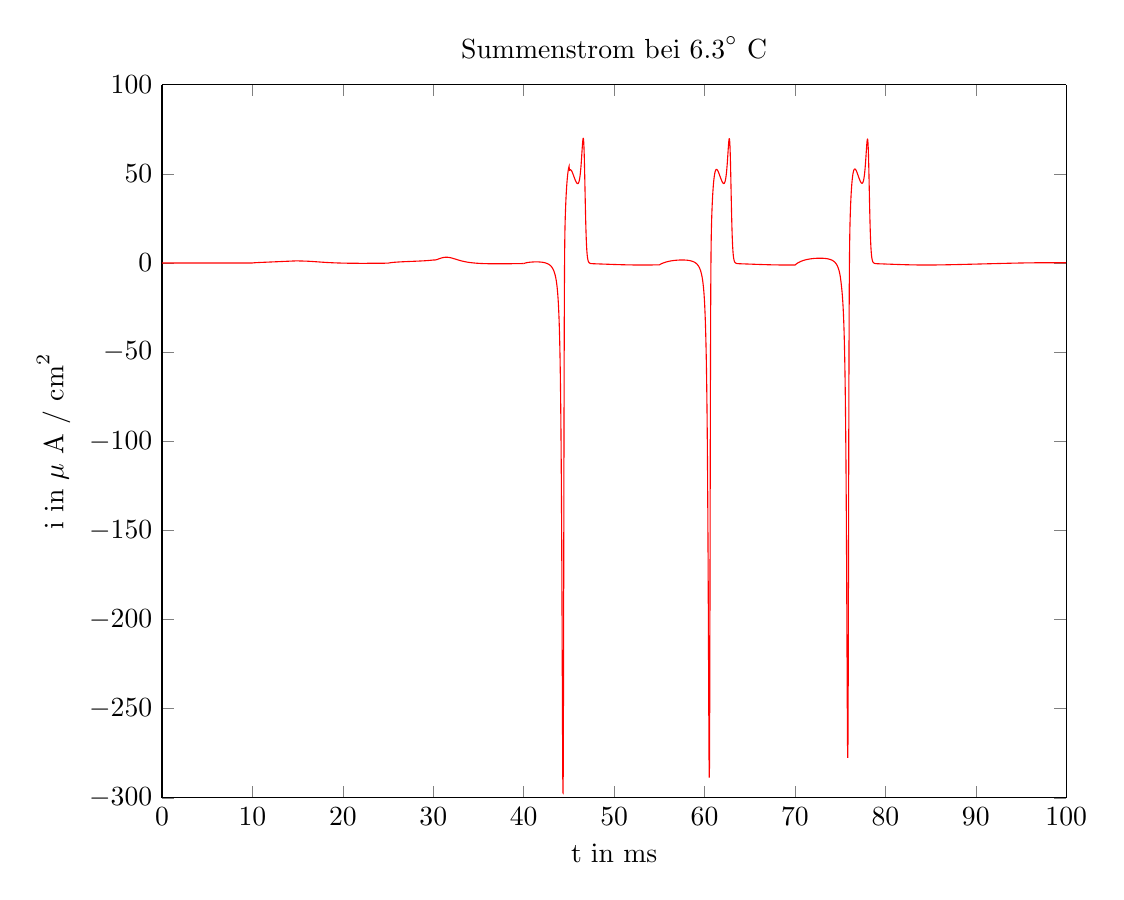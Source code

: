 % This file was created by matlab2tikz.
% Minimal pgfplots version: 1.3
%
%The latest updates can be retrieved from
%  http://www.mathworks.com/matlabcentral/fileexchange/22022-matlab2tikz
%where you can also make suggestions and rate matlab2tikz.
%
\begin{tikzpicture}

\begin{axis}[%
width=4.521in,
height=3.566in,
at={(0.758in,0.481in)},
scale only axis,
separate axis lines,
every outer x axis line/.append style={black},
every x tick label/.append style={font=\color{black}},
xmin=0,
xmax=100,
xlabel={t in ms},
every outer y axis line/.append style={black},
every y tick label/.append style={font=\color{black}},
ymin=-300,
ymax=100,
ylabel={$\text{i in }\mu\text{ A / cm}^\text{2}$},
title={$\text{Summenstrom bei 6.3}^\circ\text{ C}$}
]
\addplot [color=red,solid,forget plot]
  table[row sep=crcr]{%
0	-0.0\\
0.01	-0.0\\
0.02	-0.0\\
0.03	-0.0\\
0.04	-0.0\\
0.05	-0.0\\
0.06	-0.0\\
0.07	-0.0\\
0.08	-0.0\\
0.09	-0.0\\
0.1	-0.0\\
0.11	-0.0\\
0.12	-0.0\\
0.13	-0.0\\
0.14	-0.0\\
0.15	-0.0\\
0.16	-0.0\\
0.17	-0.0\\
0.18	-0.0\\
0.19	-0.0\\
0.2	-0.0\\
0.21	-0.0\\
0.22	-0.0\\
0.23	-0.0\\
0.24	-0.0\\
0.25	-0.0\\
0.26	-0.0\\
0.27	-0.0\\
0.28	-0.0\\
0.29	-0.0\\
0.3	-0.0\\
0.31	-0.0\\
0.32	-0.0\\
0.33	-0.0\\
0.34	-0.0\\
0.35	-0.0\\
0.36	-0.0\\
0.37	-0.0\\
0.38	-0.0\\
0.39	-0.0\\
0.4	-0.0\\
0.41	-0.0\\
0.42	-0.0\\
0.43	-0.0\\
0.44	-0.0\\
0.45	-0.0\\
0.46	-0.0\\
0.47	-0.0\\
0.48	-0.0\\
0.49	-0.0\\
0.5	-0.0\\
0.51	-0.0\\
0.52	-0.0\\
0.53	-0.0\\
0.54	-0.0\\
0.55	-0.0\\
0.56	-0.0\\
0.57	-0.0\\
0.58	-0.0\\
0.59	-0.0\\
0.6	-0.0\\
0.61	-0.0\\
0.62	-0.0\\
0.63	-0.0\\
0.64	-0.0\\
0.65	-0.0\\
0.66	-0.0\\
0.67	-0.0\\
0.68	-0.0\\
0.69	-0.0\\
0.7	-0.0\\
0.71	-0.0\\
0.72	-0.0\\
0.73	-0.0\\
0.74	-0.0\\
0.75	-0.0\\
0.76	-0.0\\
0.77	-0.0\\
0.78	-0.0\\
0.79	-0.0\\
0.8	-0.0\\
0.81	-0.0\\
0.82	-0.0\\
0.83	-0.0\\
0.84	-0.0\\
0.85	-0.0\\
0.86	-0.0\\
0.87	-0.0\\
0.88	-0.0\\
0.89	-0.0\\
0.9	-0.0\\
0.91	-0.0\\
0.92	-0.0\\
0.93	-0.0\\
0.94	-0.0\\
0.95	-0.0\\
0.96	-0.0\\
0.97	-0.0\\
0.98	-0.0\\
0.99	-0.0\\
1	-0.0\\
1.01	-0.0\\
1.02	-0.0\\
1.03	-0.0\\
1.04	-0.0\\
1.05	-0.0\\
1.06	-0.0\\
1.07	-0.0\\
1.08	-0.0\\
1.09	-0.0\\
1.1	-0.0\\
1.11	-0.0\\
1.12	-0.0\\
1.13	-0.0\\
1.14	-0.0\\
1.15	-0.0\\
1.16	-0.0\\
1.17	-0.0\\
1.18	-0.0\\
1.19	-0.0\\
1.2	-0.0\\
1.21	-0.0\\
1.22	-0.0\\
1.23	-0.0\\
1.24	-0.0\\
1.25	-0.0\\
1.26	-0.0\\
1.27	-0.0\\
1.28	-0.0\\
1.29	-0.0\\
1.3	-0.0\\
1.31	-0.0\\
1.32	-0.0\\
1.33	-0.0\\
1.34	-0.0\\
1.35	-0.0\\
1.36	-0.0\\
1.37	-0.0\\
1.38	-0.0\\
1.39	-0.0\\
1.4	-0.0\\
1.41	-0.0\\
1.42	-0.0\\
1.43	-0.0\\
1.44	-0.0\\
1.45	-0.0\\
1.46	-0.0\\
1.47	-0.0\\
1.48	-0.0\\
1.49	-0.0\\
1.5	-0.0\\
1.51	-0.0\\
1.52	-0.0\\
1.53	-0.0\\
1.54	-0.0\\
1.55	-0.0\\
1.56	-0.0\\
1.57	-0.0\\
1.58	-0.0\\
1.59	-0.0\\
1.6	-0.0\\
1.61	-0.0\\
1.62	-0.0\\
1.63	-0.0\\
1.64	-0.0\\
1.65	-0.0\\
1.66	-0.0\\
1.67	-0.0\\
1.68	-0.0\\
1.69	-0.0\\
1.7	-0.0\\
1.71	-0.0\\
1.72	-0.0\\
1.73	-0.0\\
1.74	-0.0\\
1.75	-0.0\\
1.76	-0.0\\
1.77	-0.0\\
1.78	-0.0\\
1.79	-0.0\\
1.8	-0.0\\
1.81	-0.0\\
1.82	-0.0\\
1.83	-0.0\\
1.84	-0.0\\
1.85	-0.0\\
1.86	-0.0\\
1.87	-0.0\\
1.88	-0.0\\
1.89	-0.0\\
1.9	-0.0\\
1.91	-0.0\\
1.92	-0.0\\
1.93	-0.0\\
1.94	-0.0\\
1.95	-0.0\\
1.96	-0.0\\
1.97	-0.0\\
1.98	-0.0\\
1.99	-0.0\\
2	-0.0\\
2.01	-0.0\\
2.02	-0.0\\
2.03	-0.0\\
2.04	-0.0\\
2.05	-0.0\\
2.06	-0.0\\
2.07	-0.0\\
2.08	-0.0\\
2.09	-0.0\\
2.1	-0.0\\
2.11	-0.0\\
2.12	-0.0\\
2.13	-0.0\\
2.14	-0.0\\
2.15	-0.0\\
2.16	-0.0\\
2.17	-0.0\\
2.18	-0.0\\
2.19	-0.0\\
2.2	-0.0\\
2.21	-0.0\\
2.22	-0.0\\
2.23	-0.0\\
2.24	-0.0\\
2.25	-0.0\\
2.26	-0.0\\
2.27	-0.0\\
2.28	-0.0\\
2.29	-0.0\\
2.3	-0.0\\
2.31	-0.0\\
2.32	-0.0\\
2.33	-0.0\\
2.34	-0.0\\
2.35	-0.0\\
2.36	-0.0\\
2.37	-0.0\\
2.38	-9.979e-05\\
2.39	-9.9e-05\\
2.4	-9.822e-05\\
2.41	-9.744e-05\\
2.42	-9.667e-05\\
2.43	-9.589e-05\\
2.44	-9.511e-05\\
2.45	-9.434e-05\\
2.46	-9.357e-05\\
2.47	-9.28e-05\\
2.48	-9.203e-05\\
2.49	-9.126e-05\\
2.5	-9.049e-05\\
2.51	-8.973e-05\\
2.52	-8.896e-05\\
2.53	-8.82e-05\\
2.54	-8.744e-05\\
2.55	-8.668e-05\\
2.56	-8.592e-05\\
2.57	-8.516e-05\\
2.58	-8.441e-05\\
2.59	-8.365e-05\\
2.6	-8.29e-05\\
2.61	-8.215e-05\\
2.62	-8.14e-05\\
2.63	-8.065e-05\\
2.64	-7.99e-05\\
2.65	-7.916e-05\\
2.66	-7.841e-05\\
2.67	-7.767e-05\\
2.68	-7.693e-05\\
2.69	-7.619e-05\\
2.7	-7.545e-05\\
2.71	-7.472e-05\\
2.72	-7.398e-05\\
2.73	-7.325e-05\\
2.74	-7.252e-05\\
2.75	-7.179e-05\\
2.76	-7.106e-05\\
2.77	-7.033e-05\\
2.78	-6.961e-05\\
2.79	-6.889e-05\\
2.8	-6.816e-05\\
2.81	-6.744e-05\\
2.82	-6.672e-05\\
2.83	-6.601e-05\\
2.84	-6.529e-05\\
2.85	-6.458e-05\\
2.86	-6.387e-05\\
2.87	-6.316e-05\\
2.88	-6.245e-05\\
2.89	-6.174e-05\\
2.9	-6.104e-05\\
2.91	-6.033e-05\\
2.92	-5.963e-05\\
2.93	-5.893e-05\\
2.94	-5.823e-05\\
2.95	-5.754e-05\\
2.96	-5.684e-05\\
2.97	-5.615e-05\\
2.98	-5.546e-05\\
2.99	-5.477e-05\\
3	-5.408e-05\\
3.01	-5.339e-05\\
3.02	-5.271e-05\\
3.03	-5.203e-05\\
3.04	-5.135e-05\\
3.05	-5.067e-05\\
3.06	-4.999e-05\\
3.07	-4.931e-05\\
3.08	-4.864e-05\\
3.09	-4.797e-05\\
3.1	-4.73e-05\\
3.11	-4.663e-05\\
3.12	-4.596e-05\\
3.13	-4.53e-05\\
3.14	-4.464e-05\\
3.15	-4.398e-05\\
3.16	-4.332e-05\\
3.17	-4.266e-05\\
3.18	-4.2e-05\\
3.19	-4.135e-05\\
3.2	-4.07e-05\\
3.21	-4.005e-05\\
3.22	-3.94e-05\\
3.23	-3.876e-05\\
3.24	-3.811e-05\\
3.25	-3.747e-05\\
3.26	-3.683e-05\\
3.27	-3.619e-05\\
3.28	-3.555e-05\\
3.29	-3.492e-05\\
3.3	-3.429e-05\\
3.31	-3.365e-05\\
3.32	-3.303e-05\\
3.33	-3.24e-05\\
3.34	-3.177e-05\\
3.35	-3.115e-05\\
3.36	-3.053e-05\\
3.37	-2.991e-05\\
3.38	-2.929e-05\\
3.39	-2.868e-05\\
3.4	-2.806e-05\\
3.41	-2.745e-05\\
3.42	-2.684e-05\\
3.43	-2.623e-05\\
3.44	-2.563e-05\\
3.45	-2.502e-05\\
3.46	-2.442e-05\\
3.47	-2.382e-05\\
3.48	-2.323e-05\\
3.49	-2.263e-05\\
3.5	-2.204e-05\\
3.51	-2.144e-05\\
3.52	-2.085e-05\\
3.53	-2.027e-05\\
3.54	-1.968e-05\\
3.55	-1.91e-05\\
3.56	-1.851e-05\\
3.57	-1.793e-05\\
3.58	-1.736e-05\\
3.59	-1.678e-05\\
3.6	-1.621e-05\\
3.61	-1.563e-05\\
3.62	-1.506e-05\\
3.63	-1.45e-05\\
3.64	-1.393e-05\\
3.65	-1.337e-05\\
3.66	-1.281e-05\\
3.67	-1.225e-05\\
3.68	-1.169e-05\\
3.69	-1.113e-05\\
3.7	-1.058e-05\\
3.71	-1.003e-05\\
3.72	-9.477e-06\\
3.73	-8.929e-06\\
3.74	-8.384e-06\\
3.75	-7.84e-06\\
3.76	-7.299e-06\\
3.77	-6.759e-06\\
3.78	-6.222e-06\\
3.79	-5.686e-06\\
3.8	-5.153e-06\\
3.81	-4.622e-06\\
3.82	-4.093e-06\\
3.83	-3.566e-06\\
3.84	-3.041e-06\\
3.85	-2.518e-06\\
3.86	-1.997e-06\\
3.87	-1.478e-06\\
3.88	-9.613e-07\\
3.89	-4.466e-07\\
3.9	6.599e-08\\
3.91	5.765e-07\\
3.92	1.085e-06\\
3.93	1.591e-06\\
3.94	2.096e-06\\
3.95	2.598e-06\\
3.96	3.098e-06\\
3.97	3.596e-06\\
3.98	4.092e-06\\
3.99	4.586e-06\\
4	5.078e-06\\
4.01	5.568e-06\\
4.02	6.056e-06\\
4.03	6.541e-06\\
4.04	7.025e-06\\
4.05	7.506e-06\\
4.06	7.986e-06\\
4.07	8.463e-06\\
4.08	8.938e-06\\
4.09	9.411e-06\\
4.1	9.882e-06\\
4.11	1.035e-05\\
4.12	1.082e-05\\
4.13	1.128e-05\\
4.14	1.175e-05\\
4.15	1.221e-05\\
4.16	1.266e-05\\
4.17	1.312e-05\\
4.18	1.358e-05\\
4.19	1.403e-05\\
4.2	1.448e-05\\
4.21	1.493e-05\\
4.22	1.537e-05\\
4.23	1.582e-05\\
4.24	1.626e-05\\
4.25	1.67e-05\\
4.26	1.713e-05\\
4.27	1.757e-05\\
4.28	1.8e-05\\
4.29	1.844e-05\\
4.3	1.886e-05\\
4.31	1.929e-05\\
4.32	1.972e-05\\
4.33	2.014e-05\\
4.34	2.056e-05\\
4.35	2.098e-05\\
4.36	2.14e-05\\
4.37	2.181e-05\\
4.38	2.222e-05\\
4.39	2.263e-05\\
4.4	2.304e-05\\
4.41	2.345e-05\\
4.42	2.385e-05\\
4.43	2.425e-05\\
4.44	2.465e-05\\
4.45	2.505e-05\\
4.46	2.545e-05\\
4.47	2.584e-05\\
4.48	2.623e-05\\
4.49	2.662e-05\\
4.5	2.701e-05\\
4.51	2.74e-05\\
4.52	2.778e-05\\
4.53	2.816e-05\\
4.54	2.854e-05\\
4.55	2.892e-05\\
4.56	2.929e-05\\
4.57	2.967e-05\\
4.58	3.004e-05\\
4.59	3.041e-05\\
4.6	3.077e-05\\
4.61	3.114e-05\\
4.62	3.15e-05\\
4.63	3.186e-05\\
4.64	3.222e-05\\
4.65	3.258e-05\\
4.66	3.293e-05\\
4.67	3.328e-05\\
4.68	3.364e-05\\
4.69	3.398e-05\\
4.7	3.433e-05\\
4.71	3.467e-05\\
4.72	3.502e-05\\
4.73	3.536e-05\\
4.74	3.57e-05\\
4.75	3.603e-05\\
4.76	3.637e-05\\
4.77	3.67e-05\\
4.78	3.703e-05\\
4.79	3.736e-05\\
4.8	3.768e-05\\
4.81	3.801e-05\\
4.82	3.833e-05\\
4.83	3.865e-05\\
4.84	3.897e-05\\
4.85	3.928e-05\\
4.86	3.96e-05\\
4.87	3.991e-05\\
4.88	4.022e-05\\
4.89	4.053e-05\\
4.9	4.083e-05\\
4.91	4.114e-05\\
4.92	4.144e-05\\
4.93	4.174e-05\\
4.94	4.204e-05\\
4.95	4.233e-05\\
4.96	4.262e-05\\
4.97	4.292e-05\\
4.98	4.321e-05\\
4.99	4.349e-05\\
5	4.378e-05\\
5.01	4.406e-05\\
5.02	4.435e-05\\
5.03	4.463e-05\\
5.04	4.49e-05\\
5.05	4.518e-05\\
5.06	4.545e-05\\
5.07	4.573e-05\\
5.08	4.6e-05\\
5.09	4.627e-05\\
5.1	4.653e-05\\
5.11	4.68e-05\\
5.12	4.706e-05\\
5.13	4.732e-05\\
5.14	4.758e-05\\
5.15	4.783e-05\\
5.16	4.809e-05\\
5.17	4.834e-05\\
5.18	4.859e-05\\
5.19	4.884e-05\\
5.2	4.909e-05\\
5.21	4.933e-05\\
5.22	4.958e-05\\
5.23	4.982e-05\\
5.24	5.006e-05\\
5.25	5.029e-05\\
5.26	5.053e-05\\
5.27	5.076e-05\\
5.28	5.099e-05\\
5.29	5.122e-05\\
5.3	5.145e-05\\
5.31	5.168e-05\\
5.32	5.19e-05\\
5.33	5.212e-05\\
5.34	5.235e-05\\
5.35	5.256e-05\\
5.36	5.278e-05\\
5.37	5.299e-05\\
5.38	5.321e-05\\
5.39	5.342e-05\\
5.4	5.363e-05\\
5.41	5.384e-05\\
5.42	5.404e-05\\
5.43	5.424e-05\\
5.44	5.445e-05\\
5.45	5.465e-05\\
5.46	5.484e-05\\
5.47	5.504e-05\\
5.48	5.523e-05\\
5.49	5.543e-05\\
5.5	5.562e-05\\
5.51	5.581e-05\\
5.52	5.599e-05\\
5.53	5.618e-05\\
5.54	5.636e-05\\
5.55	5.654e-05\\
5.56	5.672e-05\\
5.57	5.69e-05\\
5.58	5.708e-05\\
5.59	5.725e-05\\
5.6	5.743e-05\\
5.61	5.76e-05\\
5.62	5.777e-05\\
5.63	5.793e-05\\
5.64	5.81e-05\\
5.65	5.826e-05\\
5.66	5.843e-05\\
5.67	5.859e-05\\
5.68	5.875e-05\\
5.69	5.89e-05\\
5.7	5.906e-05\\
5.71	5.921e-05\\
5.72	5.936e-05\\
5.73	5.951e-05\\
5.74	5.966e-05\\
5.75	5.981e-05\\
5.76	5.995e-05\\
5.77	6.01e-05\\
5.78	6.024e-05\\
5.79	6.038e-05\\
5.8	6.051e-05\\
5.81	6.065e-05\\
5.82	6.079e-05\\
5.83	6.092e-05\\
5.84	6.105e-05\\
5.85	6.118e-05\\
5.86	6.131e-05\\
5.87	6.143e-05\\
5.88	6.156e-05\\
5.89	6.168e-05\\
5.9	6.18e-05\\
5.91	6.192e-05\\
5.92	6.204e-05\\
5.93	6.216e-05\\
5.94	6.227e-05\\
5.95	6.238e-05\\
5.96	6.25e-05\\
5.97	6.26e-05\\
5.98	6.271e-05\\
5.99	6.282e-05\\
6	6.292e-05\\
6.01	6.303e-05\\
6.02	6.313e-05\\
6.03	6.323e-05\\
6.04	6.333e-05\\
6.05	6.343e-05\\
6.06	6.352e-05\\
6.07	6.361e-05\\
6.08	6.371e-05\\
6.09	6.38e-05\\
6.1	6.389e-05\\
6.11	6.397e-05\\
6.12	6.406e-05\\
6.13	6.414e-05\\
6.14	6.423e-05\\
6.15	6.431e-05\\
6.16	6.439e-05\\
6.17	6.447e-05\\
6.18	6.454e-05\\
6.19	6.462e-05\\
6.2	6.469e-05\\
6.21	6.476e-05\\
6.22	6.483e-05\\
6.23	6.49e-05\\
6.24	6.497e-05\\
6.25	6.504e-05\\
6.26	6.51e-05\\
6.27	6.517e-05\\
6.28	6.523e-05\\
6.29	6.529e-05\\
6.3	6.535e-05\\
6.31	6.54e-05\\
6.32	6.546e-05\\
6.33	6.551e-05\\
6.34	6.557e-05\\
6.35	6.562e-05\\
6.36	6.567e-05\\
6.37	6.572e-05\\
6.38	6.576e-05\\
6.39	6.581e-05\\
6.4	6.585e-05\\
6.41	6.59e-05\\
6.42	6.594e-05\\
6.43	6.598e-05\\
6.44	6.602e-05\\
6.45	6.605e-05\\
6.46	6.609e-05\\
6.47	6.612e-05\\
6.48	6.616e-05\\
6.49	6.619e-05\\
6.5	6.622e-05\\
6.51	6.625e-05\\
6.52	6.628e-05\\
6.53	6.63e-05\\
6.54	6.633e-05\\
6.55	6.635e-05\\
6.56	6.637e-05\\
6.57	6.639e-05\\
6.58	6.641e-05\\
6.59	6.643e-05\\
6.6	6.645e-05\\
6.61	6.646e-05\\
6.62	6.648e-05\\
6.63	6.649e-05\\
6.64	6.65e-05\\
6.65	6.651e-05\\
6.66	6.652e-05\\
6.67	6.653e-05\\
6.68	6.654e-05\\
6.69	6.654e-05\\
6.7	6.655e-05\\
6.71	6.655e-05\\
6.72	6.655e-05\\
6.73	6.655e-05\\
6.74	6.655e-05\\
6.75	6.655e-05\\
6.76	6.654e-05\\
6.77	6.654e-05\\
6.78	6.653e-05\\
6.79	6.652e-05\\
6.8	6.652e-05\\
6.81	6.651e-05\\
6.82	6.65e-05\\
6.83	6.648e-05\\
6.84	6.647e-05\\
6.85	6.646e-05\\
6.86	6.644e-05\\
6.87	6.642e-05\\
6.88	6.64e-05\\
6.89	6.639e-05\\
6.9	6.636e-05\\
6.91	6.634e-05\\
6.92	6.632e-05\\
6.93	6.63e-05\\
6.94	6.627e-05\\
6.95	6.625e-05\\
6.96	6.622e-05\\
6.97	6.619e-05\\
6.98	6.616e-05\\
6.99	6.613e-05\\
7	6.61e-05\\
7.01	6.606e-05\\
7.02	6.603e-05\\
7.03	6.599e-05\\
7.04	6.596e-05\\
7.05	6.592e-05\\
7.06	6.588e-05\\
7.07	6.584e-05\\
7.08	6.58e-05\\
7.09	6.576e-05\\
7.1	6.572e-05\\
7.11	6.567e-05\\
7.12	6.563e-05\\
7.13	6.558e-05\\
7.14	6.554e-05\\
7.15	6.549e-05\\
7.16	6.544e-05\\
7.17	6.539e-05\\
7.18	6.534e-05\\
7.19	6.529e-05\\
7.2	6.523e-05\\
7.21	6.518e-05\\
7.22	6.512e-05\\
7.23	6.507e-05\\
7.24	6.501e-05\\
7.25	6.495e-05\\
7.26	6.489e-05\\
7.27	6.483e-05\\
7.28	6.477e-05\\
7.29	6.471e-05\\
7.3	6.465e-05\\
7.31	6.458e-05\\
7.32	6.452e-05\\
7.33	6.445e-05\\
7.34	6.438e-05\\
7.35	6.432e-05\\
7.36	6.425e-05\\
7.37	6.418e-05\\
7.38	6.411e-05\\
7.39	6.404e-05\\
7.4	6.396e-05\\
7.41	6.389e-05\\
7.42	6.382e-05\\
7.43	6.374e-05\\
7.44	6.367e-05\\
7.45	6.359e-05\\
7.46	6.351e-05\\
7.47	6.343e-05\\
7.48	6.335e-05\\
7.49	6.327e-05\\
7.5	6.319e-05\\
7.51	6.311e-05\\
7.52	6.303e-05\\
7.53	6.294e-05\\
7.54	6.286e-05\\
7.55	6.277e-05\\
7.56	6.268e-05\\
7.57	6.26e-05\\
7.58	6.251e-05\\
7.59	6.242e-05\\
7.6	6.233e-05\\
7.61	6.224e-05\\
7.62	6.215e-05\\
7.63	6.206e-05\\
7.64	6.196e-05\\
7.65	6.187e-05\\
7.66	6.178e-05\\
7.67	6.168e-05\\
7.68	6.158e-05\\
7.69	6.149e-05\\
7.7	6.139e-05\\
7.71	6.129e-05\\
7.72	6.119e-05\\
7.73	6.109e-05\\
7.74	6.099e-05\\
7.75	6.089e-05\\
7.76	6.079e-05\\
7.77	6.069e-05\\
7.78	6.058e-05\\
7.79	6.048e-05\\
7.8	6.037e-05\\
7.81	6.027e-05\\
7.82	6.016e-05\\
7.83	6.005e-05\\
7.84	5.995e-05\\
7.85	5.984e-05\\
7.86	5.973e-05\\
7.87	5.962e-05\\
7.88	5.951e-05\\
7.89	5.94e-05\\
7.9	5.929e-05\\
7.91	5.917e-05\\
7.92	5.906e-05\\
7.93	5.895e-05\\
7.94	5.883e-05\\
7.95	5.872e-05\\
7.96	5.86e-05\\
7.97	5.849e-05\\
7.98	5.837e-05\\
7.99	5.825e-05\\
8	5.813e-05\\
8.01	5.801e-05\\
8.02	5.789e-05\\
8.03	5.777e-05\\
8.04	5.765e-05\\
8.05	5.753e-05\\
8.06	5.741e-05\\
8.07	5.729e-05\\
8.08	5.717e-05\\
8.09	5.704e-05\\
8.1	5.692e-05\\
8.11	5.679e-05\\
8.12	5.667e-05\\
8.13	5.654e-05\\
8.14	5.642e-05\\
8.15	5.629e-05\\
8.16	5.616e-05\\
8.17	5.603e-05\\
8.18	5.59e-05\\
8.19	5.577e-05\\
8.2	5.565e-05\\
8.21	5.552e-05\\
8.22	5.538e-05\\
8.23	5.525e-05\\
8.24	5.512e-05\\
8.25	5.499e-05\\
8.26	5.486e-05\\
8.27	5.472e-05\\
8.28	5.459e-05\\
8.29	5.446e-05\\
8.3	5.432e-05\\
8.31	5.419e-05\\
8.32	5.405e-05\\
8.33	5.391e-05\\
8.34	5.378e-05\\
8.35	5.364e-05\\
8.36	5.35e-05\\
8.37	5.337e-05\\
8.38	5.323e-05\\
8.39	5.309e-05\\
8.4	5.295e-05\\
8.41	5.281e-05\\
8.42	5.267e-05\\
8.43	5.253e-05\\
8.44	5.239e-05\\
8.45	5.225e-05\\
8.46	5.21e-05\\
8.47	5.196e-05\\
8.48	5.182e-05\\
8.49	5.168e-05\\
8.5	5.153e-05\\
8.51	5.139e-05\\
8.52	5.125e-05\\
8.53	5.11e-05\\
8.54	5.096e-05\\
8.55	5.081e-05\\
8.56	5.067e-05\\
8.57	5.052e-05\\
8.58	5.037e-05\\
8.59	5.023e-05\\
8.6	5.008e-05\\
8.61	4.993e-05\\
8.62	4.978e-05\\
8.63	4.964e-05\\
8.64	4.949e-05\\
8.65	4.934e-05\\
8.66	4.919e-05\\
8.67	4.904e-05\\
8.68	4.889e-05\\
8.69	4.874e-05\\
8.7	4.859e-05\\
8.71	4.844e-05\\
8.72	4.829e-05\\
8.73	4.814e-05\\
8.74	4.799e-05\\
8.75	4.783e-05\\
8.76	4.768e-05\\
8.77	4.753e-05\\
8.78	4.738e-05\\
8.79	4.722e-05\\
8.8	4.707e-05\\
8.81	4.692e-05\\
8.82	4.676e-05\\
8.83	4.661e-05\\
8.84	4.646e-05\\
8.85	4.63e-05\\
8.86	4.615e-05\\
8.87	4.599e-05\\
8.88	4.584e-05\\
8.89	4.568e-05\\
8.9	4.552e-05\\
8.91	4.537e-05\\
8.92	4.521e-05\\
8.93	4.506e-05\\
8.94	4.49e-05\\
8.95	4.474e-05\\
8.96	4.459e-05\\
8.97	4.443e-05\\
8.98	4.427e-05\\
8.99	4.411e-05\\
9	4.396e-05\\
9.01	4.38e-05\\
9.02	4.364e-05\\
9.03	4.348e-05\\
9.04	4.332e-05\\
9.05	4.316e-05\\
9.06	4.301e-05\\
9.07	4.285e-05\\
9.08	4.269e-05\\
9.09	4.253e-05\\
9.1	4.237e-05\\
9.11	4.221e-05\\
9.12	4.205e-05\\
9.13	4.189e-05\\
9.14	4.173e-05\\
9.15	4.157e-05\\
9.16	4.141e-05\\
9.17	4.125e-05\\
9.18	4.109e-05\\
9.19	4.093e-05\\
9.2	4.077e-05\\
9.21	4.061e-05\\
9.22	4.044e-05\\
9.23	4.028e-05\\
9.24	4.012e-05\\
9.25	3.996e-05\\
9.26	3.98e-05\\
9.27	3.964e-05\\
9.28	3.948e-05\\
9.29	3.931e-05\\
9.3	3.915e-05\\
9.31	3.899e-05\\
9.32	3.883e-05\\
9.33	3.867e-05\\
9.34	3.85e-05\\
9.35	3.834e-05\\
9.36	3.818e-05\\
9.37	3.802e-05\\
9.38	3.785e-05\\
9.39	3.769e-05\\
9.4	3.753e-05\\
9.41	3.737e-05\\
9.42	3.72e-05\\
9.43	3.704e-05\\
9.44	3.688e-05\\
9.45	3.672e-05\\
9.46	3.655e-05\\
9.47	3.639e-05\\
9.48	3.623e-05\\
9.49	3.607e-05\\
9.5	3.59e-05\\
9.51	3.574e-05\\
9.52	3.558e-05\\
9.53	3.541e-05\\
9.54	3.525e-05\\
9.55	3.509e-05\\
9.56	3.493e-05\\
9.57	3.476e-05\\
9.58	3.46e-05\\
9.59	3.444e-05\\
9.6	3.427e-05\\
9.61	3.411e-05\\
9.62	3.395e-05\\
9.63	3.379e-05\\
9.64	3.362e-05\\
9.65	3.346e-05\\
9.66	3.33e-05\\
9.67	3.313e-05\\
9.68	3.297e-05\\
9.69	3.281e-05\\
9.7	3.265e-05\\
9.71	3.248e-05\\
9.72	3.232e-05\\
9.73	3.216e-05\\
9.74	3.2e-05\\
9.75	3.183e-05\\
9.76	3.167e-05\\
9.77	3.151e-05\\
9.78	3.135e-05\\
9.79	3.119e-05\\
9.8	3.102e-05\\
9.81	3.086e-05\\
9.82	3.07e-05\\
9.83	3.054e-05\\
9.84	3.038e-05\\
9.85	3.022e-05\\
9.86	3.005e-05\\
9.87	2.989e-05\\
9.88	2.973e-05\\
9.89	2.957e-05\\
9.9	2.941e-05\\
9.91	2.925e-05\\
9.92	2.909e-05\\
9.93	2.893e-05\\
9.94	2.876e-05\\
9.95	2.86e-05\\
9.96	2.844e-05\\
9.97	2.828e-05\\
9.98	2.812e-05\\
9.99	2.796e-05\\
10	2.78e-05\\
10.01	2.764e-05\\
10.02	0.007\\
10.03	0.013\\
10.04	0.019\\
10.05	0.025\\
10.06	0.031\\
10.07	0.037\\
10.08	0.043\\
10.09	0.048\\
10.1	0.053\\
10.11	0.059\\
10.12	0.064\\
10.13	0.068\\
10.14	0.073\\
10.15	0.078\\
10.16	0.082\\
10.17	0.087\\
10.18	0.091\\
10.19	0.096\\
10.2	0.1\\
10.21	0.104\\
10.22	0.108\\
10.23	0.112\\
10.24	0.115\\
10.25	0.119\\
10.26	0.123\\
10.27	0.127\\
10.28	0.13\\
10.29	0.134\\
10.3	0.137\\
10.31	0.141\\
10.32	0.144\\
10.33	0.147\\
10.34	0.15\\
10.35	0.154\\
10.36	0.157\\
10.37	0.16\\
10.38	0.163\\
10.39	0.166\\
10.4	0.169\\
10.41	0.172\\
10.42	0.175\\
10.43	0.178\\
10.44	0.181\\
10.45	0.183\\
10.46	0.186\\
10.47	0.189\\
10.48	0.192\\
10.49	0.195\\
10.5	0.197\\
10.51	0.2\\
10.52	0.203\\
10.53	0.205\\
10.54	0.208\\
10.55	0.21\\
10.56	0.213\\
10.57	0.216\\
10.58	0.218\\
10.59	0.221\\
10.6	0.223\\
10.61	0.226\\
10.62	0.228\\
10.63	0.231\\
10.64	0.233\\
10.65	0.235\\
10.66	0.238\\
10.67	0.24\\
10.68	0.243\\
10.69	0.245\\
10.7	0.248\\
10.71	0.25\\
10.72	0.252\\
10.73	0.255\\
10.74	0.257\\
10.75	0.259\\
10.76	0.262\\
10.77	0.264\\
10.78	0.266\\
10.79	0.269\\
10.8	0.271\\
10.81	0.273\\
10.82	0.276\\
10.83	0.278\\
10.84	0.28\\
10.85	0.282\\
10.86	0.285\\
10.87	0.287\\
10.88	0.289\\
10.89	0.291\\
10.9	0.294\\
10.91	0.296\\
10.92	0.298\\
10.93	0.3\\
10.94	0.303\\
10.95	0.305\\
10.96	0.307\\
10.97	0.309\\
10.98	0.312\\
10.99	0.314\\
11	0.316\\
11.01	0.318\\
11.02	0.32\\
11.03	0.323\\
11.04	0.325\\
11.05	0.327\\
11.06	0.329\\
11.07	0.331\\
11.08	0.334\\
11.09	0.336\\
11.1	0.338\\
11.11	0.34\\
11.12	0.342\\
11.13	0.345\\
11.14	0.347\\
11.15	0.349\\
11.16	0.351\\
11.17	0.353\\
11.18	0.355\\
11.19	0.358\\
11.2	0.36\\
11.21	0.362\\
11.22	0.364\\
11.23	0.366\\
11.24	0.369\\
11.25	0.371\\
11.26	0.373\\
11.27	0.375\\
11.28	0.377\\
11.29	0.379\\
11.3	0.382\\
11.31	0.384\\
11.32	0.386\\
11.33	0.388\\
11.34	0.39\\
11.35	0.392\\
11.36	0.395\\
11.37	0.397\\
11.38	0.399\\
11.39	0.401\\
11.4	0.403\\
11.41	0.405\\
11.42	0.408\\
11.43	0.41\\
11.44	0.412\\
11.45	0.414\\
11.46	0.416\\
11.47	0.418\\
11.48	0.421\\
11.49	0.423\\
11.5	0.425\\
11.51	0.427\\
11.52	0.429\\
11.53	0.431\\
11.54	0.434\\
11.55	0.436\\
11.56	0.438\\
11.57	0.44\\
11.58	0.442\\
11.59	0.444\\
11.6	0.447\\
11.61	0.449\\
11.62	0.451\\
11.63	0.453\\
11.64	0.455\\
11.65	0.457\\
11.66	0.46\\
11.67	0.462\\
11.68	0.464\\
11.69	0.466\\
11.7	0.468\\
11.71	0.471\\
11.72	0.473\\
11.73	0.475\\
11.74	0.477\\
11.75	0.479\\
11.76	0.481\\
11.77	0.484\\
11.78	0.486\\
11.79	0.488\\
11.8	0.49\\
11.81	0.492\\
11.82	0.495\\
11.83	0.497\\
11.84	0.499\\
11.85	0.501\\
11.86	0.503\\
11.87	0.505\\
11.88	0.508\\
11.89	0.51\\
11.9	0.512\\
11.91	0.514\\
11.92	0.516\\
11.93	0.519\\
11.94	0.521\\
11.95	0.523\\
11.96	0.525\\
11.97	0.527\\
11.98	0.53\\
11.99	0.532\\
12	0.534\\
12.01	0.536\\
12.02	0.538\\
12.03	0.541\\
12.04	0.543\\
12.05	0.545\\
12.06	0.547\\
12.07	0.549\\
12.08	0.552\\
12.09	0.554\\
12.1	0.556\\
12.11	0.558\\
12.12	0.56\\
12.13	0.563\\
12.14	0.565\\
12.15	0.567\\
12.16	0.569\\
12.17	0.571\\
12.18	0.574\\
12.19	0.576\\
12.2	0.578\\
12.21	0.58\\
12.22	0.583\\
12.23	0.585\\
12.24	0.587\\
12.25	0.589\\
12.26	0.591\\
12.27	0.594\\
12.28	0.596\\
12.29	0.598\\
12.3	0.6\\
12.31	0.603\\
12.32	0.605\\
12.33	0.607\\
12.34	0.609\\
12.35	0.611\\
12.36	0.614\\
12.37	0.616\\
12.38	0.618\\
12.39	0.62\\
12.4	0.623\\
12.41	0.625\\
12.42	0.627\\
12.43	0.629\\
12.44	0.632\\
12.45	0.634\\
12.46	0.636\\
12.47	0.638\\
12.48	0.641\\
12.49	0.643\\
12.5	0.645\\
12.51	0.647\\
12.52	0.649\\
12.53	0.652\\
12.54	0.654\\
12.55	0.656\\
12.56	0.658\\
12.57	0.661\\
12.58	0.663\\
12.59	0.665\\
12.6	0.668\\
12.61	0.67\\
12.62	0.672\\
12.63	0.674\\
12.64	0.677\\
12.65	0.679\\
12.66	0.681\\
12.67	0.683\\
12.68	0.686\\
12.69	0.688\\
12.7	0.69\\
12.71	0.692\\
12.72	0.695\\
12.73	0.697\\
12.74	0.699\\
12.75	0.701\\
12.76	0.704\\
12.77	0.706\\
12.78	0.708\\
12.79	0.71\\
12.8	0.713\\
12.81	0.715\\
12.82	0.717\\
12.83	0.72\\
12.84	0.722\\
12.85	0.724\\
12.86	0.726\\
12.87	0.729\\
12.88	0.731\\
12.89	0.733\\
12.9	0.736\\
12.91	0.738\\
12.92	0.74\\
12.93	0.742\\
12.94	0.745\\
12.95	0.747\\
12.96	0.749\\
12.97	0.751\\
12.98	0.754\\
12.99	0.756\\
13	0.758\\
13.01	0.761\\
13.02	0.763\\
13.03	0.765\\
13.04	0.767\\
13.05	0.77\\
13.06	0.772\\
13.07	0.774\\
13.08	0.777\\
13.09	0.779\\
13.1	0.781\\
13.11	0.783\\
13.12	0.786\\
13.13	0.788\\
13.14	0.79\\
13.15	0.793\\
13.16	0.795\\
13.17	0.797\\
13.18	0.799\\
13.19	0.802\\
13.2	0.804\\
13.21	0.806\\
13.22	0.809\\
13.23	0.811\\
13.24	0.813\\
13.25	0.815\\
13.26	0.818\\
13.27	0.82\\
13.28	0.822\\
13.29	0.825\\
13.3	0.827\\
13.31	0.829\\
13.32	0.831\\
13.33	0.834\\
13.34	0.836\\
13.35	0.838\\
13.36	0.841\\
13.37	0.843\\
13.38	0.845\\
13.39	0.847\\
13.4	0.85\\
13.41	0.852\\
13.42	0.854\\
13.43	0.856\\
13.44	0.859\\
13.45	0.861\\
13.46	0.863\\
13.47	0.866\\
13.48	0.868\\
13.49	0.87\\
13.5	0.872\\
13.51	0.875\\
13.52	0.877\\
13.53	0.879\\
13.54	0.882\\
13.55	0.884\\
13.56	0.886\\
13.57	0.888\\
13.58	0.891\\
13.59	0.893\\
13.6	0.895\\
13.61	0.897\\
13.62	0.9\\
13.63	0.902\\
13.64	0.904\\
13.65	0.906\\
13.66	0.909\\
13.67	0.911\\
13.68	0.913\\
13.69	0.915\\
13.7	0.918\\
13.71	0.92\\
13.72	0.922\\
13.73	0.924\\
13.74	0.927\\
13.75	0.929\\
13.76	0.931\\
13.77	0.933\\
13.78	0.936\\
13.79	0.938\\
13.8	0.94\\
13.81	0.942\\
13.82	0.945\\
13.83	0.947\\
13.84	0.949\\
13.85	0.951\\
13.86	0.953\\
13.87	0.956\\
13.88	0.958\\
13.89	0.96\\
13.9	0.962\\
13.91	0.965\\
13.92	0.967\\
13.93	0.969\\
13.94	0.971\\
13.95	0.973\\
13.96	0.976\\
13.97	0.978\\
13.98	0.98\\
13.99	0.982\\
14	0.984\\
14.01	0.987\\
14.02	0.989\\
14.03	0.991\\
14.04	0.993\\
14.05	0.995\\
14.06	0.997\\
14.07	1.0\\
14.08	1.002\\
14.09	1.004\\
14.1	1.006\\
14.11	1.008\\
14.12	1.01\\
14.13	1.013\\
14.14	1.015\\
14.15	1.017\\
14.16	1.019\\
14.17	1.021\\
14.18	1.023\\
14.19	1.025\\
14.2	1.028\\
14.21	1.03\\
14.22	1.032\\
14.23	1.034\\
14.24	1.036\\
14.25	1.038\\
14.26	1.04\\
14.27	1.042\\
14.28	1.044\\
14.29	1.047\\
14.3	1.049\\
14.31	1.051\\
14.32	1.053\\
14.33	1.055\\
14.34	1.057\\
14.35	1.059\\
14.36	1.061\\
14.37	1.063\\
14.38	1.065\\
14.39	1.067\\
14.4	1.069\\
14.41	1.071\\
14.42	1.073\\
14.43	1.075\\
14.44	1.078\\
14.45	1.08\\
14.46	1.082\\
14.47	1.084\\
14.48	1.086\\
14.49	1.088\\
14.5	1.09\\
14.51	1.092\\
14.52	1.094\\
14.53	1.096\\
14.54	1.098\\
14.55	1.1\\
14.56	1.102\\
14.57	1.103\\
14.58	1.105\\
14.59	1.107\\
14.6	1.109\\
14.61	1.111\\
14.62	1.113\\
14.63	1.115\\
14.64	1.117\\
14.65	1.119\\
14.66	1.121\\
14.67	1.123\\
14.68	1.125\\
14.69	1.127\\
14.7	1.129\\
14.71	1.13\\
14.72	1.132\\
14.73	1.134\\
14.74	1.136\\
14.75	1.138\\
14.76	1.14\\
14.77	1.142\\
14.78	1.143\\
14.79	1.145\\
14.8	1.147\\
14.81	1.149\\
14.82	1.151\\
14.83	1.153\\
14.84	1.154\\
14.85	1.156\\
14.86	1.158\\
14.87	1.16\\
14.88	1.162\\
14.89	1.163\\
14.9	1.165\\
14.91	1.167\\
14.92	1.169\\
14.93	1.17\\
14.94	1.172\\
14.95	1.174\\
14.96	1.176\\
14.97	1.177\\
14.98	1.179\\
14.99	1.181\\
15	1.182\\
15.01	1.184\\
15.02	1.186\\
15.03	1.18\\
15.04	1.175\\
15.05	1.17\\
15.06	1.165\\
15.07	1.16\\
15.08	1.156\\
15.09	1.152\\
15.1	1.148\\
15.11	1.144\\
15.12	1.141\\
15.13	1.138\\
15.14	1.135\\
15.15	1.132\\
15.16	1.129\\
15.17	1.126\\
15.18	1.124\\
15.19	1.121\\
15.2	1.119\\
15.21	1.117\\
15.22	1.115\\
15.23	1.113\\
15.24	1.111\\
15.25	1.109\\
15.26	1.107\\
15.27	1.106\\
15.28	1.104\\
15.29	1.103\\
15.3	1.101\\
15.31	1.1\\
15.32	1.099\\
15.33	1.097\\
15.34	1.096\\
15.35	1.095\\
15.36	1.094\\
15.37	1.093\\
15.38	1.092\\
15.39	1.09\\
15.4	1.089\\
15.41	1.088\\
15.42	1.087\\
15.43	1.086\\
15.44	1.085\\
15.45	1.084\\
15.46	1.083\\
15.47	1.082\\
15.48	1.081\\
15.49	1.08\\
15.5	1.079\\
15.51	1.078\\
15.52	1.077\\
15.53	1.076\\
15.54	1.075\\
15.55	1.074\\
15.56	1.073\\
15.57	1.072\\
15.58	1.071\\
15.59	1.07\\
15.6	1.069\\
15.61	1.068\\
15.62	1.066\\
15.63	1.065\\
15.64	1.064\\
15.65	1.063\\
15.66	1.062\\
15.67	1.06\\
15.68	1.059\\
15.69	1.058\\
15.7	1.057\\
15.71	1.055\\
15.72	1.054\\
15.73	1.053\\
15.74	1.051\\
15.75	1.05\\
15.76	1.048\\
15.77	1.047\\
15.78	1.045\\
15.79	1.044\\
15.8	1.042\\
15.81	1.04\\
15.82	1.039\\
15.83	1.037\\
15.84	1.036\\
15.85	1.034\\
15.86	1.032\\
15.87	1.03\\
15.88	1.029\\
15.89	1.027\\
15.9	1.025\\
15.91	1.023\\
15.92	1.021\\
15.93	1.019\\
15.94	1.017\\
15.95	1.015\\
15.96	1.013\\
15.97	1.011\\
15.98	1.009\\
15.99	1.007\\
16	1.005\\
16.01	1.003\\
16.02	1.001\\
16.03	0.998\\
16.04	0.996\\
16.05	0.994\\
16.06	0.992\\
16.07	0.989\\
16.08	0.987\\
16.09	0.985\\
16.1	0.982\\
16.11	0.98\\
16.12	0.977\\
16.13	0.975\\
16.14	0.973\\
16.15	0.97\\
16.16	0.967\\
16.17	0.965\\
16.18	0.962\\
16.19	0.96\\
16.2	0.957\\
16.21	0.954\\
16.22	0.952\\
16.23	0.949\\
16.24	0.946\\
16.25	0.944\\
16.26	0.941\\
16.27	0.938\\
16.28	0.935\\
16.29	0.932\\
16.3	0.93\\
16.31	0.927\\
16.32	0.924\\
16.33	0.921\\
16.34	0.918\\
16.35	0.915\\
16.36	0.912\\
16.37	0.909\\
16.38	0.906\\
16.39	0.903\\
16.4	0.9\\
16.41	0.897\\
16.42	0.894\\
16.43	0.891\\
16.44	0.888\\
16.45	0.885\\
16.46	0.881\\
16.47	0.878\\
16.48	0.875\\
16.49	0.872\\
16.5	0.869\\
16.51	0.865\\
16.52	0.862\\
16.53	0.859\\
16.54	0.856\\
16.55	0.852\\
16.56	0.849\\
16.57	0.846\\
16.58	0.843\\
16.59	0.839\\
16.6	0.836\\
16.61	0.832\\
16.62	0.829\\
16.63	0.826\\
16.64	0.822\\
16.65	0.819\\
16.66	0.816\\
16.67	0.812\\
16.68	0.809\\
16.69	0.805\\
16.7	0.802\\
16.71	0.798\\
16.72	0.795\\
16.73	0.791\\
16.74	0.788\\
16.75	0.784\\
16.76	0.781\\
16.77	0.777\\
16.78	0.774\\
16.79	0.77\\
16.8	0.767\\
16.81	0.763\\
16.82	0.76\\
16.83	0.756\\
16.84	0.752\\
16.85	0.749\\
16.86	0.745\\
16.87	0.742\\
16.88	0.738\\
16.89	0.734\\
16.9	0.731\\
16.91	0.727\\
16.92	0.724\\
16.93	0.72\\
16.94	0.716\\
16.95	0.713\\
16.96	0.709\\
16.97	0.705\\
16.98	0.702\\
16.99	0.698\\
17	0.694\\
17.01	0.691\\
17.02	0.687\\
17.03	0.683\\
17.04	0.68\\
17.05	0.676\\
17.06	0.672\\
17.07	0.669\\
17.08	0.665\\
17.09	0.661\\
17.1	0.658\\
17.11	0.654\\
17.12	0.65\\
17.13	0.647\\
17.14	0.643\\
17.15	0.639\\
17.16	0.636\\
17.17	0.632\\
17.18	0.628\\
17.19	0.625\\
17.2	0.621\\
17.21	0.617\\
17.22	0.614\\
17.23	0.61\\
17.24	0.606\\
17.25	0.603\\
17.26	0.599\\
17.27	0.595\\
17.28	0.592\\
17.29	0.588\\
17.3	0.584\\
17.31	0.581\\
17.32	0.577\\
17.33	0.574\\
17.34	0.57\\
17.35	0.566\\
17.36	0.563\\
17.37	0.559\\
17.38	0.555\\
17.39	0.552\\
17.4	0.548\\
17.41	0.544\\
17.42	0.541\\
17.43	0.537\\
17.44	0.534\\
17.45	0.53\\
17.46	0.526\\
17.47	0.523\\
17.48	0.519\\
17.49	0.516\\
17.5	0.512\\
17.51	0.509\\
17.52	0.505\\
17.53	0.501\\
17.54	0.498\\
17.55	0.494\\
17.56	0.491\\
17.57	0.487\\
17.58	0.484\\
17.59	0.48\\
17.6	0.477\\
17.61	0.473\\
17.62	0.47\\
17.63	0.466\\
17.64	0.463\\
17.65	0.459\\
17.66	0.456\\
17.67	0.452\\
17.68	0.449\\
17.69	0.445\\
17.7	0.442\\
17.71	0.439\\
17.72	0.435\\
17.73	0.432\\
17.74	0.428\\
17.75	0.425\\
17.76	0.421\\
17.77	0.418\\
17.78	0.415\\
17.79	0.411\\
17.8	0.408\\
17.81	0.405\\
17.82	0.401\\
17.83	0.398\\
17.84	0.395\\
17.85	0.391\\
17.86	0.388\\
17.87	0.385\\
17.88	0.381\\
17.89	0.378\\
17.9	0.375\\
17.91	0.371\\
17.92	0.368\\
17.93	0.365\\
17.94	0.362\\
17.95	0.359\\
17.96	0.355\\
17.97	0.352\\
17.98	0.349\\
17.99	0.346\\
18	0.342\\
18.01	0.339\\
18.02	0.336\\
18.03	0.333\\
18.04	0.33\\
18.05	0.327\\
18.06	0.324\\
18.07	0.32\\
18.08	0.317\\
18.09	0.314\\
18.1	0.311\\
18.11	0.308\\
18.12	0.305\\
18.13	0.302\\
18.14	0.299\\
18.15	0.296\\
18.16	0.293\\
18.17	0.29\\
18.18	0.287\\
18.19	0.284\\
18.2	0.281\\
18.21	0.278\\
18.22	0.275\\
18.23	0.272\\
18.24	0.269\\
18.25	0.266\\
18.26	0.263\\
18.27	0.26\\
18.28	0.257\\
18.29	0.254\\
18.3	0.252\\
18.31	0.249\\
18.32	0.246\\
18.33	0.243\\
18.34	0.24\\
18.35	0.237\\
18.36	0.234\\
18.37	0.232\\
18.38	0.229\\
18.39	0.226\\
18.4	0.223\\
18.41	0.22\\
18.42	0.218\\
18.43	0.215\\
18.44	0.212\\
18.45	0.21\\
18.46	0.207\\
18.47	0.204\\
18.48	0.201\\
18.49	0.199\\
18.5	0.196\\
18.51	0.193\\
18.52	0.191\\
18.53	0.188\\
18.54	0.186\\
18.55	0.183\\
18.56	0.18\\
18.57	0.178\\
18.58	0.175\\
18.59	0.173\\
18.6	0.17\\
18.61	0.167\\
18.62	0.165\\
18.63	0.162\\
18.64	0.16\\
18.65	0.157\\
18.66	0.155\\
18.67	0.152\\
18.68	0.15\\
18.69	0.147\\
18.7	0.145\\
18.71	0.143\\
18.72	0.14\\
18.73	0.138\\
18.74	0.135\\
18.75	0.133\\
18.76	0.131\\
18.77	0.128\\
18.78	0.126\\
18.79	0.123\\
18.8	0.121\\
18.81	0.119\\
18.82	0.116\\
18.83	0.114\\
18.84	0.112\\
18.85	0.11\\
18.86	0.107\\
18.87	0.105\\
18.88	0.103\\
18.89	0.101\\
18.9	0.098\\
18.91	0.096\\
18.92	0.094\\
18.93	0.092\\
18.94	0.089\\
18.95	0.087\\
18.96	0.085\\
18.97	0.083\\
18.98	0.081\\
18.99	0.079\\
19	0.077\\
19.01	0.074\\
19.02	0.072\\
19.03	0.07\\
19.04	0.068\\
19.05	0.066\\
19.06	0.064\\
19.07	0.062\\
19.08	0.06\\
19.09	0.058\\
19.1	0.056\\
19.11	0.054\\
19.12	0.052\\
19.13	0.05\\
19.14	0.048\\
19.15	0.046\\
19.16	0.044\\
19.17	0.042\\
19.18	0.04\\
19.19	0.038\\
19.2	0.036\\
19.21	0.034\\
19.22	0.032\\
19.23	0.03\\
19.24	0.029\\
19.25	0.027\\
19.26	0.025\\
19.27	0.023\\
19.28	0.021\\
19.29	0.019\\
19.3	0.018\\
19.31	0.016\\
19.32	0.014\\
19.33	0.012\\
19.34	0.01\\
19.35	0.009\\
19.36	0.007\\
19.37	0.005\\
19.38	0.003\\
19.39	0.002\\
19.4	-0.0\\
19.41	-0.002\\
19.42	-0.004\\
19.43	-0.005\\
19.44	-0.007\\
19.45	-0.009\\
19.46	-0.01\\
19.47	-0.012\\
19.48	-0.014\\
19.49	-0.015\\
19.5	-0.017\\
19.51	-0.018\\
19.52	-0.02\\
19.53	-0.022\\
19.54	-0.023\\
19.55	-0.025\\
19.56	-0.026\\
19.57	-0.028\\
19.58	-0.03\\
19.59	-0.031\\
19.6	-0.033\\
19.61	-0.034\\
19.62	-0.036\\
19.63	-0.037\\
19.64	-0.039\\
19.65	-0.04\\
19.66	-0.042\\
19.67	-0.043\\
19.68	-0.045\\
19.69	-0.046\\
19.7	-0.047\\
19.71	-0.049\\
19.72	-0.05\\
19.73	-0.052\\
19.74	-0.053\\
19.75	-0.054\\
19.76	-0.056\\
19.77	-0.057\\
19.78	-0.059\\
19.79	-0.06\\
19.8	-0.061\\
19.81	-0.063\\
19.82	-0.064\\
19.83	-0.065\\
19.84	-0.067\\
19.85	-0.068\\
19.86	-0.069\\
19.87	-0.071\\
19.88	-0.072\\
19.89	-0.073\\
19.9	-0.074\\
19.91	-0.076\\
19.92	-0.077\\
19.93	-0.078\\
19.94	-0.079\\
19.95	-0.081\\
19.96	-0.082\\
19.97	-0.083\\
19.98	-0.084\\
19.99	-0.085\\
20	-0.087\\
20.01	-0.088\\
20.02	-0.089\\
20.03	-0.09\\
20.04	-0.091\\
20.05	-0.092\\
20.06	-0.094\\
20.07	-0.095\\
20.08	-0.096\\
20.09	-0.097\\
20.1	-0.098\\
20.11	-0.099\\
20.12	-0.1\\
20.13	-0.101\\
20.14	-0.102\\
20.15	-0.104\\
20.16	-0.105\\
20.17	-0.106\\
20.18	-0.107\\
20.19	-0.108\\
20.2	-0.109\\
20.21	-0.11\\
20.22	-0.111\\
20.23	-0.112\\
20.24	-0.113\\
20.25	-0.114\\
20.26	-0.115\\
20.27	-0.116\\
20.28	-0.117\\
20.29	-0.118\\
20.3	-0.119\\
20.31	-0.12\\
20.32	-0.121\\
20.33	-0.121\\
20.34	-0.122\\
20.35	-0.123\\
20.36	-0.124\\
20.37	-0.125\\
20.38	-0.126\\
20.39	-0.127\\
20.4	-0.128\\
20.41	-0.129\\
20.42	-0.13\\
20.43	-0.13\\
20.44	-0.131\\
20.45	-0.132\\
20.46	-0.133\\
20.47	-0.134\\
20.48	-0.135\\
20.49	-0.135\\
20.5	-0.136\\
20.51	-0.137\\
20.52	-0.138\\
20.53	-0.139\\
20.54	-0.14\\
20.55	-0.14\\
20.56	-0.141\\
20.57	-0.142\\
20.58	-0.143\\
20.59	-0.143\\
20.6	-0.144\\
20.61	-0.145\\
20.62	-0.146\\
20.63	-0.146\\
20.64	-0.147\\
20.65	-0.148\\
20.66	-0.148\\
20.67	-0.149\\
20.68	-0.15\\
20.69	-0.151\\
20.7	-0.151\\
20.71	-0.152\\
20.72	-0.153\\
20.73	-0.153\\
20.74	-0.154\\
20.75	-0.155\\
20.76	-0.155\\
20.77	-0.156\\
20.78	-0.157\\
20.79	-0.157\\
20.8	-0.158\\
20.81	-0.158\\
20.82	-0.159\\
20.83	-0.16\\
20.84	-0.16\\
20.85	-0.161\\
20.86	-0.161\\
20.87	-0.162\\
20.88	-0.163\\
20.89	-0.163\\
20.9	-0.164\\
20.91	-0.164\\
20.92	-0.165\\
20.93	-0.165\\
20.94	-0.166\\
20.95	-0.167\\
20.96	-0.167\\
20.97	-0.168\\
20.98	-0.168\\
20.99	-0.169\\
21	-0.169\\
21.01	-0.17\\
21.02	-0.17\\
21.03	-0.171\\
21.04	-0.171\\
21.05	-0.172\\
21.06	-0.172\\
21.07	-0.173\\
21.08	-0.173\\
21.09	-0.174\\
21.1	-0.174\\
21.11	-0.174\\
21.12	-0.175\\
21.13	-0.175\\
21.14	-0.176\\
21.15	-0.176\\
21.16	-0.177\\
21.17	-0.177\\
21.18	-0.177\\
21.19	-0.178\\
21.2	-0.178\\
21.21	-0.179\\
21.22	-0.179\\
21.23	-0.179\\
21.24	-0.18\\
21.25	-0.18\\
21.26	-0.181\\
21.27	-0.181\\
21.28	-0.181\\
21.29	-0.182\\
21.3	-0.182\\
21.31	-0.182\\
21.32	-0.183\\
21.33	-0.183\\
21.34	-0.183\\
21.35	-0.184\\
21.36	-0.184\\
21.37	-0.184\\
21.38	-0.185\\
21.39	-0.185\\
21.4	-0.185\\
21.41	-0.186\\
21.42	-0.186\\
21.43	-0.186\\
21.44	-0.187\\
21.45	-0.187\\
21.46	-0.187\\
21.47	-0.187\\
21.48	-0.188\\
21.49	-0.188\\
21.5	-0.188\\
21.51	-0.189\\
21.52	-0.189\\
21.53	-0.189\\
21.54	-0.189\\
21.55	-0.19\\
21.56	-0.19\\
21.57	-0.19\\
21.58	-0.19\\
21.59	-0.19\\
21.6	-0.191\\
21.61	-0.191\\
21.62	-0.191\\
21.63	-0.191\\
21.64	-0.192\\
21.65	-0.192\\
21.66	-0.192\\
21.67	-0.192\\
21.68	-0.192\\
21.69	-0.192\\
21.7	-0.193\\
21.71	-0.193\\
21.72	-0.193\\
21.73	-0.193\\
21.74	-0.193\\
21.75	-0.194\\
21.76	-0.194\\
21.77	-0.194\\
21.78	-0.194\\
21.79	-0.194\\
21.8	-0.194\\
21.81	-0.194\\
21.82	-0.195\\
21.83	-0.195\\
21.84	-0.195\\
21.85	-0.195\\
21.86	-0.195\\
21.87	-0.195\\
21.88	-0.195\\
21.89	-0.195\\
21.9	-0.195\\
21.91	-0.196\\
21.92	-0.196\\
21.93	-0.196\\
21.94	-0.196\\
21.95	-0.196\\
21.96	-0.196\\
21.97	-0.196\\
21.98	-0.196\\
21.99	-0.196\\
22	-0.196\\
22.01	-0.196\\
22.02	-0.196\\
22.03	-0.196\\
22.04	-0.197\\
22.05	-0.197\\
22.06	-0.197\\
22.07	-0.197\\
22.08	-0.197\\
22.09	-0.197\\
22.1	-0.197\\
22.11	-0.197\\
22.12	-0.197\\
22.13	-0.197\\
22.14	-0.197\\
22.15	-0.197\\
22.16	-0.197\\
22.17	-0.197\\
22.18	-0.197\\
22.19	-0.197\\
22.2	-0.197\\
22.21	-0.197\\
22.22	-0.197\\
22.23	-0.197\\
22.24	-0.197\\
22.25	-0.197\\
22.26	-0.197\\
22.27	-0.197\\
22.28	-0.197\\
22.29	-0.197\\
22.3	-0.197\\
22.31	-0.197\\
22.32	-0.197\\
22.33	-0.197\\
22.34	-0.197\\
22.35	-0.197\\
22.36	-0.197\\
22.37	-0.197\\
22.38	-0.196\\
22.39	-0.196\\
22.4	-0.196\\
22.41	-0.196\\
22.42	-0.196\\
22.43	-0.196\\
22.44	-0.196\\
22.45	-0.196\\
22.46	-0.196\\
22.47	-0.196\\
22.48	-0.196\\
22.49	-0.196\\
22.5	-0.196\\
22.51	-0.195\\
22.52	-0.195\\
22.53	-0.195\\
22.54	-0.195\\
22.55	-0.195\\
22.56	-0.195\\
22.57	-0.195\\
22.58	-0.195\\
22.59	-0.195\\
22.6	-0.195\\
22.61	-0.194\\
22.62	-0.194\\
22.63	-0.194\\
22.64	-0.194\\
22.65	-0.194\\
22.66	-0.194\\
22.67	-0.194\\
22.68	-0.194\\
22.69	-0.193\\
22.7	-0.193\\
22.71	-0.193\\
22.72	-0.193\\
22.73	-0.193\\
22.74	-0.193\\
22.75	-0.193\\
22.76	-0.192\\
22.77	-0.192\\
22.78	-0.192\\
22.79	-0.192\\
22.8	-0.192\\
22.81	-0.192\\
22.82	-0.191\\
22.83	-0.191\\
22.84	-0.191\\
22.85	-0.191\\
22.86	-0.191\\
22.87	-0.191\\
22.88	-0.19\\
22.89	-0.19\\
22.9	-0.19\\
22.91	-0.19\\
22.92	-0.19\\
22.93	-0.189\\
22.94	-0.189\\
22.95	-0.189\\
22.96	-0.189\\
22.97	-0.189\\
22.98	-0.188\\
22.99	-0.188\\
23	-0.188\\
23.01	-0.188\\
23.02	-0.188\\
23.03	-0.187\\
23.04	-0.187\\
23.05	-0.187\\
23.06	-0.187\\
23.07	-0.186\\
23.08	-0.186\\
23.09	-0.186\\
23.1	-0.186\\
23.11	-0.186\\
23.12	-0.185\\
23.13	-0.185\\
23.14	-0.185\\
23.15	-0.185\\
23.16	-0.184\\
23.17	-0.184\\
23.18	-0.184\\
23.19	-0.184\\
23.2	-0.183\\
23.21	-0.183\\
23.22	-0.183\\
23.23	-0.183\\
23.24	-0.182\\
23.25	-0.182\\
23.26	-0.182\\
23.27	-0.182\\
23.28	-0.181\\
23.29	-0.181\\
23.3	-0.181\\
23.31	-0.181\\
23.32	-0.18\\
23.33	-0.18\\
23.34	-0.18\\
23.35	-0.179\\
23.36	-0.179\\
23.37	-0.179\\
23.38	-0.179\\
23.39	-0.178\\
23.4	-0.178\\
23.41	-0.178\\
23.42	-0.177\\
23.43	-0.177\\
23.44	-0.177\\
23.45	-0.177\\
23.46	-0.176\\
23.47	-0.176\\
23.48	-0.176\\
23.49	-0.175\\
23.5	-0.175\\
23.51	-0.175\\
23.52	-0.175\\
23.53	-0.174\\
23.54	-0.174\\
23.55	-0.174\\
23.56	-0.173\\
23.57	-0.173\\
23.58	-0.173\\
23.59	-0.172\\
23.6	-0.172\\
23.61	-0.172\\
23.62	-0.171\\
23.63	-0.171\\
23.64	-0.171\\
23.65	-0.17\\
23.66	-0.17\\
23.67	-0.17\\
23.68	-0.169\\
23.69	-0.169\\
23.7	-0.169\\
23.71	-0.169\\
23.72	-0.168\\
23.73	-0.168\\
23.74	-0.168\\
23.75	-0.167\\
23.76	-0.167\\
23.77	-0.167\\
23.78	-0.166\\
23.79	-0.166\\
23.8	-0.165\\
23.81	-0.165\\
23.82	-0.165\\
23.83	-0.164\\
23.84	-0.164\\
23.85	-0.164\\
23.86	-0.163\\
23.87	-0.163\\
23.88	-0.163\\
23.89	-0.162\\
23.9	-0.162\\
23.91	-0.162\\
23.92	-0.161\\
23.93	-0.161\\
23.94	-0.161\\
23.95	-0.16\\
23.96	-0.16\\
23.97	-0.16\\
23.98	-0.159\\
23.99	-0.159\\
24	-0.158\\
24.01	-0.158\\
24.02	-0.158\\
24.03	-0.157\\
24.04	-0.157\\
24.05	-0.157\\
24.06	-0.156\\
24.07	-0.156\\
24.08	-0.155\\
24.09	-0.155\\
24.1	-0.155\\
24.11	-0.154\\
24.12	-0.154\\
24.13	-0.154\\
24.14	-0.153\\
24.15	-0.153\\
24.16	-0.152\\
24.17	-0.152\\
24.18	-0.152\\
24.19	-0.151\\
24.2	-0.151\\
24.21	-0.151\\
24.22	-0.15\\
24.23	-0.15\\
24.24	-0.149\\
24.25	-0.149\\
24.26	-0.149\\
24.27	-0.148\\
24.28	-0.148\\
24.29	-0.147\\
24.3	-0.147\\
24.31	-0.147\\
24.32	-0.146\\
24.33	-0.146\\
24.34	-0.145\\
24.35	-0.145\\
24.36	-0.145\\
24.37	-0.144\\
24.38	-0.144\\
24.39	-0.143\\
24.4	-0.143\\
24.41	-0.143\\
24.42	-0.142\\
24.43	-0.142\\
24.44	-0.141\\
24.45	-0.141\\
24.46	-0.141\\
24.47	-0.14\\
24.48	-0.14\\
24.49	-0.139\\
24.5	-0.139\\
24.51	-0.139\\
24.52	-0.138\\
24.53	-0.138\\
24.54	-0.137\\
24.55	-0.137\\
24.56	-0.137\\
24.57	-0.136\\
24.58	-0.136\\
24.59	-0.135\\
24.6	-0.135\\
24.61	-0.134\\
24.62	-0.134\\
24.63	-0.134\\
24.64	-0.133\\
24.65	-0.133\\
24.66	-0.132\\
24.67	-0.132\\
24.68	-0.132\\
24.69	-0.131\\
24.7	-0.131\\
24.71	-0.13\\
24.72	-0.13\\
24.73	-0.129\\
24.74	-0.129\\
24.75	-0.129\\
24.76	-0.128\\
24.77	-0.128\\
24.78	-0.127\\
24.79	-0.127\\
24.8	-0.127\\
24.81	-0.126\\
24.82	-0.126\\
24.83	-0.125\\
24.84	-0.125\\
24.85	-0.124\\
24.86	-0.124\\
24.87	-0.124\\
24.88	-0.123\\
24.89	-0.123\\
24.9	-0.122\\
24.91	-0.122\\
24.92	-0.121\\
24.93	-0.121\\
24.94	-0.121\\
24.95	-0.12\\
24.96	-0.12\\
24.97	-0.119\\
24.98	-0.119\\
24.99	-0.118\\
25	-0.118\\
25.01	-0.118\\
25.02	-0.104\\
25.03	-0.091\\
25.04	-0.078\\
25.05	-0.066\\
25.06	-0.054\\
25.07	-0.042\\
25.08	-0.031\\
25.09	-0.019\\
25.1	-0.009\\
25.11	0.002\\
25.12	0.012\\
25.13	0.022\\
25.14	0.032\\
25.15	0.042\\
25.16	0.051\\
25.17	0.06\\
25.18	0.069\\
25.19	0.078\\
25.2	0.086\\
25.21	0.095\\
25.22	0.103\\
25.23	0.111\\
25.24	0.119\\
25.25	0.127\\
25.26	0.134\\
25.27	0.142\\
25.28	0.149\\
25.29	0.156\\
25.3	0.163\\
25.31	0.17\\
25.32	0.177\\
25.33	0.184\\
25.34	0.19\\
25.35	0.197\\
25.36	0.203\\
25.37	0.209\\
25.38	0.215\\
25.39	0.222\\
25.4	0.228\\
25.41	0.233\\
25.42	0.239\\
25.43	0.245\\
25.44	0.251\\
25.45	0.256\\
25.46	0.262\\
25.47	0.267\\
25.48	0.272\\
25.49	0.278\\
25.5	0.283\\
25.51	0.288\\
25.52	0.293\\
25.53	0.298\\
25.54	0.303\\
25.55	0.308\\
25.56	0.313\\
25.57	0.318\\
25.58	0.323\\
25.59	0.327\\
25.6	0.332\\
25.61	0.337\\
25.62	0.341\\
25.63	0.346\\
25.64	0.35\\
25.65	0.355\\
25.66	0.359\\
25.67	0.363\\
25.68	0.368\\
25.69	0.372\\
25.7	0.376\\
25.71	0.381\\
25.72	0.385\\
25.73	0.389\\
25.74	0.393\\
25.75	0.397\\
25.76	0.401\\
25.77	0.405\\
25.78	0.409\\
25.79	0.413\\
25.8	0.417\\
25.81	0.421\\
25.82	0.425\\
25.83	0.428\\
25.84	0.432\\
25.85	0.436\\
25.86	0.44\\
25.87	0.443\\
25.88	0.447\\
25.89	0.451\\
25.9	0.454\\
25.91	0.458\\
25.92	0.462\\
25.93	0.465\\
25.94	0.469\\
25.95	0.472\\
25.96	0.476\\
25.97	0.479\\
25.98	0.483\\
25.99	0.486\\
26	0.49\\
26.01	0.493\\
26.02	0.496\\
26.03	0.5\\
26.04	0.503\\
26.05	0.506\\
26.06	0.51\\
26.07	0.513\\
26.08	0.516\\
26.09	0.519\\
26.1	0.523\\
26.11	0.526\\
26.12	0.529\\
26.13	0.532\\
26.14	0.535\\
26.15	0.539\\
26.16	0.542\\
26.17	0.545\\
26.18	0.548\\
26.19	0.551\\
26.2	0.554\\
26.21	0.557\\
26.22	0.56\\
26.23	0.563\\
26.24	0.566\\
26.25	0.569\\
26.26	0.572\\
26.27	0.575\\
26.28	0.578\\
26.29	0.581\\
26.3	0.584\\
26.31	0.587\\
26.32	0.589\\
26.33	0.592\\
26.34	0.595\\
26.35	0.598\\
26.36	0.601\\
26.37	0.604\\
26.38	0.607\\
26.39	0.609\\
26.4	0.612\\
26.41	0.615\\
26.42	0.618\\
26.43	0.62\\
26.44	0.623\\
26.45	0.626\\
26.46	0.629\\
26.47	0.631\\
26.48	0.634\\
26.49	0.637\\
26.5	0.639\\
26.51	0.642\\
26.52	0.645\\
26.53	0.647\\
26.54	0.65\\
26.55	0.652\\
26.56	0.655\\
26.57	0.658\\
26.58	0.66\\
26.59	0.663\\
26.6	0.665\\
26.61	0.668\\
26.62	0.67\\
26.63	0.673\\
26.64	0.675\\
26.65	0.678\\
26.66	0.681\\
26.67	0.683\\
26.68	0.685\\
26.69	0.688\\
26.7	0.69\\
26.71	0.693\\
26.72	0.695\\
26.73	0.698\\
26.74	0.7\\
26.75	0.703\\
26.76	0.705\\
26.77	0.707\\
26.78	0.71\\
26.79	0.712\\
26.8	0.715\\
26.81	0.717\\
26.82	0.719\\
26.83	0.722\\
26.84	0.724\\
26.85	0.726\\
26.86	0.729\\
26.87	0.731\\
26.88	0.733\\
26.89	0.736\\
26.9	0.738\\
26.91	0.74\\
26.92	0.743\\
26.93	0.745\\
26.94	0.747\\
26.95	0.75\\
26.96	0.752\\
26.97	0.754\\
26.98	0.756\\
26.99	0.759\\
27	0.761\\
27.01	0.763\\
27.02	0.765\\
27.03	0.768\\
27.04	0.77\\
27.05	0.772\\
27.06	0.774\\
27.07	0.776\\
27.08	0.779\\
27.09	0.781\\
27.1	0.783\\
27.11	0.785\\
27.12	0.787\\
27.13	0.79\\
27.14	0.792\\
27.15	0.794\\
27.16	0.796\\
27.17	0.798\\
27.18	0.8\\
27.19	0.803\\
27.2	0.805\\
27.21	0.807\\
27.22	0.809\\
27.23	0.811\\
27.24	0.813\\
27.25	0.815\\
27.26	0.818\\
27.27	0.82\\
27.28	0.822\\
27.29	0.824\\
27.3	0.826\\
27.31	0.828\\
27.32	0.83\\
27.33	0.832\\
27.34	0.834\\
27.35	0.837\\
27.36	0.839\\
27.37	0.841\\
27.38	0.843\\
27.39	0.845\\
27.4	0.847\\
27.41	0.849\\
27.42	0.851\\
27.43	0.853\\
27.44	0.855\\
27.45	0.857\\
27.46	0.859\\
27.47	0.861\\
27.48	0.863\\
27.49	0.866\\
27.5	0.868\\
27.51	0.87\\
27.52	0.872\\
27.53	0.874\\
27.54	0.876\\
27.55	0.878\\
27.56	0.88\\
27.57	0.882\\
27.58	0.884\\
27.59	0.886\\
27.6	0.888\\
27.61	0.89\\
27.62	0.892\\
27.63	0.894\\
27.64	0.896\\
27.65	0.898\\
27.66	0.9\\
27.67	0.902\\
27.68	0.904\\
27.69	0.906\\
27.7	0.909\\
27.71	0.911\\
27.72	0.913\\
27.73	0.915\\
27.74	0.917\\
27.75	0.919\\
27.76	0.921\\
27.77	0.923\\
27.78	0.925\\
27.79	0.927\\
27.8	0.929\\
27.81	0.931\\
27.82	0.933\\
27.83	0.935\\
27.84	0.937\\
27.85	0.939\\
27.86	0.941\\
27.87	0.943\\
27.88	0.945\\
27.89	0.947\\
27.9	0.949\\
27.91	0.952\\
27.92	0.954\\
27.93	0.956\\
27.94	0.958\\
27.95	0.96\\
27.96	0.962\\
27.97	0.964\\
27.98	0.966\\
27.99	0.968\\
28	0.97\\
28.01	0.972\\
28.02	0.974\\
28.03	0.976\\
28.04	0.979\\
28.05	0.981\\
28.06	0.983\\
28.07	0.985\\
28.08	0.987\\
28.09	0.989\\
28.1	0.991\\
28.11	0.993\\
28.12	0.996\\
28.13	0.998\\
28.14	1.0\\
28.15	1.002\\
28.16	1.004\\
28.17	1.006\\
28.18	1.008\\
28.19	1.011\\
28.2	1.013\\
28.21	1.015\\
28.22	1.017\\
28.23	1.019\\
28.24	1.021\\
28.25	1.024\\
28.26	1.026\\
28.27	1.028\\
28.28	1.03\\
28.29	1.033\\
28.3	1.035\\
28.31	1.037\\
28.32	1.039\\
28.33	1.041\\
28.34	1.044\\
28.35	1.046\\
28.36	1.048\\
28.37	1.051\\
28.38	1.053\\
28.39	1.055\\
28.4	1.057\\
28.41	1.06\\
28.42	1.062\\
28.43	1.064\\
28.44	1.067\\
28.45	1.069\\
28.46	1.071\\
28.47	1.074\\
28.48	1.076\\
28.49	1.079\\
28.5	1.081\\
28.51	1.083\\
28.52	1.086\\
28.53	1.088\\
28.54	1.091\\
28.55	1.093\\
28.56	1.095\\
28.57	1.098\\
28.58	1.1\\
28.59	1.103\\
28.6	1.105\\
28.61	1.108\\
28.62	1.11\\
28.63	1.113\\
28.64	1.115\\
28.65	1.118\\
28.66	1.12\\
28.67	1.123\\
28.68	1.126\\
28.69	1.128\\
28.7	1.131\\
28.71	1.133\\
28.72	1.136\\
28.73	1.139\\
28.74	1.141\\
28.75	1.144\\
28.76	1.147\\
28.77	1.149\\
28.78	1.152\\
28.79	1.155\\
28.8	1.158\\
28.81	1.16\\
28.82	1.163\\
28.83	1.166\\
28.84	1.169\\
28.85	1.172\\
28.86	1.174\\
28.87	1.177\\
28.88	1.18\\
28.89	1.183\\
28.9	1.186\\
28.91	1.189\\
28.92	1.192\\
28.93	1.195\\
28.94	1.198\\
28.95	1.201\\
28.96	1.204\\
28.97	1.207\\
28.98	1.21\\
28.99	1.213\\
29	1.216\\
29.01	1.219\\
29.02	1.222\\
29.03	1.225\\
29.04	1.228\\
29.05	1.232\\
29.06	1.235\\
29.07	1.238\\
29.08	1.241\\
29.09	1.244\\
29.1	1.248\\
29.11	1.251\\
29.12	1.254\\
29.13	1.258\\
29.14	1.261\\
29.15	1.264\\
29.16	1.268\\
29.17	1.271\\
29.18	1.275\\
29.19	1.278\\
29.2	1.282\\
29.21	1.285\\
29.22	1.289\\
29.23	1.292\\
29.24	1.296\\
29.25	1.3\\
29.26	1.303\\
29.27	1.307\\
29.28	1.311\\
29.29	1.314\\
29.3	1.318\\
29.31	1.322\\
29.32	1.326\\
29.33	1.329\\
29.34	1.333\\
29.35	1.337\\
29.36	1.341\\
29.37	1.345\\
29.38	1.349\\
29.39	1.353\\
29.4	1.357\\
29.41	1.361\\
29.42	1.365\\
29.43	1.369\\
29.44	1.373\\
29.45	1.378\\
29.46	1.382\\
29.47	1.386\\
29.48	1.39\\
29.49	1.395\\
29.5	1.399\\
29.51	1.403\\
29.52	1.408\\
29.53	1.412\\
29.54	1.417\\
29.55	1.421\\
29.56	1.426\\
29.57	1.43\\
29.58	1.435\\
29.59	1.439\\
29.6	1.444\\
29.61	1.449\\
29.62	1.453\\
29.63	1.458\\
29.64	1.463\\
29.65	1.468\\
29.66	1.473\\
29.67	1.478\\
29.68	1.483\\
29.69	1.488\\
29.7	1.493\\
29.71	1.498\\
29.72	1.503\\
29.73	1.508\\
29.74	1.513\\
29.75	1.519\\
29.76	1.524\\
29.77	1.529\\
29.78	1.535\\
29.79	1.54\\
29.8	1.545\\
29.81	1.551\\
29.82	1.557\\
29.83	1.562\\
29.84	1.568\\
29.85	1.573\\
29.86	1.579\\
29.87	1.585\\
29.88	1.591\\
29.89	1.597\\
29.9	1.602\\
29.91	1.608\\
29.92	1.614\\
29.93	1.62\\
29.94	1.627\\
29.95	1.633\\
29.96	1.639\\
29.97	1.645\\
29.98	1.651\\
29.99	1.658\\
30	1.664\\
30.01	1.671\\
30.02	1.677\\
30.03	1.666\\
30.04	1.657\\
30.05	1.649\\
30.06	1.642\\
30.07	1.637\\
30.08	1.633\\
30.09	1.63\\
30.1	1.629\\
30.11	1.628\\
30.12	1.629\\
30.13	1.63\\
30.14	1.633\\
30.15	1.636\\
30.16	1.641\\
30.17	1.646\\
30.18	1.652\\
30.19	1.659\\
30.2	1.666\\
30.21	1.674\\
30.22	1.683\\
30.23	1.692\\
30.24	1.702\\
30.25	1.713\\
30.26	1.724\\
30.27	1.735\\
30.28	1.747\\
30.29	1.76\\
30.3	1.772\\
30.31	1.786\\
30.32	1.799\\
30.33	1.813\\
30.34	1.828\\
30.35	1.842\\
30.36	1.857\\
30.37	1.873\\
30.38	1.888\\
30.39	1.904\\
30.4	1.92\\
30.41	1.936\\
30.42	1.953\\
30.43	1.969\\
30.44	1.986\\
30.45	2.003\\
30.46	2.02\\
30.47	2.038\\
30.48	2.055\\
30.49	2.073\\
30.5	2.09\\
30.51	2.108\\
30.52	2.126\\
30.53	2.144\\
30.54	2.162\\
30.55	2.18\\
30.56	2.198\\
30.57	2.216\\
30.58	2.234\\
30.59	2.252\\
30.6	2.27\\
30.61	2.288\\
30.62	2.306\\
30.63	2.324\\
30.64	2.342\\
30.65	2.36\\
30.66	2.378\\
30.67	2.396\\
30.68	2.414\\
30.69	2.432\\
30.7	2.45\\
30.71	2.467\\
30.72	2.485\\
30.73	2.503\\
30.74	2.52\\
30.75	2.537\\
30.76	2.554\\
30.77	2.571\\
30.78	2.588\\
30.79	2.605\\
30.8	2.622\\
30.81	2.638\\
30.82	2.655\\
30.83	2.671\\
30.84	2.687\\
30.85	2.703\\
30.86	2.719\\
30.87	2.734\\
30.88	2.75\\
30.89	2.765\\
30.9	2.78\\
30.91	2.795\\
30.92	2.809\\
30.93	2.824\\
30.94	2.838\\
30.95	2.852\\
30.96	2.866\\
30.97	2.879\\
30.98	2.893\\
30.99	2.906\\
31	2.919\\
31.01	2.931\\
31.02	2.944\\
31.03	2.956\\
31.04	2.968\\
31.05	2.979\\
31.06	2.991\\
31.07	3.002\\
31.08	3.013\\
31.09	3.023\\
31.1	3.034\\
31.11	3.044\\
31.12	3.054\\
31.13	3.063\\
31.14	3.073\\
31.15	3.082\\
31.16	3.09\\
31.17	3.099\\
31.18	3.107\\
31.19	3.115\\
31.2	3.122\\
31.21	3.129\\
31.22	3.136\\
31.23	3.143\\
31.24	3.149\\
31.25	3.156\\
31.26	3.161\\
31.27	3.167\\
31.28	3.172\\
31.29	3.177\\
31.3	3.181\\
31.31	3.186\\
31.32	3.19\\
31.33	3.193\\
31.34	3.197\\
31.35	3.2\\
31.36	3.202\\
31.37	3.205\\
31.38	3.207\\
31.39	3.209\\
31.4	3.21\\
31.41	3.212\\
31.42	3.212\\
31.43	3.213\\
31.44	3.213\\
31.45	3.213\\
31.46	3.213\\
31.47	3.213\\
31.48	3.212\\
31.49	3.21\\
31.5	3.209\\
31.51	3.207\\
31.52	3.205\\
31.53	3.203\\
31.54	3.2\\
31.55	3.197\\
31.56	3.194\\
31.57	3.191\\
31.58	3.187\\
31.59	3.183\\
31.6	3.178\\
31.61	3.174\\
31.62	3.169\\
31.63	3.164\\
31.64	3.158\\
31.65	3.153\\
31.66	3.147\\
31.67	3.141\\
31.68	3.134\\
31.69	3.128\\
31.7	3.121\\
31.71	3.114\\
31.72	3.106\\
31.73	3.098\\
31.74	3.091\\
31.75	3.082\\
31.76	3.074\\
31.77	3.065\\
31.78	3.057\\
31.79	3.048\\
31.8	3.038\\
31.81	3.029\\
31.82	3.019\\
31.83	3.009\\
31.84	2.999\\
31.85	2.989\\
31.86	2.979\\
31.87	2.968\\
31.88	2.957\\
31.89	2.946\\
31.9	2.935\\
31.91	2.924\\
31.92	2.912\\
31.93	2.9\\
31.94	2.888\\
31.95	2.876\\
31.96	2.864\\
31.97	2.852\\
31.98	2.839\\
31.99	2.827\\
32	2.814\\
32.01	2.801\\
32.02	2.788\\
32.03	2.775\\
32.04	2.761\\
32.05	2.748\\
32.06	2.734\\
32.07	2.721\\
32.08	2.707\\
32.09	2.693\\
32.1	2.679\\
32.11	2.665\\
32.12	2.651\\
32.13	2.636\\
32.14	2.622\\
32.15	2.607\\
32.16	2.593\\
32.17	2.578\\
32.18	2.563\\
32.19	2.548\\
32.2	2.533\\
32.21	2.518\\
32.22	2.503\\
32.23	2.488\\
32.24	2.473\\
32.25	2.458\\
32.26	2.443\\
32.27	2.427\\
32.28	2.412\\
32.29	2.396\\
32.3	2.381\\
32.31	2.365\\
32.32	2.35\\
32.33	2.334\\
32.34	2.319\\
32.35	2.303\\
32.36	2.287\\
32.37	2.272\\
32.38	2.256\\
32.39	2.24\\
32.4	2.224\\
32.41	2.208\\
32.42	2.193\\
32.43	2.177\\
32.44	2.161\\
32.45	2.145\\
32.46	2.129\\
32.47	2.114\\
32.48	2.098\\
32.49	2.082\\
32.5	2.066\\
32.51	2.05\\
32.52	2.035\\
32.53	2.019\\
32.54	2.003\\
32.55	1.987\\
32.56	1.972\\
32.57	1.956\\
32.58	1.94\\
32.59	1.924\\
32.6	1.909\\
32.61	1.893\\
32.62	1.878\\
32.63	1.862\\
32.64	1.846\\
32.65	1.831\\
32.66	1.815\\
32.67	1.8\\
32.68	1.785\\
32.69	1.769\\
32.7	1.754\\
32.71	1.739\\
32.72	1.723\\
32.73	1.708\\
32.74	1.693\\
32.75	1.678\\
32.76	1.663\\
32.77	1.648\\
32.78	1.633\\
32.79	1.618\\
32.8	1.603\\
32.81	1.588\\
32.82	1.573\\
32.83	1.559\\
32.84	1.544\\
32.85	1.529\\
32.86	1.515\\
32.87	1.5\\
32.88	1.486\\
32.89	1.471\\
32.9	1.457\\
32.91	1.443\\
32.92	1.429\\
32.93	1.414\\
32.94	1.4\\
32.95	1.386\\
32.96	1.372\\
32.97	1.358\\
32.98	1.345\\
32.99	1.331\\
33	1.317\\
33.01	1.303\\
33.02	1.29\\
33.03	1.276\\
33.04	1.263\\
33.05	1.249\\
33.06	1.236\\
33.07	1.223\\
33.08	1.21\\
33.09	1.197\\
33.1	1.184\\
33.11	1.171\\
33.12	1.158\\
33.13	1.145\\
33.14	1.132\\
33.15	1.119\\
33.16	1.107\\
33.17	1.094\\
33.18	1.082\\
33.19	1.069\\
33.2	1.057\\
33.21	1.044\\
33.22	1.032\\
33.23	1.02\\
33.24	1.008\\
33.25	0.996\\
33.26	0.984\\
33.27	0.972\\
33.28	0.96\\
33.29	0.948\\
33.3	0.937\\
33.31	0.925\\
33.32	0.914\\
33.33	0.902\\
33.34	0.891\\
33.35	0.879\\
33.36	0.868\\
33.37	0.857\\
33.38	0.846\\
33.39	0.835\\
33.4	0.824\\
33.41	0.813\\
33.42	0.802\\
33.43	0.791\\
33.44	0.781\\
33.45	0.77\\
33.46	0.759\\
33.47	0.749\\
33.48	0.738\\
33.49	0.728\\
33.5	0.718\\
33.51	0.708\\
33.52	0.697\\
33.53	0.687\\
33.54	0.677\\
33.55	0.667\\
33.56	0.657\\
33.57	0.648\\
33.58	0.638\\
33.59	0.628\\
33.6	0.618\\
33.61	0.609\\
33.62	0.599\\
33.63	0.59\\
33.64	0.581\\
33.65	0.571\\
33.66	0.562\\
33.67	0.553\\
33.68	0.544\\
33.69	0.535\\
33.7	0.526\\
33.71	0.517\\
33.72	0.508\\
33.73	0.499\\
33.74	0.49\\
33.75	0.482\\
33.76	0.473\\
33.77	0.465\\
33.78	0.456\\
33.79	0.448\\
33.8	0.439\\
33.81	0.431\\
33.82	0.423\\
33.83	0.414\\
33.84	0.406\\
33.85	0.398\\
33.86	0.39\\
33.87	0.382\\
33.88	0.374\\
33.89	0.367\\
33.9	0.359\\
33.91	0.351\\
33.92	0.343\\
33.93	0.336\\
33.94	0.328\\
33.95	0.321\\
33.96	0.313\\
33.97	0.306\\
33.98	0.299\\
33.99	0.291\\
34	0.284\\
34.01	0.277\\
34.02	0.27\\
34.03	0.263\\
34.04	0.256\\
34.05	0.249\\
34.06	0.242\\
34.07	0.235\\
34.08	0.228\\
34.09	0.222\\
34.1	0.215\\
34.11	0.208\\
34.12	0.202\\
34.13	0.195\\
34.14	0.189\\
34.15	0.182\\
34.16	0.176\\
34.17	0.169\\
34.18	0.163\\
34.19	0.157\\
34.2	0.151\\
34.21	0.145\\
34.22	0.138\\
34.23	0.132\\
34.24	0.126\\
34.25	0.12\\
34.26	0.115\\
34.27	0.109\\
34.28	0.103\\
34.29	0.097\\
34.3	0.091\\
34.31	0.086\\
34.32	0.08\\
34.33	0.075\\
34.34	0.069\\
34.35	0.063\\
34.36	0.058\\
34.37	0.053\\
34.38	0.047\\
34.39	0.042\\
34.4	0.037\\
34.41	0.031\\
34.42	0.026\\
34.43	0.021\\
34.44	0.016\\
34.45	0.011\\
34.46	0.006\\
34.47	0.001\\
34.48	-0.004\\
34.49	-0.009\\
34.5	-0.014\\
34.51	-0.019\\
34.52	-0.023\\
34.53	-0.028\\
34.54	-0.033\\
34.55	-0.038\\
34.56	-0.042\\
34.57	-0.047\\
34.58	-0.051\\
34.59	-0.056\\
34.6	-0.06\\
34.61	-0.065\\
34.62	-0.069\\
34.63	-0.074\\
34.64	-0.078\\
34.65	-0.082\\
34.66	-0.086\\
34.67	-0.091\\
34.68	-0.095\\
34.69	-0.099\\
34.7	-0.103\\
34.71	-0.107\\
34.72	-0.111\\
34.73	-0.115\\
34.74	-0.119\\
34.75	-0.123\\
34.76	-0.127\\
34.77	-0.131\\
34.78	-0.135\\
34.79	-0.139\\
34.8	-0.142\\
34.81	-0.146\\
34.82	-0.15\\
34.83	-0.154\\
34.84	-0.157\\
34.85	-0.161\\
34.86	-0.164\\
34.87	-0.168\\
34.88	-0.172\\
34.89	-0.175\\
34.9	-0.178\\
34.91	-0.182\\
34.92	-0.185\\
34.93	-0.189\\
34.94	-0.192\\
34.95	-0.195\\
34.96	-0.199\\
34.97	-0.202\\
34.98	-0.205\\
34.99	-0.208\\
35	-0.211\\
35.01	-0.215\\
35.02	-0.218\\
35.03	-0.221\\
35.04	-0.224\\
35.05	-0.227\\
35.06	-0.23\\
35.07	-0.233\\
35.08	-0.236\\
35.09	-0.239\\
35.1	-0.242\\
35.11	-0.244\\
35.12	-0.247\\
35.13	-0.25\\
35.14	-0.253\\
35.15	-0.256\\
35.16	-0.258\\
35.17	-0.261\\
35.18	-0.264\\
35.19	-0.266\\
35.2	-0.269\\
35.21	-0.272\\
35.22	-0.274\\
35.23	-0.277\\
35.24	-0.279\\
35.25	-0.282\\
35.26	-0.284\\
35.27	-0.287\\
35.28	-0.289\\
35.29	-0.292\\
35.3	-0.294\\
35.31	-0.297\\
35.32	-0.299\\
35.33	-0.301\\
35.34	-0.304\\
35.35	-0.306\\
35.36	-0.308\\
35.37	-0.31\\
35.38	-0.313\\
35.39	-0.315\\
35.4	-0.317\\
35.41	-0.319\\
35.42	-0.321\\
35.43	-0.323\\
35.44	-0.325\\
35.45	-0.327\\
35.46	-0.33\\
35.47	-0.332\\
35.48	-0.334\\
35.49	-0.336\\
35.5	-0.338\\
35.51	-0.339\\
35.52	-0.341\\
35.53	-0.343\\
35.54	-0.345\\
35.55	-0.347\\
35.56	-0.349\\
35.57	-0.351\\
35.58	-0.353\\
35.59	-0.354\\
35.6	-0.356\\
35.61	-0.358\\
35.62	-0.36\\
35.63	-0.361\\
35.64	-0.363\\
35.65	-0.365\\
35.66	-0.366\\
35.67	-0.368\\
35.68	-0.37\\
35.69	-0.371\\
35.7	-0.373\\
35.71	-0.374\\
35.72	-0.376\\
35.73	-0.378\\
35.74	-0.379\\
35.75	-0.381\\
35.76	-0.382\\
35.77	-0.384\\
35.78	-0.385\\
35.79	-0.387\\
35.8	-0.388\\
35.81	-0.389\\
35.82	-0.391\\
35.83	-0.392\\
35.84	-0.393\\
35.85	-0.395\\
35.86	-0.396\\
35.87	-0.397\\
35.88	-0.399\\
35.89	-0.4\\
35.9	-0.401\\
35.91	-0.403\\
35.92	-0.404\\
35.93	-0.405\\
35.94	-0.406\\
35.95	-0.407\\
35.96	-0.409\\
35.97	-0.41\\
35.98	-0.411\\
35.99	-0.412\\
36	-0.413\\
36.01	-0.414\\
36.02	-0.415\\
36.03	-0.417\\
36.04	-0.418\\
36.05	-0.419\\
36.06	-0.42\\
36.07	-0.421\\
36.08	-0.422\\
36.09	-0.423\\
36.1	-0.424\\
36.11	-0.425\\
36.12	-0.426\\
36.13	-0.427\\
36.14	-0.428\\
36.15	-0.428\\
36.16	-0.429\\
36.17	-0.43\\
36.18	-0.431\\
36.19	-0.432\\
36.2	-0.433\\
36.21	-0.434\\
36.22	-0.435\\
36.23	-0.435\\
36.24	-0.436\\
36.25	-0.437\\
36.26	-0.438\\
36.27	-0.439\\
36.28	-0.439\\
36.29	-0.44\\
36.3	-0.441\\
36.31	-0.442\\
36.32	-0.442\\
36.33	-0.443\\
36.34	-0.444\\
36.35	-0.444\\
36.36	-0.445\\
36.37	-0.446\\
36.38	-0.446\\
36.39	-0.447\\
36.4	-0.448\\
36.41	-0.448\\
36.42	-0.449\\
36.43	-0.45\\
36.44	-0.45\\
36.45	-0.451\\
36.46	-0.451\\
36.47	-0.452\\
36.48	-0.452\\
36.49	-0.453\\
36.5	-0.453\\
36.51	-0.454\\
36.52	-0.454\\
36.53	-0.455\\
36.54	-0.455\\
36.55	-0.456\\
36.56	-0.456\\
36.57	-0.457\\
36.58	-0.457\\
36.59	-0.458\\
36.6	-0.458\\
36.61	-0.459\\
36.62	-0.459\\
36.63	-0.459\\
36.64	-0.46\\
36.65	-0.46\\
36.66	-0.461\\
36.67	-0.461\\
36.68	-0.461\\
36.69	-0.462\\
36.7	-0.462\\
36.71	-0.462\\
36.72	-0.463\\
36.73	-0.463\\
36.74	-0.463\\
36.75	-0.464\\
36.76	-0.464\\
36.77	-0.464\\
36.78	-0.464\\
36.79	-0.465\\
36.8	-0.465\\
36.81	-0.465\\
36.82	-0.465\\
36.83	-0.466\\
36.84	-0.466\\
36.85	-0.466\\
36.86	-0.466\\
36.87	-0.467\\
36.88	-0.467\\
36.89	-0.467\\
36.9	-0.467\\
36.91	-0.467\\
36.92	-0.467\\
36.93	-0.468\\
36.94	-0.468\\
36.95	-0.468\\
36.96	-0.468\\
36.97	-0.468\\
36.98	-0.468\\
36.99	-0.468\\
37	-0.469\\
37.01	-0.469\\
37.02	-0.469\\
37.03	-0.469\\
37.04	-0.469\\
37.05	-0.469\\
37.06	-0.469\\
37.07	-0.469\\
37.08	-0.469\\
37.09	-0.469\\
37.1	-0.469\\
37.11	-0.469\\
37.12	-0.469\\
37.13	-0.469\\
37.14	-0.469\\
37.15	-0.469\\
37.16	-0.469\\
37.17	-0.469\\
37.18	-0.469\\
37.19	-0.469\\
37.2	-0.469\\
37.21	-0.469\\
37.22	-0.469\\
37.23	-0.469\\
37.24	-0.469\\
37.25	-0.469\\
37.26	-0.469\\
37.27	-0.469\\
37.28	-0.469\\
37.29	-0.469\\
37.3	-0.469\\
37.31	-0.468\\
37.32	-0.468\\
37.33	-0.468\\
37.34	-0.468\\
37.35	-0.468\\
37.36	-0.468\\
37.37	-0.468\\
37.38	-0.468\\
37.39	-0.468\\
37.4	-0.467\\
37.41	-0.467\\
37.42	-0.467\\
37.43	-0.467\\
37.44	-0.467\\
37.45	-0.467\\
37.46	-0.466\\
37.47	-0.466\\
37.48	-0.466\\
37.49	-0.466\\
37.5	-0.466\\
37.51	-0.465\\
37.52	-0.465\\
37.53	-0.465\\
37.54	-0.465\\
37.55	-0.465\\
37.56	-0.464\\
37.57	-0.464\\
37.58	-0.464\\
37.59	-0.464\\
37.6	-0.463\\
37.61	-0.463\\
37.62	-0.463\\
37.63	-0.463\\
37.64	-0.462\\
37.65	-0.462\\
37.66	-0.462\\
37.67	-0.461\\
37.68	-0.461\\
37.69	-0.461\\
37.7	-0.461\\
37.71	-0.46\\
37.72	-0.46\\
37.73	-0.46\\
37.74	-0.459\\
37.75	-0.459\\
37.76	-0.459\\
37.77	-0.458\\
37.78	-0.458\\
37.79	-0.458\\
37.8	-0.457\\
37.81	-0.457\\
37.82	-0.457\\
37.83	-0.456\\
37.84	-0.456\\
37.85	-0.456\\
37.86	-0.455\\
37.87	-0.455\\
37.88	-0.455\\
37.89	-0.454\\
37.9	-0.454\\
37.91	-0.453\\
37.92	-0.453\\
37.93	-0.453\\
37.94	-0.452\\
37.95	-0.452\\
37.96	-0.451\\
37.97	-0.451\\
37.98	-0.451\\
37.99	-0.45\\
38	-0.45\\
38.01	-0.449\\
38.02	-0.449\\
38.03	-0.449\\
38.04	-0.448\\
38.05	-0.448\\
38.06	-0.447\\
38.07	-0.447\\
38.08	-0.446\\
38.09	-0.446\\
38.1	-0.445\\
38.11	-0.445\\
38.12	-0.445\\
38.13	-0.444\\
38.14	-0.444\\
38.15	-0.443\\
38.16	-0.443\\
38.17	-0.442\\
38.18	-0.442\\
38.19	-0.441\\
38.2	-0.441\\
38.21	-0.44\\
38.22	-0.44\\
38.23	-0.439\\
38.24	-0.439\\
38.25	-0.438\\
38.26	-0.438\\
38.27	-0.437\\
38.28	-0.437\\
38.29	-0.436\\
38.3	-0.436\\
38.31	-0.435\\
38.32	-0.435\\
38.33	-0.434\\
38.34	-0.434\\
38.35	-0.433\\
38.36	-0.432\\
38.37	-0.432\\
38.38	-0.431\\
38.39	-0.431\\
38.4	-0.43\\
38.41	-0.43\\
38.42	-0.429\\
38.43	-0.429\\
38.44	-0.428\\
38.45	-0.427\\
38.46	-0.427\\
38.47	-0.426\\
38.48	-0.426\\
38.49	-0.425\\
38.5	-0.425\\
38.51	-0.424\\
38.52	-0.423\\
38.53	-0.423\\
38.54	-0.422\\
38.55	-0.422\\
38.56	-0.421\\
38.57	-0.42\\
38.58	-0.42\\
38.59	-0.419\\
38.6	-0.419\\
38.61	-0.418\\
38.62	-0.417\\
38.63	-0.417\\
38.64	-0.416\\
38.65	-0.416\\
38.66	-0.415\\
38.67	-0.414\\
38.68	-0.414\\
38.69	-0.413\\
38.7	-0.413\\
38.71	-0.412\\
38.72	-0.411\\
38.73	-0.411\\
38.74	-0.41\\
38.75	-0.409\\
38.76	-0.409\\
38.77	-0.408\\
38.78	-0.407\\
38.79	-0.407\\
38.8	-0.406\\
38.81	-0.405\\
38.82	-0.405\\
38.83	-0.404\\
38.84	-0.403\\
38.85	-0.403\\
38.86	-0.402\\
38.87	-0.401\\
38.88	-0.401\\
38.89	-0.4\\
38.9	-0.399\\
38.91	-0.399\\
38.92	-0.398\\
38.93	-0.397\\
38.94	-0.397\\
38.95	-0.396\\
38.96	-0.395\\
38.97	-0.395\\
38.98	-0.394\\
38.99	-0.393\\
39	-0.393\\
39.01	-0.392\\
39.02	-0.391\\
39.03	-0.391\\
39.04	-0.39\\
39.05	-0.389\\
39.06	-0.388\\
39.07	-0.388\\
39.08	-0.387\\
39.09	-0.386\\
39.1	-0.386\\
39.11	-0.385\\
39.12	-0.384\\
39.13	-0.383\\
39.14	-0.383\\
39.15	-0.382\\
39.16	-0.381\\
39.17	-0.381\\
39.18	-0.38\\
39.19	-0.379\\
39.2	-0.378\\
39.21	-0.378\\
39.22	-0.377\\
39.23	-0.376\\
39.24	-0.375\\
39.25	-0.375\\
39.26	-0.374\\
39.27	-0.373\\
39.28	-0.372\\
39.29	-0.372\\
39.3	-0.371\\
39.31	-0.37\\
39.32	-0.369\\
39.33	-0.369\\
39.34	-0.368\\
39.35	-0.367\\
39.36	-0.366\\
39.37	-0.366\\
39.38	-0.365\\
39.39	-0.364\\
39.4	-0.363\\
39.41	-0.363\\
39.42	-0.362\\
39.43	-0.361\\
39.44	-0.36\\
39.45	-0.36\\
39.46	-0.359\\
39.47	-0.358\\
39.48	-0.357\\
39.49	-0.356\\
39.5	-0.356\\
39.51	-0.355\\
39.52	-0.354\\
39.53	-0.353\\
39.54	-0.353\\
39.55	-0.352\\
39.56	-0.351\\
39.57	-0.35\\
39.58	-0.349\\
39.59	-0.349\\
39.6	-0.348\\
39.61	-0.347\\
39.62	-0.346\\
39.63	-0.345\\
39.64	-0.345\\
39.65	-0.344\\
39.66	-0.343\\
39.67	-0.342\\
39.68	-0.341\\
39.69	-0.341\\
39.7	-0.34\\
39.71	-0.339\\
39.72	-0.338\\
39.73	-0.337\\
39.74	-0.337\\
39.75	-0.336\\
39.76	-0.335\\
39.77	-0.334\\
39.78	-0.333\\
39.79	-0.333\\
39.8	-0.332\\
39.81	-0.331\\
39.82	-0.33\\
39.83	-0.329\\
39.84	-0.329\\
39.85	-0.328\\
39.86	-0.327\\
39.87	-0.326\\
39.88	-0.325\\
39.89	-0.324\\
39.9	-0.324\\
39.91	-0.323\\
39.92	-0.322\\
39.93	-0.321\\
39.94	-0.32\\
39.95	-0.319\\
39.96	-0.319\\
39.97	-0.318\\
39.98	-0.317\\
39.99	-0.316\\
40	-0.315\\
};
\addplot [color=red,solid,forget plot]
  table[row sep=crcr]{%
40	-0.315\\
40.01	-0.315\\
40.02	-0.295\\
40.03	-0.275\\
40.04	-0.256\\
40.05	-0.237\\
40.06	-0.219\\
40.07	-0.202\\
40.08	-0.184\\
40.09	-0.168\\
40.1	-0.151\\
40.11	-0.135\\
40.12	-0.12\\
40.13	-0.104\\
40.14	-0.09\\
40.15	-0.075\\
40.16	-0.061\\
40.17	-0.047\\
40.18	-0.033\\
40.19	-0.02\\
40.2	-0.007\\
40.21	0.006\\
40.22	0.019\\
40.23	0.031\\
40.24	0.043\\
40.25	0.055\\
40.26	0.066\\
40.27	0.078\\
40.28	0.089\\
40.29	0.1\\
40.3	0.111\\
40.31	0.121\\
40.32	0.131\\
40.33	0.142\\
40.34	0.152\\
40.35	0.161\\
40.36	0.171\\
40.37	0.18\\
40.38	0.19\\
40.39	0.199\\
40.4	0.208\\
40.41	0.217\\
40.42	0.225\\
40.43	0.234\\
40.44	0.242\\
40.45	0.251\\
40.46	0.259\\
40.47	0.267\\
40.48	0.274\\
40.49	0.282\\
40.5	0.29\\
40.51	0.297\\
40.52	0.304\\
40.53	0.312\\
40.54	0.319\\
40.55	0.326\\
40.56	0.333\\
40.57	0.339\\
40.58	0.346\\
40.59	0.353\\
40.6	0.359\\
40.61	0.365\\
40.62	0.372\\
40.63	0.378\\
40.64	0.384\\
40.65	0.39\\
40.66	0.395\\
40.67	0.401\\
40.68	0.407\\
40.69	0.412\\
40.7	0.418\\
40.71	0.423\\
40.72	0.428\\
40.73	0.434\\
40.74	0.439\\
40.75	0.444\\
40.76	0.449\\
40.77	0.453\\
40.78	0.458\\
40.79	0.463\\
40.8	0.467\\
40.81	0.472\\
40.82	0.476\\
40.83	0.48\\
40.84	0.485\\
40.85	0.489\\
40.86	0.493\\
40.87	0.497\\
40.88	0.501\\
40.89	0.505\\
40.9	0.508\\
40.91	0.512\\
40.92	0.516\\
40.93	0.519\\
40.94	0.523\\
40.95	0.526\\
40.96	0.529\\
40.97	0.533\\
40.98	0.536\\
40.99	0.539\\
41	0.542\\
41.01	0.545\\
41.02	0.548\\
41.03	0.55\\
41.04	0.553\\
41.05	0.556\\
41.06	0.558\\
41.07	0.561\\
41.08	0.563\\
41.09	0.565\\
41.1	0.568\\
41.11	0.57\\
41.12	0.572\\
41.13	0.574\\
41.14	0.576\\
41.15	0.578\\
41.16	0.58\\
41.17	0.581\\
41.18	0.583\\
41.19	0.585\\
41.2	0.586\\
41.21	0.588\\
41.22	0.589\\
41.23	0.59\\
41.24	0.592\\
41.25	0.593\\
41.26	0.594\\
41.27	0.595\\
41.28	0.596\\
41.29	0.597\\
41.3	0.597\\
41.31	0.598\\
41.32	0.599\\
41.33	0.599\\
41.34	0.6\\
41.35	0.6\\
41.36	0.6\\
41.37	0.601\\
41.38	0.601\\
41.39	0.601\\
41.4	0.601\\
41.41	0.601\\
41.42	0.601\\
41.43	0.6\\
41.44	0.6\\
41.45	0.6\\
41.46	0.599\\
41.47	0.599\\
41.48	0.598\\
41.49	0.597\\
41.5	0.596\\
41.51	0.595\\
41.52	0.594\\
41.53	0.593\\
41.54	0.592\\
41.55	0.591\\
41.56	0.59\\
41.57	0.588\\
41.58	0.587\\
41.59	0.585\\
41.6	0.583\\
41.61	0.581\\
41.62	0.58\\
41.63	0.578\\
41.64	0.576\\
41.65	0.573\\
41.66	0.571\\
41.67	0.569\\
41.68	0.566\\
41.69	0.564\\
41.7	0.561\\
41.71	0.558\\
41.72	0.555\\
41.73	0.552\\
41.74	0.549\\
41.75	0.546\\
41.76	0.543\\
41.77	0.54\\
41.78	0.536\\
41.79	0.532\\
41.8	0.529\\
41.81	0.525\\
41.82	0.521\\
41.83	0.517\\
41.84	0.513\\
41.85	0.508\\
41.86	0.504\\
41.87	0.499\\
41.88	0.495\\
41.89	0.49\\
41.9	0.485\\
41.91	0.48\\
41.92	0.475\\
41.93	0.47\\
41.94	0.464\\
41.95	0.459\\
41.96	0.453\\
41.97	0.447\\
41.98	0.441\\
41.99	0.435\\
42	0.429\\
42.01	0.422\\
42.02	0.416\\
42.03	0.409\\
42.04	0.402\\
42.05	0.395\\
42.06	0.388\\
42.07	0.381\\
42.08	0.373\\
42.09	0.365\\
42.1	0.358\\
42.11	0.35\\
42.12	0.341\\
42.13	0.333\\
42.14	0.324\\
42.15	0.316\\
42.16	0.307\\
42.17	0.298\\
42.18	0.288\\
42.19	0.279\\
42.2	0.269\\
42.21	0.259\\
42.22	0.249\\
42.23	0.239\\
42.24	0.228\\
42.25	0.218\\
42.26	0.207\\
42.27	0.196\\
42.28	0.184\\
42.29	0.173\\
42.3	0.161\\
42.31	0.149\\
42.32	0.136\\
42.33	0.124\\
42.34	0.111\\
42.35	0.098\\
42.36	0.084\\
42.37	0.071\\
42.38	0.057\\
42.39	0.043\\
42.4	0.028\\
42.41	0.013\\
42.42	-0.002\\
42.43	-0.017\\
42.44	-0.033\\
42.45	-0.049\\
42.46	-0.065\\
42.47	-0.082\\
42.48	-0.099\\
42.49	-0.116\\
42.5	-0.134\\
42.51	-0.152\\
42.52	-0.17\\
42.53	-0.189\\
42.54	-0.208\\
42.55	-0.228\\
42.56	-0.247\\
42.57	-0.268\\
42.58	-0.289\\
42.59	-0.31\\
42.6	-0.331\\
42.61	-0.353\\
42.62	-0.376\\
42.63	-0.399\\
42.64	-0.422\\
42.65	-0.446\\
42.66	-0.471\\
42.67	-0.496\\
42.68	-0.521\\
42.69	-0.547\\
42.7	-0.574\\
42.71	-0.601\\
42.72	-0.629\\
42.73	-0.657\\
42.74	-0.686\\
42.75	-0.715\\
42.76	-0.745\\
42.77	-0.776\\
42.78	-0.808\\
42.79	-0.84\\
42.8	-0.873\\
42.81	-0.906\\
42.82	-0.94\\
42.83	-0.975\\
42.84	-1.011\\
42.85	-1.048\\
42.86	-1.085\\
42.87	-1.124\\
42.88	-1.163\\
42.89	-1.203\\
42.9	-1.244\\
42.91	-1.286\\
42.92	-1.329\\
42.93	-1.373\\
42.94	-1.417\\
42.95	-1.463\\
42.96	-1.51\\
42.97	-1.559\\
42.98	-1.608\\
42.99	-1.658\\
43	-1.71\\
43.01	-1.763\\
43.02	-1.817\\
43.03	-1.873\\
43.04	-1.93\\
43.05	-1.988\\
43.06	-2.048\\
43.07	-2.109\\
43.08	-2.172\\
43.09	-2.236\\
43.1	-2.302\\
43.11	-2.37\\
43.12	-2.44\\
43.13	-2.511\\
43.14	-2.584\\
43.15	-2.659\\
43.16	-2.737\\
43.17	-2.816\\
43.18	-2.897\\
43.19	-2.981\\
43.2	-3.067\\
43.21	-3.155\\
43.22	-3.246\\
43.23	-3.339\\
43.24	-3.435\\
43.25	-3.534\\
43.26	-3.635\\
43.27	-3.739\\
43.28	-3.847\\
43.29	-3.958\\
43.3	-4.071\\
43.31	-4.189\\
43.32	-4.31\\
43.33	-4.434\\
43.34	-4.562\\
43.35	-4.695\\
43.36	-4.831\\
43.37	-4.972\\
43.38	-5.117\\
43.39	-5.267\\
43.4	-5.422\\
43.41	-5.581\\
43.42	-5.746\\
43.43	-5.917\\
43.44	-6.093\\
43.45	-6.275\\
43.46	-6.464\\
43.47	-6.659\\
43.48	-6.86\\
43.49	-7.069\\
43.5	-7.285\\
43.51	-7.509\\
43.52	-7.742\\
43.53	-7.982\\
43.54	-8.232\\
43.55	-8.491\\
43.56	-8.76\\
43.57	-9.039\\
43.58	-9.329\\
43.59	-9.63\\
43.6	-9.943\\
43.61	-10.269\\
43.62	-10.608\\
43.63	-10.961\\
43.64	-11.328\\
43.65	-11.711\\
43.66	-12.11\\
43.67	-12.527\\
43.68	-12.961\\
43.69	-13.414\\
43.7	-13.888\\
43.71	-14.383\\
43.72	-14.901\\
43.73	-15.443\\
43.74	-16.01\\
43.75	-16.604\\
43.76	-17.226\\
43.77	-17.879\\
43.78	-18.564\\
43.79	-19.284\\
43.8	-20.04\\
43.81	-20.834\\
43.82	-21.67\\
43.83	-22.551\\
43.84	-23.478\\
43.85	-24.456\\
43.86	-25.487\\
43.87	-26.577\\
43.88	-27.728\\
43.89	-28.944\\
43.9	-30.232\\
43.91	-31.596\\
43.92	-33.042\\
43.93	-34.575\\
43.94	-36.203\\
43.95	-37.932\\
43.96	-39.771\\
43.97	-41.728\\
43.98	-43.812\\
43.99	-46.034\\
44	-48.404\\
44.01	-50.935\\
44.02	-53.639\\
44.03	-56.53\\
44.04	-59.625\\
44.05	-62.938\\
44.06	-66.489\\
44.07	-70.296\\
44.08	-74.381\\
44.09	-78.766\\
44.1	-83.473\\
44.11	-88.53\\
44.12	-93.961\\
44.13	-99.796\\
44.14	-106.061\\
44.15	-112.786\\
44.16	-119.999\\
44.17	-127.728\\
44.18	-135.995\\
44.19	-144.823\\
44.2	-154.223\\
44.21	-164.2\\
44.22	-174.744\\
44.23	-185.828\\
44.24	-197.401\\
44.25	-209.38\\
44.26	-221.645\\
44.27	-234.029\\
44.28	-246.309\\
44.29	-258.199\\
44.3	-269.344\\
44.31	-279.318\\
44.32	-287.635\\
44.33	-293.757\\
44.34	-297.125\\
44.35	-297.197\\
44.36	-293.499\\
44.37	-285.686\\
44.38	-273.601\\
44.39	-257.328\\
44.4	-237.227\\
44.41	-213.94\\
44.42	-188.348\\
44.43	-161.509\\
44.44	-134.55\\
44.45	-108.554\\
44.46	-84.444\\
44.47	-62.908\\
44.48	-44.344\\
44.49	-28.867\\
44.5	-16.342\\
44.51	-6.457\\
44.52	1.208\\
44.53	7.104\\
44.54	11.658\\
44.55	15.236\\
44.56	18.13\\
44.57	20.554\\
44.58	22.656\\
44.59	24.534\\
44.6	26.248\\
44.61	27.834\\
44.62	29.315\\
44.63	30.705\\
44.64	32.015\\
44.65	33.253\\
44.66	34.426\\
44.67	35.541\\
44.68	36.601\\
44.69	37.612\\
44.7	38.577\\
44.71	39.5\\
44.72	40.383\\
44.73	41.228\\
44.74	42.037\\
44.75	42.813\\
44.76	43.556\\
44.77	44.268\\
44.78	44.95\\
44.79	45.603\\
44.8	46.228\\
44.81	46.825\\
44.82	47.396\\
44.83	47.942\\
44.84	48.463\\
44.85	48.959\\
44.86	49.432\\
44.87	49.882\\
44.88	50.309\\
44.89	50.715\\
44.9	51.099\\
44.91	51.463\\
44.92	51.807\\
44.93	52.131\\
44.94	52.435\\
44.95	52.722\\
44.96	52.99\\
44.97	53.241\\
44.98	53.475\\
44.99	53.692\\
45	53.893\\
45.01	54.078\\
45.02	54.248\\
45.03	53.478\\
45.04	52.699\\
45.05	52.193\\
45.06	51.958\\
45.07	51.904\\
45.08	51.943\\
45.09	52.018\\
45.1	52.096\\
45.11	52.163\\
45.12	52.216\\
45.13	52.254\\
45.14	52.28\\
45.15	52.295\\
45.16	52.3\\
45.17	52.295\\
45.18	52.282\\
45.19	52.262\\
45.2	52.233\\
45.21	52.197\\
45.22	52.154\\
45.23	52.104\\
45.24	52.048\\
45.25	51.986\\
45.26	51.917\\
45.27	51.844\\
45.28	51.765\\
45.29	51.681\\
45.3	51.592\\
45.31	51.499\\
45.32	51.402\\
45.33	51.301\\
45.34	51.196\\
45.35	51.087\\
45.36	50.976\\
45.37	50.861\\
45.38	50.744\\
45.39	50.623\\
45.4	50.501\\
45.41	50.376\\
45.42	50.25\\
45.43	50.121\\
45.44	49.991\\
45.45	49.859\\
45.46	49.726\\
45.47	49.592\\
45.48	49.457\\
45.49	49.321\\
45.5	49.184\\
45.51	49.047\\
45.52	48.909\\
45.53	48.771\\
45.54	48.633\\
45.55	48.495\\
45.56	48.357\\
45.57	48.219\\
45.58	48.081\\
45.59	47.945\\
45.6	47.808\\
45.61	47.673\\
45.62	47.538\\
45.63	47.404\\
45.64	47.272\\
45.65	47.141\\
45.66	47.011\\
45.67	46.882\\
45.68	46.755\\
45.69	46.63\\
45.7	46.506\\
45.71	46.385\\
45.72	46.266\\
45.73	46.148\\
45.74	46.034\\
45.75	45.922\\
45.76	45.812\\
45.77	45.706\\
45.78	45.602\\
45.79	45.502\\
45.8	45.405\\
45.81	45.311\\
45.82	45.222\\
45.83	45.136\\
45.84	45.054\\
45.85	44.977\\
45.86	44.905\\
45.87	44.837\\
45.88	44.775\\
45.89	44.718\\
45.9	44.667\\
45.91	44.621\\
45.92	44.583\\
45.93	44.55\\
45.94	44.525\\
45.95	44.507\\
45.96	44.496\\
45.97	44.494\\
45.98	44.5\\
45.99	44.515\\
46	44.539\\
46.01	44.573\\
46.02	44.618\\
46.03	44.672\\
46.04	44.738\\
46.05	44.816\\
46.06	44.906\\
46.07	45.008\\
46.08	45.123\\
46.09	45.253\\
46.1	45.396\\
46.11	45.555\\
46.12	45.729\\
46.13	45.919\\
46.14	46.126\\
46.15	46.35\\
46.16	46.591\\
46.17	46.852\\
46.18	47.131\\
46.19	47.431\\
46.2	47.75\\
46.21	48.091\\
46.22	48.453\\
46.23	48.836\\
46.24	49.243\\
46.25	49.672\\
46.26	50.125\\
46.27	50.601\\
46.28	51.101\\
46.29	51.626\\
46.3	52.174\\
46.31	52.747\\
46.32	53.344\\
46.33	53.965\\
46.34	54.609\\
46.35	55.276\\
46.36	55.965\\
46.37	56.674\\
46.38	57.402\\
46.39	58.148\\
46.4	58.909\\
46.41	59.683\\
46.42	60.468\\
46.43	61.258\\
46.44	62.052\\
46.45	62.844\\
46.46	63.629\\
46.47	64.403\\
46.48	65.158\\
46.49	65.887\\
46.5	66.585\\
46.51	67.241\\
46.52	67.848\\
46.53	68.396\\
46.54	68.875\\
46.55	69.274\\
46.56	69.583\\
46.57	69.791\\
46.58	69.887\\
46.59	69.859\\
46.6	69.697\\
46.61	69.392\\
46.62	68.934\\
46.63	68.316\\
46.64	67.531\\
46.65	66.575\\
46.66	65.446\\
46.67	64.144\\
46.68	62.673\\
46.69	61.036\\
46.7	59.243\\
46.71	57.305\\
46.72	55.236\\
46.73	53.05\\
46.74	50.766\\
46.75	48.404\\
46.76	45.984\\
46.77	43.526\\
46.78	41.052\\
46.79	38.582\\
46.8	36.136\\
46.81	33.731\\
46.82	31.383\\
46.83	29.108\\
46.84	26.917\\
46.85	24.819\\
46.86	22.822\\
46.87	20.932\\
46.88	19.152\\
46.89	17.482\\
46.9	15.924\\
46.91	14.476\\
46.92	13.135\\
46.93	11.896\\
46.94	10.757\\
46.95	9.712\\
46.96	8.755\\
46.97	7.881\\
46.98	7.085\\
46.99	6.362\\
47	5.705\\
47.01	5.109\\
47.02	4.57\\
47.03	4.083\\
47.04	3.643\\
47.05	3.245\\
47.06	2.887\\
47.07	2.564\\
47.08	2.273\\
47.09	2.011\\
47.1	1.775\\
47.11	1.563\\
47.12	1.372\\
47.13	1.2\\
47.14	1.046\\
47.15	0.907\\
47.16	0.781\\
47.17	0.669\\
47.18	0.567\\
47.19	0.476\\
47.2	0.393\\
47.21	0.319\\
47.22	0.252\\
47.23	0.192\\
47.24	0.137\\
47.25	0.088\\
47.26	0.043\\
47.27	0.003\\
47.28	-0.034\\
47.29	-0.067\\
47.3	-0.097\\
47.31	-0.124\\
47.32	-0.149\\
47.33	-0.171\\
47.34	-0.192\\
47.35	-0.21\\
47.36	-0.228\\
47.37	-0.243\\
47.38	-0.257\\
47.39	-0.27\\
47.4	-0.282\\
47.41	-0.293\\
47.42	-0.304\\
47.43	-0.313\\
47.44	-0.322\\
47.45	-0.33\\
47.46	-0.337\\
47.47	-0.344\\
47.48	-0.35\\
47.49	-0.356\\
47.5	-0.362\\
47.51	-0.367\\
47.52	-0.372\\
47.53	-0.377\\
47.54	-0.381\\
47.55	-0.385\\
47.56	-0.389\\
47.57	-0.393\\
47.58	-0.396\\
47.59	-0.4\\
47.6	-0.403\\
47.61	-0.406\\
47.62	-0.409\\
47.63	-0.412\\
47.64	-0.414\\
47.65	-0.417\\
47.66	-0.42\\
47.67	-0.422\\
47.68	-0.425\\
47.69	-0.427\\
47.7	-0.429\\
47.71	-0.431\\
47.72	-0.434\\
47.73	-0.436\\
47.74	-0.438\\
47.75	-0.44\\
47.76	-0.442\\
47.77	-0.444\\
47.78	-0.446\\
47.79	-0.448\\
47.8	-0.45\\
47.81	-0.452\\
47.82	-0.454\\
47.83	-0.456\\
47.84	-0.458\\
47.85	-0.46\\
47.86	-0.461\\
47.87	-0.463\\
47.88	-0.465\\
47.89	-0.467\\
47.9	-0.469\\
47.91	-0.471\\
47.92	-0.472\\
47.93	-0.474\\
47.94	-0.476\\
47.95	-0.478\\
47.96	-0.48\\
47.97	-0.481\\
47.98	-0.483\\
47.99	-0.485\\
48	-0.487\\
48.01	-0.488\\
48.02	-0.49\\
48.03	-0.492\\
48.04	-0.494\\
48.05	-0.496\\
48.06	-0.497\\
48.07	-0.499\\
48.08	-0.501\\
48.09	-0.503\\
48.1	-0.504\\
48.11	-0.506\\
48.12	-0.508\\
48.13	-0.51\\
48.14	-0.511\\
48.15	-0.513\\
48.16	-0.515\\
48.17	-0.517\\
48.18	-0.519\\
48.19	-0.52\\
48.2	-0.522\\
48.21	-0.524\\
48.22	-0.526\\
48.23	-0.527\\
48.24	-0.529\\
48.25	-0.531\\
48.26	-0.533\\
48.27	-0.535\\
48.28	-0.536\\
48.29	-0.538\\
48.3	-0.54\\
48.31	-0.542\\
48.32	-0.544\\
48.33	-0.545\\
48.34	-0.547\\
48.35	-0.549\\
48.36	-0.551\\
48.37	-0.552\\
48.38	-0.554\\
48.39	-0.556\\
48.4	-0.558\\
48.41	-0.56\\
48.42	-0.562\\
48.43	-0.563\\
48.44	-0.565\\
48.45	-0.567\\
48.46	-0.569\\
48.47	-0.571\\
48.48	-0.572\\
48.49	-0.574\\
48.5	-0.576\\
48.51	-0.578\\
48.52	-0.58\\
48.53	-0.582\\
48.54	-0.583\\
48.55	-0.585\\
48.56	-0.587\\
48.57	-0.589\\
48.58	-0.591\\
48.59	-0.592\\
48.6	-0.594\\
48.61	-0.596\\
48.62	-0.598\\
48.63	-0.6\\
48.64	-0.602\\
48.65	-0.604\\
48.66	-0.605\\
48.67	-0.607\\
48.68	-0.609\\
48.69	-0.611\\
48.7	-0.613\\
48.71	-0.615\\
48.72	-0.616\\
48.73	-0.618\\
48.74	-0.62\\
48.75	-0.622\\
48.76	-0.624\\
48.77	-0.626\\
48.78	-0.628\\
48.79	-0.629\\
48.8	-0.631\\
48.81	-0.633\\
48.82	-0.635\\
48.83	-0.637\\
48.84	-0.639\\
48.85	-0.641\\
48.86	-0.642\\
48.87	-0.644\\
48.88	-0.646\\
48.89	-0.648\\
48.9	-0.65\\
48.91	-0.652\\
48.92	-0.654\\
48.93	-0.655\\
48.94	-0.657\\
48.95	-0.659\\
48.96	-0.661\\
48.97	-0.663\\
48.98	-0.665\\
48.99	-0.667\\
49	-0.669\\
49.01	-0.67\\
49.02	-0.672\\
49.03	-0.674\\
49.04	-0.676\\
49.05	-0.678\\
49.06	-0.68\\
49.07	-0.682\\
49.08	-0.683\\
49.09	-0.685\\
49.1	-0.687\\
49.11	-0.689\\
49.12	-0.691\\
49.13	-0.693\\
49.14	-0.695\\
49.15	-0.697\\
49.16	-0.698\\
49.17	-0.7\\
49.18	-0.702\\
49.19	-0.704\\
49.2	-0.706\\
49.21	-0.708\\
49.22	-0.71\\
49.23	-0.711\\
49.24	-0.713\\
49.25	-0.715\\
49.26	-0.717\\
49.27	-0.719\\
49.28	-0.721\\
49.29	-0.723\\
49.3	-0.725\\
49.31	-0.726\\
49.32	-0.728\\
49.33	-0.73\\
49.34	-0.732\\
49.35	-0.734\\
49.36	-0.736\\
49.37	-0.738\\
49.38	-0.739\\
49.39	-0.741\\
49.4	-0.743\\
49.41	-0.745\\
49.42	-0.747\\
49.43	-0.749\\
49.44	-0.751\\
49.45	-0.752\\
49.46	-0.754\\
49.47	-0.756\\
49.48	-0.758\\
49.49	-0.76\\
49.5	-0.762\\
49.51	-0.764\\
49.52	-0.765\\
49.53	-0.767\\
49.54	-0.769\\
49.55	-0.771\\
49.56	-0.773\\
49.57	-0.775\\
49.58	-0.776\\
49.59	-0.778\\
49.6	-0.78\\
49.61	-0.782\\
49.62	-0.784\\
49.63	-0.786\\
49.64	-0.787\\
49.65	-0.789\\
49.66	-0.791\\
49.67	-0.793\\
49.68	-0.795\\
49.69	-0.797\\
49.7	-0.798\\
49.71	-0.8\\
49.72	-0.802\\
49.73	-0.804\\
49.74	-0.806\\
49.75	-0.807\\
49.76	-0.809\\
49.77	-0.811\\
49.78	-0.813\\
49.79	-0.815\\
49.8	-0.816\\
49.81	-0.818\\
49.82	-0.82\\
49.83	-0.822\\
49.84	-0.824\\
49.85	-0.825\\
49.86	-0.827\\
49.87	-0.829\\
49.88	-0.831\\
49.89	-0.832\\
49.9	-0.834\\
49.91	-0.836\\
49.92	-0.838\\
49.93	-0.84\\
49.94	-0.841\\
49.95	-0.843\\
49.96	-0.845\\
49.97	-0.847\\
49.98	-0.848\\
49.99	-0.85\\
50	-0.852\\
50.01	-0.854\\
50.02	-0.855\\
50.03	-0.857\\
50.04	-0.859\\
50.05	-0.861\\
50.06	-0.862\\
50.07	-0.864\\
50.08	-0.866\\
50.09	-0.868\\
50.1	-0.869\\
50.11	-0.871\\
50.12	-0.873\\
50.13	-0.874\\
50.14	-0.876\\
50.15	-0.878\\
50.16	-0.879\\
50.17	-0.881\\
50.18	-0.883\\
50.19	-0.885\\
50.2	-0.886\\
50.21	-0.888\\
50.22	-0.89\\
50.23	-0.891\\
50.24	-0.893\\
50.25	-0.895\\
50.26	-0.896\\
50.27	-0.898\\
50.28	-0.9\\
50.29	-0.901\\
50.3	-0.903\\
50.31	-0.905\\
50.32	-0.906\\
50.33	-0.908\\
50.34	-0.91\\
50.35	-0.911\\
50.36	-0.913\\
50.37	-0.914\\
50.38	-0.916\\
50.39	-0.918\\
50.4	-0.919\\
50.41	-0.921\\
50.42	-0.923\\
50.43	-0.924\\
50.44	-0.926\\
50.45	-0.927\\
50.46	-0.929\\
50.47	-0.931\\
50.48	-0.932\\
50.49	-0.934\\
50.5	-0.935\\
50.51	-0.937\\
50.52	-0.938\\
50.53	-0.94\\
50.54	-0.942\\
50.55	-0.943\\
50.56	-0.945\\
50.57	-0.946\\
50.58	-0.948\\
50.59	-0.949\\
50.6	-0.951\\
50.61	-0.952\\
50.62	-0.954\\
50.63	-0.955\\
50.64	-0.957\\
50.65	-0.958\\
50.66	-0.96\\
50.67	-0.961\\
50.68	-0.963\\
50.69	-0.964\\
50.7	-0.966\\
50.71	-0.967\\
50.72	-0.969\\
50.73	-0.97\\
50.74	-0.972\\
50.75	-0.973\\
50.76	-0.975\\
50.77	-0.976\\
50.78	-0.978\\
50.79	-0.979\\
50.8	-0.98\\
50.81	-0.982\\
50.82	-0.983\\
50.83	-0.985\\
50.84	-0.986\\
50.85	-0.988\\
50.86	-0.989\\
50.87	-0.99\\
50.88	-0.992\\
50.89	-0.993\\
50.9	-0.995\\
50.91	-0.996\\
50.92	-0.997\\
50.93	-0.999\\
50.94	-1.0\\
50.95	-1.001\\
50.96	-1.003\\
50.97	-1.004\\
50.98	-1.006\\
50.99	-1.007\\
51	-1.008\\
51.01	-1.01\\
51.02	-1.011\\
51.03	-1.012\\
51.04	-1.014\\
51.05	-1.015\\
51.06	-1.016\\
51.07	-1.017\\
51.08	-1.019\\
51.09	-1.02\\
51.1	-1.021\\
51.11	-1.023\\
51.12	-1.024\\
51.13	-1.025\\
51.14	-1.026\\
51.15	-1.028\\
51.16	-1.029\\
51.17	-1.03\\
51.18	-1.031\\
51.19	-1.033\\
51.2	-1.034\\
51.21	-1.035\\
51.22	-1.036\\
51.23	-1.037\\
51.24	-1.039\\
51.25	-1.04\\
51.26	-1.041\\
51.27	-1.042\\
51.28	-1.043\\
51.29	-1.045\\
51.3	-1.046\\
51.31	-1.047\\
51.32	-1.048\\
51.33	-1.049\\
51.34	-1.05\\
51.35	-1.052\\
51.36	-1.053\\
51.37	-1.054\\
51.38	-1.055\\
51.39	-1.056\\
51.4	-1.057\\
51.41	-1.058\\
51.42	-1.059\\
51.43	-1.06\\
51.44	-1.061\\
51.45	-1.063\\
51.46	-1.064\\
51.47	-1.065\\
51.48	-1.066\\
51.49	-1.067\\
51.5	-1.068\\
51.51	-1.069\\
51.52	-1.07\\
51.53	-1.071\\
51.54	-1.072\\
51.55	-1.073\\
51.56	-1.074\\
51.57	-1.075\\
51.58	-1.076\\
51.59	-1.077\\
51.6	-1.078\\
51.61	-1.079\\
51.62	-1.08\\
51.63	-1.081\\
51.64	-1.082\\
51.65	-1.083\\
51.66	-1.084\\
51.67	-1.085\\
51.68	-1.086\\
51.69	-1.087\\
51.7	-1.087\\
51.71	-1.088\\
51.72	-1.089\\
51.73	-1.09\\
51.74	-1.091\\
51.75	-1.092\\
51.76	-1.093\\
51.77	-1.094\\
51.78	-1.095\\
51.79	-1.096\\
51.8	-1.096\\
51.81	-1.097\\
51.82	-1.098\\
51.83	-1.099\\
51.84	-1.1\\
51.85	-1.101\\
51.86	-1.101\\
51.87	-1.102\\
51.88	-1.103\\
51.89	-1.104\\
51.9	-1.105\\
51.91	-1.105\\
51.92	-1.106\\
51.93	-1.107\\
51.94	-1.108\\
51.95	-1.108\\
51.96	-1.109\\
51.97	-1.11\\
51.98	-1.111\\
51.99	-1.111\\
52	-1.112\\
52.01	-1.113\\
52.02	-1.114\\
52.03	-1.114\\
52.04	-1.115\\
52.05	-1.116\\
52.06	-1.116\\
52.07	-1.117\\
52.08	-1.118\\
52.09	-1.118\\
52.1	-1.119\\
52.11	-1.12\\
52.12	-1.12\\
52.13	-1.121\\
52.14	-1.122\\
52.15	-1.122\\
52.16	-1.123\\
52.17	-1.123\\
52.18	-1.124\\
52.19	-1.125\\
52.2	-1.125\\
52.21	-1.126\\
52.22	-1.126\\
52.23	-1.127\\
52.24	-1.128\\
52.25	-1.128\\
52.26	-1.129\\
52.27	-1.129\\
52.28	-1.13\\
52.29	-1.13\\
52.3	-1.131\\
52.31	-1.131\\
52.32	-1.132\\
52.33	-1.132\\
52.34	-1.133\\
52.35	-1.133\\
52.36	-1.134\\
52.37	-1.134\\
52.38	-1.135\\
52.39	-1.135\\
52.4	-1.136\\
52.41	-1.136\\
52.42	-1.137\\
52.43	-1.137\\
52.44	-1.138\\
52.45	-1.138\\
52.46	-1.138\\
52.47	-1.139\\
52.48	-1.139\\
52.49	-1.14\\
52.5	-1.14\\
52.51	-1.14\\
52.52	-1.141\\
52.53	-1.141\\
52.54	-1.142\\
52.55	-1.142\\
52.56	-1.142\\
52.57	-1.143\\
52.58	-1.143\\
52.59	-1.143\\
52.6	-1.144\\
52.61	-1.144\\
52.62	-1.144\\
52.63	-1.145\\
52.64	-1.145\\
52.65	-1.145\\
52.66	-1.145\\
52.67	-1.146\\
52.68	-1.146\\
52.69	-1.146\\
52.7	-1.147\\
52.71	-1.147\\
52.72	-1.147\\
52.73	-1.147\\
52.74	-1.148\\
52.75	-1.148\\
52.76	-1.148\\
52.77	-1.148\\
52.78	-1.148\\
52.79	-1.149\\
52.8	-1.149\\
52.81	-1.149\\
52.82	-1.149\\
52.83	-1.149\\
52.84	-1.15\\
52.85	-1.15\\
52.86	-1.15\\
52.87	-1.15\\
52.88	-1.15\\
52.89	-1.15\\
52.9	-1.151\\
52.91	-1.151\\
52.92	-1.151\\
52.93	-1.151\\
52.94	-1.151\\
52.95	-1.151\\
52.96	-1.151\\
52.97	-1.151\\
52.98	-1.151\\
52.99	-1.151\\
53	-1.152\\
53.01	-1.152\\
53.02	-1.152\\
53.03	-1.152\\
53.04	-1.152\\
53.05	-1.152\\
53.06	-1.152\\
53.07	-1.152\\
53.08	-1.152\\
53.09	-1.152\\
53.1	-1.152\\
53.11	-1.152\\
53.12	-1.152\\
53.13	-1.152\\
53.14	-1.152\\
53.15	-1.152\\
53.16	-1.152\\
53.17	-1.152\\
53.18	-1.152\\
53.19	-1.152\\
53.2	-1.152\\
53.21	-1.152\\
53.22	-1.152\\
53.23	-1.152\\
53.24	-1.151\\
53.25	-1.151\\
53.26	-1.151\\
53.27	-1.151\\
53.28	-1.151\\
53.29	-1.151\\
53.3	-1.151\\
53.31	-1.151\\
53.32	-1.151\\
53.33	-1.151\\
53.34	-1.15\\
53.35	-1.15\\
53.36	-1.15\\
53.37	-1.15\\
53.38	-1.15\\
53.39	-1.15\\
53.4	-1.149\\
53.41	-1.149\\
53.42	-1.149\\
53.43	-1.149\\
53.44	-1.149\\
53.45	-1.149\\
53.46	-1.148\\
53.47	-1.148\\
53.48	-1.148\\
53.49	-1.148\\
53.5	-1.147\\
53.51	-1.147\\
53.52	-1.147\\
53.53	-1.147\\
53.54	-1.147\\
53.55	-1.146\\
53.56	-1.146\\
53.57	-1.146\\
53.58	-1.145\\
53.59	-1.145\\
53.6	-1.145\\
53.61	-1.145\\
53.62	-1.144\\
53.63	-1.144\\
53.64	-1.144\\
53.65	-1.143\\
53.66	-1.143\\
53.67	-1.143\\
53.68	-1.142\\
53.69	-1.142\\
53.7	-1.142\\
53.71	-1.141\\
53.72	-1.141\\
53.73	-1.141\\
53.74	-1.14\\
53.75	-1.14\\
53.76	-1.14\\
53.77	-1.139\\
53.78	-1.139\\
53.79	-1.139\\
53.8	-1.138\\
53.81	-1.138\\
53.82	-1.137\\
53.83	-1.137\\
53.84	-1.137\\
53.85	-1.136\\
53.86	-1.136\\
53.87	-1.135\\
53.88	-1.135\\
53.89	-1.134\\
53.9	-1.134\\
53.91	-1.134\\
53.92	-1.133\\
53.93	-1.133\\
53.94	-1.132\\
53.95	-1.132\\
53.96	-1.131\\
53.97	-1.131\\
53.98	-1.13\\
53.99	-1.13\\
54	-1.129\\
54.01	-1.129\\
54.02	-1.128\\
54.03	-1.128\\
54.04	-1.127\\
54.05	-1.127\\
54.06	-1.126\\
54.07	-1.126\\
54.08	-1.125\\
54.09	-1.125\\
54.1	-1.124\\
54.11	-1.124\\
54.12	-1.123\\
54.13	-1.123\\
54.14	-1.122\\
54.15	-1.122\\
54.16	-1.121\\
54.17	-1.12\\
54.18	-1.12\\
54.19	-1.119\\
54.2	-1.119\\
54.21	-1.118\\
54.22	-1.118\\
54.23	-1.117\\
54.24	-1.116\\
54.25	-1.116\\
54.26	-1.115\\
54.27	-1.115\\
54.28	-1.114\\
54.29	-1.113\\
54.3	-1.113\\
54.31	-1.112\\
54.32	-1.111\\
54.33	-1.111\\
54.34	-1.11\\
54.35	-1.11\\
54.36	-1.109\\
54.37	-1.108\\
54.38	-1.108\\
54.39	-1.107\\
54.4	-1.106\\
54.41	-1.106\\
54.42	-1.105\\
54.43	-1.104\\
54.44	-1.104\\
54.45	-1.103\\
54.46	-1.102\\
54.47	-1.101\\
54.48	-1.101\\
54.49	-1.1\\
54.5	-1.099\\
54.51	-1.099\\
54.52	-1.098\\
54.53	-1.097\\
54.54	-1.096\\
54.55	-1.096\\
54.56	-1.095\\
54.57	-1.094\\
54.58	-1.094\\
54.59	-1.093\\
54.6	-1.092\\
54.61	-1.091\\
54.62	-1.091\\
54.63	-1.09\\
54.64	-1.089\\
54.65	-1.088\\
54.66	-1.088\\
54.67	-1.087\\
54.68	-1.086\\
54.69	-1.085\\
54.7	-1.084\\
54.71	-1.084\\
54.72	-1.083\\
54.73	-1.082\\
54.74	-1.081\\
54.75	-1.08\\
54.76	-1.08\\
54.77	-1.079\\
54.78	-1.078\\
54.79	-1.077\\
54.8	-1.076\\
54.81	-1.076\\
54.82	-1.075\\
54.83	-1.074\\
54.84	-1.073\\
54.85	-1.072\\
54.86	-1.071\\
54.87	-1.071\\
54.88	-1.07\\
54.89	-1.069\\
54.9	-1.068\\
54.91	-1.067\\
54.92	-1.066\\
54.93	-1.066\\
54.94	-1.065\\
54.95	-1.064\\
54.96	-1.063\\
54.97	-1.062\\
54.98	-1.061\\
54.99	-1.06\\
55	-1.059\\
55.01	-1.059\\
55.02	-1.027\\
55.03	-0.996\\
55.04	-0.965\\
55.05	-0.935\\
55.06	-0.905\\
55.07	-0.875\\
55.08	-0.846\\
55.09	-0.817\\
55.1	-0.789\\
55.11	-0.76\\
55.12	-0.733\\
55.13	-0.705\\
55.14	-0.678\\
55.15	-0.651\\
55.16	-0.625\\
55.17	-0.599\\
55.18	-0.573\\
55.19	-0.547\\
55.2	-0.522\\
55.21	-0.497\\
55.22	-0.472\\
55.23	-0.447\\
55.24	-0.423\\
55.25	-0.399\\
55.26	-0.375\\
55.27	-0.352\\
55.28	-0.329\\
55.29	-0.306\\
55.3	-0.283\\
55.31	-0.261\\
55.32	-0.238\\
55.33	-0.216\\
55.34	-0.195\\
55.35	-0.173\\
55.36	-0.152\\
55.37	-0.131\\
55.38	-0.11\\
55.39	-0.089\\
55.4	-0.068\\
55.41	-0.048\\
55.42	-0.028\\
55.43	-0.008\\
55.44	0.011\\
55.45	0.031\\
55.46	0.05\\
55.47	0.069\\
55.48	0.088\\
55.49	0.107\\
55.5	0.126\\
55.51	0.144\\
55.52	0.162\\
55.53	0.18\\
55.54	0.198\\
55.55	0.216\\
55.56	0.233\\
55.57	0.251\\
55.58	0.268\\
55.59	0.285\\
55.6	0.302\\
55.61	0.318\\
55.62	0.335\\
55.63	0.351\\
55.64	0.368\\
55.65	0.384\\
55.66	0.4\\
55.67	0.415\\
55.68	0.431\\
55.69	0.446\\
55.7	0.462\\
55.71	0.477\\
55.72	0.492\\
55.73	0.507\\
55.74	0.522\\
55.75	0.536\\
55.76	0.551\\
55.77	0.565\\
55.78	0.579\\
55.79	0.593\\
55.8	0.607\\
55.81	0.621\\
55.82	0.635\\
55.83	0.649\\
55.84	0.662\\
55.85	0.675\\
55.86	0.689\\
55.87	0.702\\
55.88	0.715\\
55.89	0.727\\
55.9	0.74\\
55.91	0.753\\
55.92	0.765\\
55.93	0.777\\
55.94	0.79\\
55.95	0.802\\
55.96	0.814\\
55.97	0.826\\
55.98	0.838\\
55.99	0.849\\
56	0.861\\
56.01	0.872\\
56.02	0.884\\
56.03	0.895\\
56.04	0.906\\
56.05	0.917\\
56.06	0.928\\
56.07	0.939\\
56.08	0.95\\
56.09	0.96\\
56.1	0.971\\
56.11	0.981\\
56.12	0.991\\
56.13	1.002\\
56.14	1.012\\
56.15	1.022\\
56.16	1.032\\
56.17	1.042\\
56.18	1.051\\
56.19	1.061\\
56.2	1.07\\
56.21	1.08\\
56.22	1.089\\
56.23	1.099\\
56.24	1.108\\
56.25	1.117\\
56.26	1.126\\
56.27	1.135\\
56.28	1.144\\
56.29	1.152\\
56.3	1.161\\
56.31	1.169\\
56.32	1.178\\
56.33	1.186\\
56.34	1.195\\
56.35	1.203\\
56.36	1.211\\
56.37	1.219\\
56.38	1.227\\
56.39	1.235\\
56.4	1.243\\
56.41	1.25\\
56.42	1.258\\
56.43	1.266\\
56.44	1.273\\
56.45	1.28\\
56.46	1.288\\
56.47	1.295\\
56.48	1.302\\
56.49	1.309\\
56.5	1.316\\
56.51	1.323\\
56.52	1.33\\
56.53	1.337\\
56.54	1.343\\
56.55	1.35\\
56.56	1.357\\
56.57	1.363\\
56.58	1.369\\
56.59	1.376\\
56.6	1.382\\
56.61	1.388\\
56.62	1.394\\
56.63	1.4\\
56.64	1.406\\
56.65	1.412\\
56.66	1.418\\
56.67	1.424\\
56.68	1.429\\
56.69	1.435\\
56.7	1.44\\
56.71	1.446\\
56.72	1.451\\
56.73	1.457\\
56.74	1.462\\
56.75	1.467\\
56.76	1.472\\
56.77	1.477\\
56.78	1.482\\
56.79	1.487\\
56.8	1.492\\
56.81	1.497\\
56.82	1.501\\
56.83	1.506\\
56.84	1.51\\
56.85	1.515\\
56.86	1.519\\
56.87	1.524\\
56.88	1.528\\
56.89	1.532\\
56.9	1.536\\
56.91	1.541\\
56.92	1.545\\
56.93	1.549\\
56.94	1.552\\
56.95	1.556\\
56.96	1.56\\
56.97	1.564\\
56.98	1.567\\
56.99	1.571\\
57	1.574\\
57.01	1.578\\
57.02	1.581\\
57.03	1.584\\
57.04	1.588\\
57.05	1.591\\
57.06	1.594\\
57.07	1.597\\
57.08	1.6\\
57.09	1.603\\
57.1	1.606\\
57.11	1.609\\
57.12	1.611\\
57.13	1.614\\
57.14	1.617\\
57.15	1.619\\
57.16	1.622\\
57.17	1.624\\
57.18	1.626\\
57.19	1.628\\
57.2	1.631\\
57.21	1.633\\
57.22	1.635\\
57.23	1.637\\
57.24	1.639\\
57.25	1.641\\
57.26	1.642\\
57.27	1.644\\
57.28	1.646\\
57.29	1.647\\
57.3	1.649\\
57.31	1.65\\
57.32	1.652\\
57.33	1.653\\
57.34	1.654\\
57.35	1.656\\
57.36	1.657\\
57.37	1.658\\
57.38	1.659\\
57.39	1.66\\
57.4	1.661\\
57.41	1.661\\
57.42	1.662\\
57.43	1.663\\
57.44	1.663\\
57.45	1.664\\
57.46	1.664\\
57.47	1.665\\
57.48	1.665\\
57.49	1.665\\
57.5	1.665\\
57.51	1.665\\
57.52	1.665\\
57.53	1.665\\
57.54	1.665\\
57.55	1.665\\
57.56	1.664\\
57.57	1.664\\
57.58	1.664\\
57.59	1.663\\
57.6	1.662\\
57.61	1.662\\
57.62	1.661\\
57.63	1.66\\
57.64	1.659\\
57.65	1.658\\
57.66	1.657\\
57.67	1.656\\
57.68	1.655\\
57.69	1.653\\
57.7	1.652\\
57.71	1.65\\
57.72	1.649\\
57.73	1.647\\
57.74	1.645\\
57.75	1.644\\
57.76	1.642\\
57.77	1.64\\
57.78	1.637\\
57.79	1.635\\
57.8	1.633\\
57.81	1.631\\
57.82	1.628\\
57.83	1.626\\
57.84	1.623\\
57.85	1.62\\
57.86	1.617\\
57.87	1.614\\
57.88	1.611\\
57.89	1.608\\
57.9	1.605\\
57.91	1.601\\
57.92	1.598\\
57.93	1.594\\
57.94	1.591\\
57.95	1.587\\
57.96	1.583\\
57.97	1.579\\
57.98	1.575\\
57.99	1.571\\
58	1.566\\
58.01	1.562\\
58.02	1.557\\
58.03	1.553\\
58.04	1.548\\
58.05	1.543\\
58.06	1.538\\
58.07	1.533\\
58.08	1.527\\
58.09	1.522\\
58.1	1.516\\
58.11	1.511\\
58.12	1.505\\
58.13	1.499\\
58.14	1.493\\
58.15	1.486\\
58.16	1.48\\
58.17	1.473\\
58.18	1.467\\
58.19	1.46\\
58.2	1.453\\
58.21	1.446\\
58.22	1.439\\
58.23	1.431\\
58.24	1.423\\
58.25	1.416\\
58.26	1.408\\
58.27	1.4\\
58.28	1.391\\
58.29	1.383\\
58.3	1.374\\
58.31	1.365\\
58.32	1.357\\
58.33	1.347\\
58.34	1.338\\
58.35	1.328\\
58.36	1.319\\
58.37	1.309\\
58.38	1.299\\
58.39	1.288\\
58.4	1.278\\
58.41	1.267\\
58.42	1.256\\
58.43	1.245\\
58.44	1.233\\
58.45	1.222\\
58.46	1.21\\
58.47	1.198\\
58.48	1.185\\
58.49	1.173\\
58.5	1.16\\
58.51	1.146\\
58.52	1.133\\
58.53	1.119\\
58.54	1.106\\
58.55	1.091\\
58.56	1.077\\
58.57	1.062\\
58.58	1.047\\
58.59	1.032\\
58.6	1.016\\
58.61	1.0\\
58.62	0.984\\
58.63	0.967\\
58.64	0.95\\
58.65	0.933\\
58.66	0.915\\
58.67	0.897\\
58.68	0.879\\
58.69	0.86\\
58.7	0.841\\
58.71	0.821\\
58.72	0.801\\
58.73	0.781\\
58.74	0.76\\
58.75	0.739\\
58.76	0.718\\
58.77	0.696\\
58.78	0.673\\
58.79	0.65\\
58.8	0.627\\
58.81	0.603\\
58.82	0.579\\
58.83	0.554\\
58.84	0.528\\
58.85	0.503\\
58.86	0.476\\
58.87	0.449\\
58.88	0.421\\
58.89	0.393\\
58.9	0.365\\
58.91	0.335\\
58.92	0.305\\
58.93	0.274\\
58.94	0.243\\
58.95	0.211\\
58.96	0.178\\
58.97	0.145\\
58.98	0.111\\
58.99	0.076\\
59	0.04\\
59.01	0.004\\
59.02	-0.033\\
59.03	-0.071\\
59.04	-0.11\\
59.05	-0.15\\
59.06	-0.191\\
59.07	-0.233\\
59.08	-0.275\\
59.09	-0.319\\
59.1	-0.364\\
59.11	-0.409\\
59.12	-0.456\\
59.13	-0.504\\
59.14	-0.553\\
59.15	-0.603\\
59.16	-0.655\\
59.17	-0.707\\
59.18	-0.761\\
59.19	-0.817\\
59.2	-0.873\\
59.21	-0.931\\
59.22	-0.991\\
59.23	-1.051\\
59.24	-1.114\\
59.25	-1.178\\
59.26	-1.244\\
59.27	-1.311\\
59.28	-1.38\\
59.29	-1.451\\
59.3	-1.524\\
59.31	-1.599\\
59.32	-1.675\\
59.33	-1.754\\
59.34	-1.835\\
59.35	-1.918\\
59.36	-2.003\\
59.37	-2.091\\
59.38	-2.181\\
59.39	-2.274\\
59.4	-2.369\\
59.41	-2.467\\
59.42	-2.568\\
59.43	-2.672\\
59.44	-2.778\\
59.45	-2.888\\
59.46	-3.001\\
59.47	-3.118\\
59.48	-3.238\\
59.49	-3.361\\
59.5	-3.489\\
59.51	-3.62\\
59.52	-3.755\\
59.53	-3.895\\
59.54	-4.039\\
59.55	-4.188\\
59.56	-4.341\\
59.57	-4.5\\
59.58	-4.664\\
59.59	-4.833\\
59.6	-5.007\\
59.61	-5.188\\
59.62	-5.375\\
59.63	-5.568\\
59.64	-5.768\\
59.65	-5.975\\
59.66	-6.189\\
59.67	-6.411\\
59.68	-6.641\\
59.69	-6.88\\
59.7	-7.127\\
59.71	-7.384\\
59.72	-7.65\\
59.73	-7.926\\
59.74	-8.213\\
59.75	-8.511\\
59.76	-8.821\\
59.77	-9.143\\
59.78	-9.478\\
59.79	-9.827\\
59.8	-10.19\\
59.81	-10.569\\
59.82	-10.963\\
59.83	-11.374\\
59.84	-11.803\\
59.85	-12.251\\
59.86	-12.719\\
59.87	-13.207\\
59.88	-13.718\\
59.89	-14.252\\
59.9	-14.811\\
59.91	-15.396\\
59.92	-16.009\\
59.93	-16.652\\
59.94	-17.327\\
59.95	-18.034\\
59.96	-18.778\\
59.97	-19.559\\
59.98	-20.38\\
59.99	-21.245\\
60	-22.155\\
60.01	-23.114\\
60.02	-24.126\\
60.03	-25.243\\
60.04	-26.409\\
60.05	-27.626\\
60.06	-28.898\\
60.07	-30.231\\
60.08	-31.63\\
60.09	-33.099\\
60.1	-34.645\\
60.11	-36.274\\
60.12	-37.993\\
60.13	-39.809\\
60.14	-41.73\\
60.15	-43.765\\
60.16	-45.923\\
60.17	-48.214\\
60.18	-50.649\\
60.19	-53.24\\
60.2	-56.0\\
60.21	-58.942\\
60.22	-62.081\\
60.23	-65.433\\
60.24	-69.015\\
60.25	-72.846\\
60.26	-76.946\\
60.27	-81.335\\
60.28	-86.036\\
60.29	-91.072\\
60.3	-96.467\\
60.31	-102.248\\
60.32	-108.438\\
60.33	-115.064\\
60.34	-122.149\\
60.35	-129.718\\
60.36	-137.788\\
60.37	-146.375\\
60.38	-155.487\\
60.39	-165.12\\
60.4	-175.259\\
60.41	-185.871\\
60.42	-196.898\\
60.43	-208.255\\
60.44	-219.819\\
60.45	-231.426\\
60.46	-242.859\\
60.47	-253.847\\
60.48	-264.057\\
60.49	-273.098\\
60.5	-280.527\\
60.51	-285.864\\
60.52	-288.614\\
60.53	-288.306\\
60.54	-284.535\\
60.55	-277.013\\
60.56	-265.619\\
60.57	-250.442\\
60.58	-231.81\\
60.59	-210.285\\
60.6	-186.637\\
60.61	-161.785\\
60.62	-136.707\\
60.63	-112.354\\
60.64	-89.55\\
60.65	-68.923\\
60.66	-50.868\\
60.67	-35.536\\
60.68	-22.866\\
60.69	-12.629\\
60.7	-4.495\\
60.71	1.911\\
60.72	6.959\\
60.73	10.981\\
60.74	14.251\\
60.75	16.982\\
60.76	19.329\\
60.77	21.4\\
60.78	23.266\\
60.79	24.975\\
60.8	26.556\\
60.81	28.032\\
60.82	29.414\\
60.83	30.715\\
60.84	31.942\\
60.85	33.102\\
60.86	34.203\\
60.87	35.247\\
60.88	36.241\\
60.89	37.187\\
60.9	38.089\\
60.91	38.95\\
60.92	39.771\\
60.93	40.554\\
60.94	41.303\\
60.95	42.017\\
60.96	42.699\\
60.97	43.35\\
60.98	43.97\\
60.99	44.562\\
61	45.125\\
61.01	45.662\\
61.02	46.172\\
61.03	46.656\\
61.04	47.116\\
61.05	47.552\\
61.06	47.965\\
61.07	48.355\\
61.08	48.723\\
61.09	49.07\\
61.1	49.396\\
61.11	49.703\\
61.12	49.989\\
61.13	50.257\\
61.14	50.507\\
61.15	50.739\\
61.16	50.953\\
61.17	51.151\\
61.18	51.333\\
61.19	51.5\\
61.2	51.651\\
61.21	51.787\\
61.22	51.91\\
61.23	52.019\\
61.24	52.115\\
61.25	52.198\\
61.26	52.269\\
61.27	52.328\\
61.28	52.376\\
61.29	52.413\\
61.3	52.44\\
61.31	52.456\\
61.32	52.463\\
61.33	52.461\\
61.34	52.45\\
61.35	52.43\\
61.36	52.403\\
61.37	52.367\\
61.38	52.325\\
61.39	52.275\\
61.4	52.218\\
61.41	52.155\\
61.42	52.087\\
61.43	52.012\\
61.44	51.932\\
61.45	51.846\\
61.46	51.756\\
61.47	51.662\\
61.48	51.563\\
61.49	51.459\\
61.5	51.352\\
61.51	51.242\\
61.52	51.128\\
61.53	51.011\\
61.54	50.891\\
61.55	50.769\\
61.56	50.644\\
61.57	50.517\\
61.58	50.387\\
61.59	50.256\\
61.6	50.123\\
61.61	49.989\\
61.62	49.853\\
61.63	49.716\\
61.64	49.579\\
61.65	49.44\\
61.66	49.301\\
61.67	49.161\\
61.68	49.02\\
61.69	48.88\\
61.7	48.739\\
61.71	48.598\\
61.72	48.458\\
61.73	48.318\\
61.74	48.178\\
61.75	48.039\\
61.76	47.9\\
61.77	47.762\\
61.78	47.626\\
61.79	47.49\\
61.8	47.355\\
61.81	47.222\\
61.82	47.09\\
61.83	46.959\\
61.84	46.83\\
61.85	46.703\\
61.86	46.578\\
61.87	46.455\\
61.88	46.335\\
61.89	46.216\\
61.9	46.1\\
61.91	45.987\\
61.92	45.877\\
61.93	45.769\\
61.94	45.665\\
61.95	45.564\\
61.96	45.466\\
61.97	45.373\\
61.98	45.283\\
61.99	45.197\\
62	45.116\\
62.01	45.039\\
62.02	44.967\\
62.03	44.9\\
62.04	44.839\\
62.05	44.783\\
62.06	44.733\\
62.07	44.69\\
62.08	44.653\\
62.09	44.622\\
62.1	44.599\\
62.11	44.584\\
62.12	44.577\\
62.13	44.578\\
62.14	44.587\\
62.15	44.606\\
62.16	44.635\\
62.17	44.673\\
62.18	44.722\\
62.19	44.782\\
62.2	44.854\\
62.21	44.938\\
62.22	45.034\\
62.23	45.143\\
62.24	45.266\\
62.25	45.402\\
62.26	45.554\\
62.27	45.721\\
62.28	45.904\\
62.29	46.103\\
62.3	46.32\\
62.31	46.554\\
62.32	46.806\\
62.33	47.078\\
62.34	47.369\\
62.35	47.68\\
62.36	48.011\\
62.37	48.364\\
62.38	48.739\\
62.39	49.136\\
62.4	49.555\\
62.41	49.998\\
62.42	50.464\\
62.43	50.954\\
62.44	51.468\\
62.45	52.006\\
62.46	52.568\\
62.47	53.155\\
62.48	53.764\\
62.49	54.397\\
62.5	55.053\\
62.51	55.731\\
62.52	56.429\\
62.53	57.146\\
62.54	57.882\\
62.55	58.632\\
62.56	59.397\\
62.57	60.172\\
62.58	60.954\\
62.59	61.739\\
62.6	62.525\\
62.61	63.305\\
62.62	64.074\\
62.63	64.826\\
62.64	65.555\\
62.65	66.253\\
62.66	66.913\\
62.67	67.526\\
62.68	68.083\\
62.69	68.573\\
62.7	68.988\\
62.71	69.315\\
62.72	69.545\\
62.73	69.667\\
62.74	69.669\\
62.75	69.541\\
62.76	69.273\\
62.77	68.856\\
62.78	68.283\\
62.79	67.546\\
62.8	66.64\\
62.81	65.564\\
62.82	64.317\\
62.83	62.9\\
62.84	61.319\\
62.85	59.58\\
62.86	57.695\\
62.87	55.675\\
62.88	53.536\\
62.89	51.295\\
62.9	48.971\\
62.91	46.582\\
62.92	44.151\\
62.93	41.698\\
62.94	39.242\\
62.95	36.804\\
62.96	34.402\\
62.97	32.051\\
62.98	29.768\\
62.99	27.564\\
63	25.45\\
63.01	23.433\\
63.02	21.52\\
63.03	19.715\\
63.04	18.019\\
63.05	16.434\\
63.06	14.957\\
63.07	13.587\\
63.08	12.321\\
63.09	11.154\\
63.1	10.082\\
63.11	9.099\\
63.12	8.2\\
63.13	7.381\\
63.14	6.634\\
63.15	5.956\\
63.16	5.341\\
63.17	4.783\\
63.18	4.278\\
63.19	3.822\\
63.2	3.409\\
63.21	3.037\\
63.22	2.701\\
63.23	2.399\\
63.24	2.126\\
63.25	1.88\\
63.26	1.659\\
63.27	1.459\\
63.28	1.28\\
63.29	1.118\\
63.3	0.973\\
63.31	0.841\\
63.32	0.723\\
63.33	0.617\\
63.34	0.521\\
63.35	0.435\\
63.36	0.357\\
63.37	0.286\\
63.38	0.223\\
63.39	0.165\\
63.4	0.113\\
63.41	0.066\\
63.42	0.024\\
63.43	-0.014\\
63.44	-0.049\\
63.45	-0.081\\
63.46	-0.11\\
63.47	-0.136\\
63.48	-0.16\\
63.49	-0.181\\
63.5	-0.201\\
63.51	-0.219\\
63.52	-0.235\\
63.53	-0.25\\
63.54	-0.264\\
63.55	-0.277\\
63.56	-0.288\\
63.57	-0.299\\
63.58	-0.309\\
63.59	-0.318\\
63.6	-0.326\\
63.61	-0.334\\
63.62	-0.341\\
63.63	-0.348\\
63.64	-0.354\\
63.65	-0.36\\
63.66	-0.366\\
63.67	-0.371\\
63.68	-0.376\\
63.69	-0.38\\
63.7	-0.385\\
63.71	-0.389\\
63.72	-0.393\\
63.73	-0.396\\
63.74	-0.4\\
63.75	-0.403\\
63.76	-0.406\\
63.77	-0.409\\
63.78	-0.412\\
63.79	-0.415\\
63.8	-0.418\\
63.81	-0.42\\
63.82	-0.423\\
63.83	-0.425\\
63.84	-0.428\\
63.85	-0.43\\
63.86	-0.433\\
63.87	-0.435\\
63.88	-0.437\\
63.89	-0.439\\
63.9	-0.441\\
63.91	-0.443\\
63.92	-0.446\\
63.93	-0.448\\
63.94	-0.45\\
63.95	-0.452\\
63.96	-0.454\\
63.97	-0.455\\
63.98	-0.457\\
63.99	-0.459\\
64	-0.461\\
64.01	-0.463\\
64.02	-0.465\\
64.03	-0.467\\
64.04	-0.469\\
64.05	-0.47\\
64.06	-0.472\\
64.07	-0.474\\
64.08	-0.476\\
64.09	-0.478\\
64.1	-0.48\\
64.11	-0.481\\
64.12	-0.483\\
64.13	-0.485\\
64.14	-0.487\\
64.15	-0.488\\
64.16	-0.49\\
64.17	-0.492\\
64.18	-0.494\\
64.19	-0.496\\
64.2	-0.497\\
64.21	-0.499\\
64.22	-0.501\\
64.23	-0.503\\
64.24	-0.504\\
64.25	-0.506\\
64.26	-0.508\\
64.27	-0.51\\
64.28	-0.512\\
64.29	-0.513\\
64.3	-0.515\\
64.31	-0.517\\
64.32	-0.519\\
64.33	-0.52\\
64.34	-0.522\\
64.35	-0.524\\
64.36	-0.526\\
64.37	-0.528\\
64.38	-0.529\\
64.39	-0.531\\
64.4	-0.533\\
64.41	-0.535\\
64.42	-0.536\\
64.43	-0.538\\
64.44	-0.54\\
64.45	-0.542\\
64.46	-0.544\\
64.47	-0.545\\
64.48	-0.547\\
64.49	-0.549\\
64.5	-0.551\\
64.51	-0.553\\
64.52	-0.554\\
64.53	-0.556\\
64.54	-0.558\\
64.55	-0.56\\
64.56	-0.562\\
64.57	-0.563\\
64.58	-0.565\\
64.59	-0.567\\
64.6	-0.569\\
64.61	-0.571\\
64.62	-0.573\\
64.63	-0.574\\
64.64	-0.576\\
64.65	-0.578\\
64.66	-0.58\\
64.67	-0.582\\
64.68	-0.583\\
64.69	-0.585\\
64.7	-0.587\\
64.71	-0.589\\
64.72	-0.591\\
64.73	-0.593\\
64.74	-0.594\\
64.75	-0.596\\
64.76	-0.598\\
64.77	-0.6\\
64.78	-0.602\\
64.79	-0.604\\
64.8	-0.605\\
64.81	-0.607\\
64.82	-0.609\\
64.83	-0.611\\
64.84	-0.613\\
64.85	-0.615\\
64.86	-0.617\\
64.87	-0.618\\
64.88	-0.62\\
64.89	-0.622\\
64.9	-0.624\\
64.91	-0.626\\
64.92	-0.628\\
64.93	-0.63\\
64.94	-0.631\\
64.95	-0.633\\
64.96	-0.635\\
64.97	-0.637\\
64.98	-0.639\\
64.99	-0.641\\
65	-0.643\\
65.01	-0.644\\
65.02	-0.646\\
65.03	-0.648\\
65.04	-0.65\\
65.05	-0.652\\
65.06	-0.654\\
65.07	-0.656\\
65.08	-0.657\\
65.09	-0.659\\
65.1	-0.661\\
65.11	-0.663\\
65.12	-0.665\\
65.13	-0.667\\
65.14	-0.669\\
65.15	-0.671\\
65.16	-0.672\\
65.17	-0.674\\
65.18	-0.676\\
65.19	-0.678\\
65.2	-0.68\\
65.21	-0.682\\
65.22	-0.684\\
65.23	-0.685\\
65.24	-0.687\\
65.25	-0.689\\
65.26	-0.691\\
65.27	-0.693\\
65.28	-0.695\\
65.29	-0.697\\
65.3	-0.699\\
65.31	-0.7\\
65.32	-0.702\\
65.33	-0.704\\
65.34	-0.706\\
65.35	-0.708\\
65.36	-0.71\\
65.37	-0.712\\
65.38	-0.714\\
65.39	-0.715\\
65.4	-0.717\\
65.41	-0.719\\
65.42	-0.721\\
65.43	-0.723\\
65.44	-0.725\\
65.45	-0.727\\
65.46	-0.728\\
65.47	-0.73\\
65.48	-0.732\\
65.49	-0.734\\
65.5	-0.736\\
65.51	-0.738\\
65.52	-0.74\\
65.53	-0.741\\
65.54	-0.743\\
65.55	-0.745\\
65.56	-0.747\\
65.57	-0.749\\
65.58	-0.751\\
65.59	-0.753\\
65.6	-0.754\\
65.61	-0.756\\
65.62	-0.758\\
65.63	-0.76\\
65.64	-0.762\\
65.65	-0.764\\
65.66	-0.766\\
65.67	-0.767\\
65.68	-0.769\\
65.69	-0.771\\
65.7	-0.773\\
65.71	-0.775\\
65.72	-0.777\\
65.73	-0.778\\
65.74	-0.78\\
65.75	-0.782\\
65.76	-0.784\\
65.77	-0.786\\
65.78	-0.788\\
65.79	-0.789\\
65.8	-0.791\\
65.81	-0.793\\
65.82	-0.795\\
65.83	-0.797\\
65.84	-0.798\\
65.85	-0.8\\
65.86	-0.802\\
65.87	-0.804\\
65.88	-0.806\\
65.89	-0.808\\
65.9	-0.809\\
65.91	-0.811\\
65.92	-0.813\\
65.93	-0.815\\
65.94	-0.817\\
65.95	-0.818\\
65.96	-0.82\\
65.97	-0.822\\
65.98	-0.824\\
65.99	-0.826\\
66	-0.827\\
66.01	-0.829\\
66.02	-0.831\\
66.03	-0.833\\
66.04	-0.834\\
66.05	-0.836\\
66.06	-0.838\\
66.07	-0.84\\
66.08	-0.841\\
66.09	-0.843\\
66.1	-0.845\\
66.11	-0.847\\
66.12	-0.849\\
66.13	-0.85\\
66.14	-0.852\\
66.15	-0.854\\
66.16	-0.856\\
66.17	-0.857\\
66.18	-0.859\\
66.19	-0.861\\
66.2	-0.862\\
66.21	-0.864\\
66.22	-0.866\\
66.23	-0.868\\
66.24	-0.869\\
66.25	-0.871\\
66.26	-0.873\\
66.27	-0.875\\
66.28	-0.876\\
66.29	-0.878\\
66.3	-0.88\\
66.31	-0.881\\
66.32	-0.883\\
66.33	-0.885\\
66.34	-0.886\\
66.35	-0.888\\
66.36	-0.89\\
66.37	-0.891\\
66.38	-0.893\\
66.39	-0.895\\
66.4	-0.896\\
66.41	-0.898\\
66.42	-0.9\\
66.43	-0.901\\
66.44	-0.903\\
66.45	-0.905\\
66.46	-0.906\\
66.47	-0.908\\
66.48	-0.91\\
66.49	-0.911\\
66.5	-0.913\\
66.51	-0.915\\
66.52	-0.916\\
66.53	-0.918\\
66.54	-0.919\\
66.55	-0.921\\
66.56	-0.923\\
66.57	-0.924\\
66.58	-0.926\\
66.59	-0.927\\
66.6	-0.929\\
66.61	-0.931\\
66.62	-0.932\\
66.63	-0.934\\
66.64	-0.935\\
66.65	-0.937\\
66.66	-0.939\\
66.67	-0.94\\
66.68	-0.942\\
66.69	-0.943\\
66.7	-0.945\\
66.71	-0.946\\
66.72	-0.948\\
66.73	-0.949\\
66.74	-0.951\\
66.75	-0.952\\
66.76	-0.954\\
66.77	-0.955\\
66.78	-0.957\\
66.79	-0.958\\
66.8	-0.96\\
66.81	-0.962\\
66.82	-0.963\\
66.83	-0.964\\
66.84	-0.966\\
66.85	-0.967\\
66.86	-0.969\\
66.87	-0.97\\
66.88	-0.972\\
66.89	-0.973\\
66.9	-0.975\\
66.91	-0.976\\
66.92	-0.978\\
66.93	-0.979\\
66.94	-0.981\\
66.95	-0.982\\
66.96	-0.983\\
66.97	-0.985\\
66.98	-0.986\\
66.99	-0.988\\
67	-0.989\\
67.01	-0.991\\
67.02	-0.992\\
67.03	-0.993\\
67.04	-0.995\\
67.05	-0.996\\
67.06	-0.997\\
67.07	-0.999\\
67.08	-1.0\\
67.09	-1.002\\
67.1	-1.003\\
67.11	-1.004\\
67.12	-1.006\\
67.13	-1.007\\
67.14	-1.008\\
67.15	-1.01\\
67.16	-1.011\\
67.17	-1.012\\
67.18	-1.014\\
67.19	-1.015\\
67.2	-1.016\\
67.21	-1.018\\
67.22	-1.019\\
67.23	-1.02\\
67.24	-1.021\\
67.25	-1.023\\
67.26	-1.024\\
67.27	-1.025\\
67.28	-1.026\\
67.29	-1.028\\
67.3	-1.029\\
67.31	-1.03\\
67.32	-1.031\\
67.33	-1.033\\
67.34	-1.034\\
67.35	-1.035\\
67.36	-1.036\\
67.37	-1.038\\
67.38	-1.039\\
67.39	-1.04\\
67.4	-1.041\\
67.41	-1.042\\
67.42	-1.043\\
67.43	-1.045\\
67.44	-1.046\\
67.45	-1.047\\
67.46	-1.048\\
67.47	-1.049\\
67.48	-1.05\\
67.49	-1.052\\
67.5	-1.053\\
67.51	-1.054\\
67.52	-1.055\\
67.53	-1.056\\
67.54	-1.057\\
67.55	-1.058\\
67.56	-1.059\\
67.57	-1.06\\
67.58	-1.062\\
67.59	-1.063\\
67.6	-1.064\\
67.61	-1.065\\
67.62	-1.066\\
67.63	-1.067\\
67.64	-1.068\\
67.65	-1.069\\
67.66	-1.07\\
67.67	-1.071\\
67.68	-1.072\\
67.69	-1.073\\
67.7	-1.074\\
67.71	-1.075\\
67.72	-1.076\\
67.73	-1.077\\
67.74	-1.078\\
67.75	-1.079\\
67.76	-1.08\\
67.77	-1.081\\
67.78	-1.082\\
67.79	-1.083\\
67.8	-1.084\\
67.81	-1.085\\
67.82	-1.086\\
67.83	-1.087\\
67.84	-1.088\\
67.85	-1.088\\
67.86	-1.089\\
67.87	-1.09\\
67.88	-1.091\\
67.89	-1.092\\
67.9	-1.093\\
67.91	-1.094\\
67.92	-1.095\\
67.93	-1.096\\
67.94	-1.096\\
67.95	-1.097\\
67.96	-1.098\\
67.97	-1.099\\
67.98	-1.1\\
67.99	-1.101\\
68	-1.101\\
68.01	-1.102\\
68.02	-1.103\\
68.03	-1.104\\
68.04	-1.105\\
68.05	-1.105\\
68.06	-1.106\\
68.07	-1.107\\
68.08	-1.108\\
68.09	-1.108\\
68.1	-1.109\\
68.11	-1.11\\
68.12	-1.111\\
68.13	-1.111\\
68.14	-1.112\\
68.15	-1.113\\
68.16	-1.114\\
68.17	-1.114\\
68.18	-1.115\\
68.19	-1.116\\
68.2	-1.116\\
68.21	-1.117\\
68.22	-1.118\\
68.23	-1.118\\
68.24	-1.119\\
68.25	-1.12\\
68.26	-1.12\\
68.27	-1.121\\
68.28	-1.122\\
68.29	-1.122\\
68.3	-1.123\\
68.31	-1.124\\
68.32	-1.124\\
68.33	-1.125\\
68.34	-1.125\\
68.35	-1.126\\
68.36	-1.126\\
68.37	-1.127\\
68.38	-1.128\\
68.39	-1.128\\
68.4	-1.129\\
68.41	-1.129\\
68.42	-1.13\\
68.43	-1.13\\
68.44	-1.131\\
68.45	-1.131\\
68.46	-1.132\\
68.47	-1.132\\
68.48	-1.133\\
68.49	-1.133\\
68.5	-1.134\\
68.51	-1.134\\
68.52	-1.135\\
68.53	-1.135\\
68.54	-1.136\\
68.55	-1.136\\
68.56	-1.137\\
68.57	-1.137\\
68.58	-1.138\\
68.59	-1.138\\
68.6	-1.138\\
68.61	-1.139\\
68.62	-1.139\\
68.63	-1.14\\
68.64	-1.14\\
68.65	-1.14\\
68.66	-1.141\\
68.67	-1.141\\
68.68	-1.142\\
68.69	-1.142\\
68.7	-1.142\\
68.71	-1.143\\
68.72	-1.143\\
68.73	-1.143\\
68.74	-1.144\\
68.75	-1.144\\
68.76	-1.144\\
68.77	-1.145\\
68.78	-1.145\\
68.79	-1.145\\
68.8	-1.145\\
68.81	-1.146\\
68.82	-1.146\\
68.83	-1.146\\
68.84	-1.147\\
68.85	-1.147\\
68.86	-1.147\\
68.87	-1.147\\
68.88	-1.148\\
68.89	-1.148\\
68.9	-1.148\\
68.91	-1.148\\
68.92	-1.148\\
68.93	-1.149\\
68.94	-1.149\\
68.95	-1.149\\
68.96	-1.149\\
68.97	-1.149\\
68.98	-1.15\\
68.99	-1.15\\
69	-1.15\\
69.01	-1.15\\
69.02	-1.15\\
69.03	-1.15\\
69.04	-1.15\\
69.05	-1.151\\
69.06	-1.151\\
69.07	-1.151\\
69.08	-1.151\\
69.09	-1.151\\
69.1	-1.151\\
69.11	-1.151\\
69.12	-1.151\\
69.13	-1.151\\
69.14	-1.151\\
69.15	-1.152\\
69.16	-1.152\\
69.17	-1.152\\
69.18	-1.152\\
69.19	-1.152\\
69.2	-1.152\\
69.21	-1.152\\
69.22	-1.152\\
69.23	-1.152\\
69.24	-1.152\\
69.25	-1.152\\
69.26	-1.152\\
69.27	-1.152\\
69.28	-1.152\\
69.29	-1.152\\
69.3	-1.152\\
69.31	-1.152\\
69.32	-1.152\\
69.33	-1.152\\
69.34	-1.152\\
69.35	-1.152\\
69.36	-1.152\\
69.37	-1.151\\
69.38	-1.151\\
69.39	-1.151\\
69.4	-1.151\\
69.41	-1.151\\
69.42	-1.151\\
69.43	-1.151\\
69.44	-1.151\\
69.45	-1.151\\
69.46	-1.151\\
69.47	-1.15\\
69.48	-1.15\\
69.49	-1.15\\
69.5	-1.15\\
69.51	-1.15\\
69.52	-1.15\\
69.53	-1.15\\
69.54	-1.149\\
69.55	-1.149\\
69.56	-1.149\\
69.57	-1.149\\
69.58	-1.149\\
69.59	-1.148\\
69.6	-1.148\\
69.61	-1.148\\
69.62	-1.148\\
69.63	-1.148\\
69.64	-1.147\\
69.65	-1.147\\
69.66	-1.147\\
69.67	-1.147\\
69.68	-1.146\\
69.69	-1.146\\
69.7	-1.146\\
69.71	-1.146\\
69.72	-1.145\\
69.73	-1.145\\
69.74	-1.145\\
69.75	-1.145\\
69.76	-1.144\\
69.77	-1.144\\
69.78	-1.144\\
69.79	-1.143\\
69.8	-1.143\\
69.81	-1.143\\
69.82	-1.142\\
69.83	-1.142\\
69.84	-1.142\\
69.85	-1.141\\
69.86	-1.141\\
69.87	-1.141\\
69.88	-1.14\\
69.89	-1.14\\
69.9	-1.14\\
69.91	-1.139\\
69.92	-1.139\\
69.93	-1.138\\
69.94	-1.138\\
69.95	-1.138\\
69.96	-1.137\\
69.97	-1.137\\
69.98	-1.136\\
69.99	-1.136\\
70	-1.136\\
70.01	-1.135\\
70.02	-1.091\\
70.03	-1.046\\
70.04	-1.002\\
70.05	-0.959\\
70.06	-0.917\\
70.07	-0.875\\
70.08	-0.833\\
70.09	-0.792\\
70.1	-0.752\\
70.11	-0.712\\
70.12	-0.673\\
70.13	-0.634\\
70.14	-0.595\\
70.15	-0.557\\
70.16	-0.52\\
70.17	-0.483\\
70.18	-0.446\\
70.19	-0.41\\
70.2	-0.375\\
70.21	-0.339\\
70.22	-0.304\\
70.23	-0.27\\
70.24	-0.236\\
70.25	-0.202\\
70.26	-0.169\\
70.27	-0.136\\
70.28	-0.104\\
70.29	-0.072\\
70.3	-0.04\\
70.31	-0.009\\
70.32	0.022\\
70.33	0.053\\
70.34	0.083\\
70.35	0.113\\
70.36	0.143\\
70.37	0.172\\
70.38	0.201\\
70.39	0.23\\
70.4	0.258\\
70.41	0.286\\
70.42	0.314\\
70.43	0.341\\
70.44	0.368\\
70.45	0.395\\
70.46	0.422\\
70.47	0.448\\
70.48	0.474\\
70.49	0.5\\
70.5	0.525\\
70.51	0.55\\
70.52	0.575\\
70.53	0.6\\
70.54	0.624\\
70.55	0.648\\
70.56	0.672\\
70.57	0.696\\
70.58	0.719\\
70.59	0.742\\
70.6	0.765\\
70.61	0.788\\
70.62	0.81\\
70.63	0.833\\
70.64	0.855\\
70.65	0.876\\
70.66	0.898\\
70.67	0.919\\
70.68	0.94\\
70.69	0.961\\
70.7	0.982\\
70.71	1.002\\
70.72	1.022\\
70.73	1.042\\
70.74	1.062\\
70.75	1.082\\
70.76	1.101\\
70.77	1.121\\
70.78	1.14\\
70.79	1.159\\
70.8	1.177\\
70.81	1.196\\
70.82	1.214\\
70.83	1.232\\
70.84	1.25\\
70.85	1.268\\
70.86	1.285\\
70.87	1.303\\
70.88	1.32\\
70.89	1.337\\
70.9	1.354\\
70.91	1.371\\
70.92	1.387\\
70.93	1.404\\
70.94	1.42\\
70.95	1.436\\
70.96	1.452\\
70.97	1.468\\
70.98	1.483\\
70.99	1.499\\
71	1.514\\
71.01	1.529\\
71.02	1.544\\
71.03	1.559\\
71.04	1.574\\
71.05	1.588\\
71.06	1.603\\
71.07	1.617\\
71.08	1.631\\
71.09	1.645\\
71.1	1.659\\
71.11	1.673\\
71.12	1.687\\
71.13	1.7\\
71.14	1.713\\
71.15	1.727\\
71.16	1.74\\
71.17	1.753\\
71.18	1.765\\
71.19	1.778\\
71.2	1.791\\
71.21	1.803\\
71.22	1.815\\
71.23	1.828\\
71.24	1.84\\
71.25	1.852\\
71.26	1.863\\
71.27	1.875\\
71.28	1.887\\
71.29	1.898\\
71.3	1.91\\
71.31	1.921\\
71.32	1.932\\
71.33	1.943\\
71.34	1.954\\
71.35	1.965\\
71.36	1.976\\
71.37	1.986\\
71.38	1.997\\
71.39	2.007\\
71.4	2.017\\
71.41	2.028\\
71.42	2.038\\
71.43	2.048\\
71.44	2.058\\
71.45	2.067\\
71.46	2.077\\
71.47	2.087\\
71.48	2.096\\
71.49	2.106\\
71.5	2.115\\
71.51	2.124\\
71.52	2.133\\
71.53	2.142\\
71.54	2.151\\
71.55	2.16\\
71.56	2.169\\
71.57	2.177\\
71.58	2.186\\
71.59	2.194\\
71.6	2.203\\
71.61	2.211\\
71.62	2.219\\
71.63	2.227\\
71.64	2.235\\
71.65	2.243\\
71.66	2.251\\
71.67	2.259\\
71.68	2.266\\
71.69	2.274\\
71.7	2.282\\
71.71	2.289\\
71.72	2.296\\
71.73	2.304\\
71.74	2.311\\
71.75	2.318\\
71.76	2.325\\
71.77	2.332\\
71.78	2.339\\
71.79	2.345\\
71.8	2.352\\
71.81	2.359\\
71.82	2.365\\
71.83	2.372\\
71.84	2.378\\
71.85	2.384\\
71.86	2.391\\
71.87	2.397\\
71.88	2.403\\
71.89	2.409\\
71.9	2.415\\
71.91	2.421\\
71.92	2.427\\
71.93	2.432\\
71.94	2.438\\
71.95	2.443\\
71.96	2.449\\
71.97	2.454\\
71.98	2.46\\
71.99	2.465\\
72	2.47\\
72.01	2.475\\
72.02	2.48\\
72.03	2.485\\
72.04	2.49\\
72.05	2.495\\
72.06	2.5\\
72.07	2.505\\
72.08	2.509\\
72.09	2.514\\
72.1	2.518\\
72.11	2.523\\
72.12	2.527\\
72.13	2.532\\
72.14	2.536\\
72.15	2.54\\
72.16	2.544\\
72.17	2.548\\
72.18	2.552\\
72.19	2.556\\
72.2	2.56\\
72.21	2.564\\
72.22	2.567\\
72.23	2.571\\
72.24	2.575\\
72.25	2.578\\
72.26	2.581\\
72.27	2.585\\
72.28	2.588\\
72.29	2.591\\
72.3	2.595\\
72.31	2.598\\
72.32	2.601\\
72.33	2.604\\
72.34	2.607\\
72.35	2.609\\
72.36	2.612\\
72.37	2.615\\
72.38	2.618\\
72.39	2.62\\
72.4	2.623\\
72.41	2.625\\
72.42	2.628\\
72.43	2.63\\
72.44	2.632\\
72.45	2.634\\
72.46	2.636\\
72.47	2.638\\
72.48	2.64\\
72.49	2.642\\
72.5	2.644\\
72.51	2.646\\
72.52	2.648\\
72.53	2.649\\
72.54	2.651\\
72.55	2.653\\
72.56	2.654\\
72.57	2.655\\
72.58	2.657\\
72.59	2.658\\
72.6	2.659\\
72.61	2.66\\
72.62	2.661\\
72.63	2.662\\
72.64	2.663\\
72.65	2.664\\
72.66	2.665\\
72.67	2.666\\
72.68	2.666\\
72.69	2.667\\
72.7	2.667\\
72.71	2.668\\
72.72	2.668\\
72.73	2.668\\
72.74	2.669\\
72.75	2.669\\
72.76	2.669\\
72.77	2.669\\
72.78	2.669\\
72.79	2.669\\
72.8	2.668\\
72.81	2.668\\
72.82	2.668\\
72.83	2.667\\
72.84	2.667\\
72.85	2.666\\
72.86	2.665\\
72.87	2.665\\
72.88	2.664\\
72.89	2.663\\
72.9	2.662\\
72.91	2.661\\
72.92	2.66\\
72.93	2.658\\
72.94	2.657\\
72.95	2.656\\
72.96	2.654\\
72.97	2.653\\
72.98	2.651\\
72.99	2.649\\
73	2.647\\
73.01	2.645\\
73.02	2.643\\
73.03	2.641\\
73.04	2.639\\
73.05	2.637\\
73.06	2.635\\
73.07	2.632\\
73.08	2.63\\
73.09	2.627\\
73.1	2.624\\
73.11	2.621\\
73.12	2.618\\
73.13	2.615\\
73.14	2.612\\
73.15	2.609\\
73.16	2.606\\
73.17	2.602\\
73.18	2.599\\
73.19	2.595\\
73.2	2.591\\
73.21	2.588\\
73.22	2.584\\
73.23	2.58\\
73.24	2.575\\
73.25	2.571\\
73.26	2.567\\
73.27	2.562\\
73.28	2.557\\
73.29	2.553\\
73.3	2.548\\
73.31	2.543\\
73.32	2.538\\
73.33	2.532\\
73.34	2.527\\
73.35	2.522\\
73.36	2.516\\
73.37	2.51\\
73.38	2.504\\
73.39	2.498\\
73.4	2.492\\
73.41	2.486\\
73.42	2.479\\
73.43	2.473\\
73.44	2.466\\
73.45	2.459\\
73.46	2.452\\
73.47	2.445\\
73.48	2.437\\
73.49	2.43\\
73.5	2.422\\
73.51	2.414\\
73.52	2.406\\
73.53	2.398\\
73.54	2.39\\
73.55	2.381\\
73.56	2.373\\
73.57	2.364\\
73.58	2.355\\
73.59	2.346\\
73.6	2.336\\
73.61	2.327\\
73.62	2.317\\
73.63	2.307\\
73.64	2.296\\
73.65	2.286\\
73.66	2.275\\
73.67	2.265\\
73.68	2.254\\
73.69	2.242\\
73.7	2.231\\
73.71	2.219\\
73.72	2.207\\
73.73	2.195\\
73.74	2.182\\
73.75	2.17\\
73.76	2.157\\
73.77	2.143\\
73.78	2.13\\
73.79	2.116\\
73.8	2.102\\
73.81	2.088\\
73.82	2.073\\
73.83	2.059\\
73.84	2.043\\
73.85	2.028\\
73.86	2.012\\
73.87	1.996\\
73.88	1.98\\
73.89	1.963\\
73.9	1.946\\
73.91	1.928\\
73.92	1.911\\
73.93	1.893\\
73.94	1.874\\
73.95	1.855\\
73.96	1.836\\
73.97	1.817\\
73.98	1.797\\
73.99	1.776\\
74	1.755\\
74.01	1.734\\
74.02	1.712\\
74.03	1.69\\
74.04	1.668\\
74.05	1.645\\
74.06	1.621\\
74.07	1.597\\
74.08	1.573\\
74.09	1.548\\
74.1	1.522\\
74.11	1.496\\
74.12	1.47\\
74.13	1.442\\
74.14	1.415\\
74.15	1.386\\
74.16	1.357\\
74.17	1.328\\
74.18	1.298\\
74.19	1.267\\
74.2	1.235\\
74.21	1.203\\
74.22	1.17\\
74.23	1.137\\
74.24	1.102\\
74.25	1.067\\
74.26	1.032\\
74.27	0.995\\
74.28	0.957\\
74.29	0.919\\
74.3	0.88\\
74.31	0.84\\
74.32	0.799\\
74.33	0.757\\
74.34	0.714\\
74.35	0.67\\
74.36	0.625\\
74.37	0.579\\
74.38	0.532\\
74.39	0.484\\
74.4	0.435\\
74.41	0.384\\
74.42	0.332\\
74.43	0.28\\
74.44	0.225\\
74.45	0.17\\
74.46	0.113\\
74.47	0.054\\
74.48	-0.005\\
74.49	-0.067\\
74.5	-0.13\\
74.51	-0.194\\
74.52	-0.26\\
74.53	-0.328\\
74.54	-0.398\\
74.55	-0.469\\
74.56	-0.542\\
74.57	-0.617\\
74.58	-0.695\\
74.59	-0.774\\
74.6	-0.855\\
74.61	-0.939\\
74.62	-1.025\\
74.63	-1.113\\
74.64	-1.204\\
74.65	-1.297\\
74.66	-1.393\\
74.67	-1.492\\
74.68	-1.593\\
74.69	-1.698\\
74.7	-1.805\\
74.71	-1.916\\
74.72	-2.03\\
74.73	-2.147\\
74.74	-2.268\\
74.75	-2.393\\
74.76	-2.521\\
74.77	-2.653\\
74.78	-2.79\\
74.79	-2.93\\
74.8	-3.076\\
74.81	-3.225\\
74.82	-3.38\\
74.83	-3.54\\
74.84	-3.705\\
74.85	-3.875\\
74.86	-4.051\\
74.87	-4.233\\
74.88	-4.422\\
74.89	-4.616\\
74.9	-4.818\\
74.91	-5.027\\
74.92	-5.243\\
74.93	-5.466\\
74.94	-5.698\\
74.95	-5.939\\
74.96	-6.188\\
74.97	-6.446\\
74.98	-6.715\\
74.99	-6.993\\
75	-7.283\\
75.01	-7.583\\
75.02	-7.896\\
75.03	-8.276\\
75.04	-8.66\\
75.05	-9.047\\
75.06	-9.439\\
75.07	-9.836\\
75.08	-10.239\\
75.09	-10.648\\
75.1	-11.065\\
75.11	-11.491\\
75.12	-11.926\\
75.13	-12.371\\
75.14	-12.828\\
75.15	-13.298\\
75.16	-13.781\\
75.17	-14.279\\
75.18	-14.793\\
75.19	-15.324\\
75.2	-15.874\\
75.21	-16.443\\
75.22	-17.034\\
75.23	-17.648\\
75.24	-18.286\\
75.25	-18.951\\
75.26	-19.644\\
75.27	-20.367\\
75.28	-21.122\\
75.29	-21.912\\
75.3	-22.739\\
75.31	-23.605\\
75.32	-24.514\\
75.33	-25.467\\
75.34	-26.469\\
75.35	-27.523\\
75.36	-28.633\\
75.37	-29.802\\
75.38	-31.034\\
75.39	-32.335\\
75.4	-33.709\\
75.41	-35.162\\
75.42	-36.699\\
75.43	-38.327\\
75.44	-40.053\\
75.45	-41.883\\
75.46	-43.826\\
75.47	-45.891\\
75.48	-48.087\\
75.49	-50.423\\
75.5	-52.912\\
75.51	-55.563\\
75.52	-58.392\\
75.53	-61.41\\
75.54	-64.632\\
75.55	-68.075\\
75.56	-71.756\\
75.57	-75.692\\
75.58	-79.902\\
75.59	-84.407\\
75.6	-89.227\\
75.61	-94.385\\
75.62	-99.903\\
75.63	-105.804\\
75.64	-112.109\\
75.65	-118.841\\
75.66	-126.019\\
75.67	-133.659\\
75.68	-141.773\\
75.69	-150.367\\
75.7	-159.437\\
75.71	-168.968\\
75.72	-178.927\\
75.73	-189.265\\
75.74	-199.902\\
75.75	-210.733\\
75.76	-221.609\\
75.77	-232.344\\
75.78	-242.7\\
75.79	-252.389\\
75.8	-261.07\\
75.81	-268.358\\
75.82	-273.833\\
75.83	-277.057\\
75.84	-277.606\\
75.85	-275.104\\
75.86	-269.264\\
75.87	-259.928\\
75.88	-247.113\\
75.89	-231.028\\
75.9	-212.089\\
75.91	-190.902\\
75.92	-168.221\\
75.93	-144.886\\
75.94	-121.747\\
75.95	-99.587\\
75.96	-79.052\\
75.97	-60.605\\
75.98	-44.507\\
75.99	-30.821\\
76	-19.448\\
76.01	-10.166\\
76.02	-2.683\\
76.03	3.319\\
76.04	8.146\\
76.05	12.071\\
76.06	15.321\\
76.07	18.071\\
76.08	20.453\\
76.09	22.562\\
76.1	24.463\\
76.11	26.2\\
76.12	27.804\\
76.13	29.295\\
76.14	30.69\\
76.15	31.998\\
76.16	33.23\\
76.17	34.393\\
76.18	35.493\\
76.19	36.534\\
76.2	37.522\\
76.21	38.46\\
76.22	39.352\\
76.23	40.199\\
76.24	41.006\\
76.25	41.774\\
76.26	42.504\\
76.27	43.199\\
76.28	43.86\\
76.29	44.489\\
76.3	45.086\\
76.31	45.653\\
76.32	46.191\\
76.33	46.702\\
76.34	47.185\\
76.35	47.642\\
76.36	48.074\\
76.37	48.481\\
76.38	48.865\\
76.39	49.226\\
76.4	49.565\\
76.41	49.882\\
76.42	50.179\\
76.43	50.455\\
76.44	50.712\\
76.45	50.95\\
76.46	51.17\\
76.47	51.373\\
76.48	51.558\\
76.49	51.728\\
76.5	51.881\\
76.51	52.019\\
76.52	52.142\\
76.53	52.251\\
76.54	52.347\\
76.55	52.429\\
76.56	52.499\\
76.57	52.556\\
76.58	52.602\\
76.59	52.636\\
76.6	52.66\\
76.61	52.673\\
76.62	52.677\\
76.63	52.671\\
76.64	52.656\\
76.65	52.632\\
76.66	52.6\\
76.67	52.561\\
76.68	52.513\\
76.69	52.459\\
76.7	52.398\\
76.71	52.33\\
76.72	52.256\\
76.73	52.177\\
76.74	52.091\\
76.75	52.001\\
76.76	51.906\\
76.77	51.806\\
76.78	51.702\\
76.79	51.594\\
76.8	51.482\\
76.81	51.367\\
76.82	51.248\\
76.83	51.126\\
76.84	51.002\\
76.85	50.875\\
76.86	50.745\\
76.87	50.613\\
76.88	50.48\\
76.89	50.344\\
76.9	50.207\\
76.91	50.068\\
76.92	49.929\\
76.93	49.788\\
76.94	49.646\\
76.95	49.504\\
76.96	49.361\\
76.97	49.217\\
76.98	49.073\\
76.99	48.93\\
77	48.786\\
77.01	48.642\\
77.02	48.499\\
77.03	48.356\\
77.04	48.213\\
77.05	48.071\\
77.06	47.93\\
77.07	47.79\\
77.08	47.651\\
77.09	47.513\\
77.1	47.377\\
77.11	47.242\\
77.12	47.108\\
77.13	46.977\\
77.14	46.847\\
77.15	46.719\\
77.16	46.593\\
77.17	46.469\\
77.18	46.348\\
77.19	46.23\\
77.2	46.114\\
77.21	46.001\\
77.22	45.891\\
77.23	45.784\\
77.24	45.681\\
77.25	45.582\\
77.26	45.486\\
77.27	45.394\\
77.28	45.307\\
77.29	45.224\\
77.3	45.145\\
77.31	45.072\\
77.32	45.004\\
77.33	44.941\\
77.34	44.884\\
77.35	44.834\\
77.36	44.789\\
77.37	44.752\\
77.38	44.721\\
77.39	44.698\\
77.4	44.683\\
77.41	44.675\\
77.42	44.677\\
77.43	44.687\\
77.44	44.707\\
77.45	44.736\\
77.46	44.776\\
77.47	44.827\\
77.48	44.888\\
77.49	44.962\\
77.5	45.048\\
77.51	45.146\\
77.52	45.258\\
77.53	45.384\\
77.54	45.524\\
77.55	45.679\\
77.56	45.849\\
77.57	46.036\\
77.58	46.24\\
77.59	46.461\\
77.6	46.699\\
77.61	46.957\\
77.62	47.233\\
77.63	47.53\\
77.64	47.846\\
77.65	48.183\\
77.66	48.542\\
77.67	48.923\\
77.68	49.326\\
77.69	49.751\\
77.7	50.2\\
77.71	50.673\\
77.72	51.169\\
77.73	51.689\\
77.74	52.232\\
77.75	52.8\\
77.76	53.391\\
77.77	54.006\\
77.78	54.643\\
77.79	55.303\\
77.8	55.983\\
77.81	56.683\\
77.82	57.402\\
77.83	58.137\\
77.84	58.886\\
77.85	59.647\\
77.86	60.417\\
77.87	61.193\\
77.88	61.97\\
77.89	62.743\\
77.9	63.509\\
77.91	64.262\\
77.92	64.994\\
77.93	65.7\\
77.94	66.372\\
77.95	67.002\\
77.96	67.58\\
77.97	68.098\\
77.98	68.546\\
77.99	68.914\\
78	69.19\\
78.01	69.365\\
78.02	69.428\\
78.03	69.368\\
78.04	69.174\\
78.05	68.838\\
78.06	68.351\\
78.07	67.706\\
78.08	66.898\\
78.09	65.921\\
78.1	64.776\\
78.11	63.462\\
78.12	61.983\\
78.13	60.344\\
78.14	58.555\\
78.15	56.626\\
78.16	54.57\\
78.17	52.404\\
78.18	50.145\\
78.19	47.812\\
78.2	45.424\\
78.21	43.003\\
78.22	40.567\\
78.23	38.138\\
78.24	35.734\\
78.25	33.371\\
78.26	31.066\\
78.27	28.832\\
78.28	26.68\\
78.29	24.62\\
78.3	22.658\\
78.31	20.801\\
78.32	19.051\\
78.33	17.409\\
78.34	15.875\\
78.35	14.448\\
78.36	13.126\\
78.37	11.903\\
78.38	10.778\\
78.39	9.744\\
78.4	8.796\\
78.41	7.93\\
78.42	7.14\\
78.43	6.421\\
78.44	5.767\\
78.45	5.174\\
78.46	4.636\\
78.47	4.148\\
78.48	3.708\\
78.49	3.309\\
78.5	2.95\\
78.51	2.625\\
78.52	2.332\\
78.53	2.068\\
78.54	1.829\\
78.55	1.614\\
78.56	1.421\\
78.57	1.246\\
78.58	1.089\\
78.59	0.948\\
78.6	0.82\\
78.61	0.705\\
78.62	0.601\\
78.63	0.507\\
78.64	0.422\\
78.65	0.346\\
78.66	0.277\\
78.67	0.215\\
78.68	0.158\\
78.69	0.107\\
78.7	0.061\\
78.71	0.019\\
78.72	-0.019\\
78.73	-0.053\\
78.74	-0.085\\
78.75	-0.113\\
78.76	-0.139\\
78.77	-0.162\\
78.78	-0.184\\
78.79	-0.203\\
78.8	-0.221\\
78.81	-0.238\\
78.82	-0.253\\
78.83	-0.266\\
78.84	-0.279\\
78.85	-0.291\\
78.86	-0.301\\
78.87	-0.311\\
78.88	-0.32\\
78.89	-0.329\\
78.9	-0.337\\
78.91	-0.344\\
78.92	-0.351\\
78.93	-0.357\\
78.94	-0.363\\
78.95	-0.368\\
78.96	-0.373\\
78.97	-0.378\\
78.98	-0.383\\
78.99	-0.387\\
79	-0.391\\
79.01	-0.395\\
79.02	-0.399\\
79.03	-0.402\\
79.04	-0.406\\
79.05	-0.409\\
79.06	-0.412\\
79.07	-0.415\\
79.08	-0.418\\
79.09	-0.421\\
79.1	-0.423\\
79.11	-0.426\\
79.12	-0.429\\
79.13	-0.431\\
79.14	-0.433\\
79.15	-0.436\\
79.16	-0.438\\
79.17	-0.44\\
79.18	-0.442\\
79.19	-0.445\\
79.2	-0.447\\
79.21	-0.449\\
79.22	-0.451\\
79.23	-0.453\\
79.24	-0.455\\
79.25	-0.457\\
79.26	-0.459\\
79.27	-0.461\\
79.28	-0.463\\
79.29	-0.465\\
79.3	-0.466\\
79.31	-0.468\\
79.32	-0.47\\
79.33	-0.472\\
79.34	-0.474\\
79.35	-0.476\\
79.36	-0.478\\
79.37	-0.479\\
79.38	-0.481\\
79.39	-0.483\\
79.4	-0.485\\
79.41	-0.487\\
79.42	-0.488\\
79.43	-0.49\\
79.44	-0.492\\
79.45	-0.494\\
79.46	-0.496\\
79.47	-0.497\\
79.48	-0.499\\
79.49	-0.501\\
79.5	-0.503\\
79.51	-0.505\\
79.52	-0.506\\
79.53	-0.508\\
79.54	-0.51\\
79.55	-0.512\\
79.56	-0.513\\
79.57	-0.515\\
79.58	-0.517\\
79.59	-0.519\\
79.6	-0.521\\
79.61	-0.522\\
79.62	-0.524\\
79.63	-0.526\\
79.64	-0.528\\
79.65	-0.529\\
79.66	-0.531\\
79.67	-0.533\\
79.68	-0.535\\
79.69	-0.537\\
79.7	-0.538\\
79.71	-0.54\\
79.72	-0.542\\
79.73	-0.544\\
79.74	-0.546\\
79.75	-0.547\\
79.76	-0.549\\
79.77	-0.551\\
79.78	-0.553\\
79.79	-0.555\\
79.8	-0.556\\
79.81	-0.558\\
79.82	-0.56\\
79.83	-0.562\\
79.84	-0.564\\
79.85	-0.565\\
79.86	-0.567\\
79.87	-0.569\\
79.88	-0.571\\
79.89	-0.573\\
79.9	-0.575\\
79.91	-0.576\\
79.92	-0.578\\
79.93	-0.58\\
79.94	-0.582\\
79.95	-0.584\\
79.96	-0.585\\
79.97	-0.587\\
79.98	-0.589\\
79.99	-0.591\\
80	-0.593\\
};
\addplot [color=red,solid,forget plot]
  table[row sep=crcr]{%
80	-0.593\\
80.01	-0.595\\
80.02	-0.596\\
80.03	-0.598\\
80.04	-0.6\\
80.05	-0.602\\
80.06	-0.604\\
80.07	-0.606\\
80.08	-0.608\\
80.09	-0.609\\
80.1	-0.611\\
80.11	-0.613\\
80.12	-0.615\\
80.13	-0.617\\
80.14	-0.619\\
80.15	-0.62\\
80.16	-0.622\\
80.17	-0.624\\
80.18	-0.626\\
80.19	-0.628\\
80.2	-0.63\\
80.21	-0.632\\
80.22	-0.633\\
80.23	-0.635\\
80.24	-0.637\\
80.25	-0.639\\
80.26	-0.641\\
80.27	-0.643\\
80.28	-0.645\\
80.29	-0.646\\
80.3	-0.648\\
80.31	-0.65\\
80.32	-0.652\\
80.33	-0.654\\
80.34	-0.656\\
80.35	-0.658\\
80.36	-0.66\\
80.37	-0.661\\
80.38	-0.663\\
80.39	-0.665\\
80.4	-0.667\\
80.41	-0.669\\
80.42	-0.671\\
80.43	-0.673\\
80.44	-0.674\\
80.45	-0.676\\
80.46	-0.678\\
80.47	-0.68\\
80.48	-0.682\\
80.49	-0.684\\
80.5	-0.686\\
80.51	-0.688\\
80.52	-0.689\\
80.53	-0.691\\
80.54	-0.693\\
80.55	-0.695\\
80.56	-0.697\\
80.57	-0.699\\
80.58	-0.701\\
80.59	-0.703\\
80.6	-0.704\\
80.61	-0.706\\
80.62	-0.708\\
80.63	-0.71\\
80.64	-0.712\\
80.65	-0.714\\
80.66	-0.716\\
80.67	-0.717\\
80.68	-0.719\\
80.69	-0.721\\
80.7	-0.723\\
80.71	-0.725\\
80.72	-0.727\\
80.73	-0.729\\
80.74	-0.731\\
80.75	-0.732\\
80.76	-0.734\\
80.77	-0.736\\
80.78	-0.738\\
80.79	-0.74\\
80.8	-0.742\\
80.81	-0.744\\
80.82	-0.745\\
80.83	-0.747\\
80.84	-0.749\\
80.85	-0.751\\
80.86	-0.753\\
80.87	-0.755\\
80.88	-0.756\\
80.89	-0.758\\
80.9	-0.76\\
80.91	-0.762\\
80.92	-0.764\\
80.93	-0.766\\
80.94	-0.768\\
80.95	-0.769\\
80.96	-0.771\\
80.97	-0.773\\
80.98	-0.775\\
80.99	-0.777\\
81	-0.779\\
81.01	-0.78\\
81.02	-0.782\\
81.03	-0.784\\
81.04	-0.786\\
81.05	-0.788\\
81.06	-0.79\\
81.07	-0.791\\
81.08	-0.793\\
81.09	-0.795\\
81.1	-0.797\\
81.11	-0.799\\
81.12	-0.801\\
81.13	-0.802\\
81.14	-0.804\\
81.15	-0.806\\
81.16	-0.808\\
81.17	-0.81\\
81.18	-0.811\\
81.19	-0.813\\
81.2	-0.815\\
81.21	-0.817\\
81.22	-0.819\\
81.23	-0.82\\
81.24	-0.822\\
81.25	-0.824\\
81.26	-0.826\\
81.27	-0.827\\
81.28	-0.829\\
81.29	-0.831\\
81.3	-0.833\\
81.31	-0.835\\
81.32	-0.836\\
81.33	-0.838\\
81.34	-0.84\\
81.35	-0.842\\
81.36	-0.843\\
81.37	-0.845\\
81.38	-0.847\\
81.39	-0.849\\
81.4	-0.85\\
81.41	-0.852\\
81.42	-0.854\\
81.43	-0.856\\
81.44	-0.857\\
81.45	-0.859\\
81.46	-0.861\\
81.47	-0.863\\
81.48	-0.864\\
81.49	-0.866\\
81.5	-0.868\\
81.51	-0.87\\
81.52	-0.871\\
81.53	-0.873\\
81.54	-0.875\\
81.55	-0.876\\
81.56	-0.878\\
81.57	-0.88\\
81.58	-0.881\\
81.59	-0.883\\
81.6	-0.885\\
81.61	-0.887\\
81.62	-0.888\\
81.63	-0.89\\
81.64	-0.892\\
81.65	-0.893\\
81.66	-0.895\\
81.67	-0.897\\
81.68	-0.898\\
81.69	-0.9\\
81.7	-0.902\\
81.71	-0.903\\
81.72	-0.905\\
81.73	-0.907\\
81.74	-0.908\\
81.75	-0.91\\
81.76	-0.911\\
81.77	-0.913\\
81.78	-0.915\\
81.79	-0.916\\
81.8	-0.918\\
81.81	-0.92\\
81.82	-0.921\\
81.83	-0.923\\
81.84	-0.924\\
81.85	-0.926\\
81.86	-0.928\\
81.87	-0.929\\
81.88	-0.931\\
81.89	-0.932\\
81.9	-0.934\\
81.91	-0.936\\
81.92	-0.937\\
81.93	-0.939\\
81.94	-0.94\\
81.95	-0.942\\
81.96	-0.943\\
81.97	-0.945\\
81.98	-0.946\\
81.99	-0.948\\
82	-0.95\\
82.01	-0.951\\
82.02	-0.953\\
82.03	-0.954\\
82.04	-0.956\\
82.05	-0.957\\
82.06	-0.959\\
82.07	-0.96\\
82.08	-0.962\\
82.09	-0.963\\
82.1	-0.965\\
82.11	-0.966\\
82.12	-0.968\\
82.13	-0.969\\
82.14	-0.971\\
82.15	-0.972\\
82.16	-0.973\\
82.17	-0.975\\
82.18	-0.976\\
82.19	-0.978\\
82.2	-0.979\\
82.21	-0.981\\
82.22	-0.982\\
82.23	-0.984\\
82.24	-0.985\\
82.25	-0.986\\
82.26	-0.988\\
82.27	-0.989\\
82.28	-0.991\\
82.29	-0.992\\
82.3	-0.993\\
82.31	-0.995\\
82.32	-0.996\\
82.33	-0.998\\
82.34	-0.999\\
82.35	-1.0\\
82.36	-1.002\\
82.37	-1.003\\
82.38	-1.004\\
82.39	-1.006\\
82.4	-1.007\\
82.41	-1.008\\
82.42	-1.01\\
82.43	-1.011\\
82.44	-1.012\\
82.45	-1.014\\
82.46	-1.015\\
82.47	-1.016\\
82.48	-1.018\\
82.49	-1.019\\
82.5	-1.02\\
82.51	-1.022\\
82.52	-1.023\\
82.53	-1.024\\
82.54	-1.025\\
82.55	-1.027\\
82.56	-1.028\\
82.57	-1.029\\
82.58	-1.03\\
82.59	-1.032\\
82.6	-1.033\\
82.61	-1.034\\
82.62	-1.035\\
82.63	-1.036\\
82.64	-1.038\\
82.65	-1.039\\
82.66	-1.04\\
82.67	-1.041\\
82.68	-1.042\\
82.69	-1.044\\
82.7	-1.045\\
82.71	-1.046\\
82.72	-1.047\\
82.73	-1.048\\
82.74	-1.049\\
82.75	-1.051\\
82.76	-1.052\\
82.77	-1.053\\
82.78	-1.054\\
82.79	-1.055\\
82.8	-1.056\\
82.81	-1.057\\
82.82	-1.058\\
82.83	-1.059\\
82.84	-1.061\\
82.85	-1.062\\
82.86	-1.063\\
82.87	-1.064\\
82.88	-1.065\\
82.89	-1.066\\
82.9	-1.067\\
82.91	-1.068\\
82.92	-1.069\\
82.93	-1.07\\
82.94	-1.071\\
82.95	-1.072\\
82.96	-1.073\\
82.97	-1.074\\
82.98	-1.075\\
82.99	-1.076\\
83	-1.077\\
83.01	-1.078\\
83.02	-1.079\\
83.03	-1.08\\
83.04	-1.081\\
83.05	-1.082\\
83.06	-1.083\\
83.07	-1.084\\
83.08	-1.085\\
83.09	-1.086\\
83.1	-1.087\\
83.11	-1.088\\
83.12	-1.089\\
83.13	-1.089\\
83.14	-1.09\\
83.15	-1.091\\
83.16	-1.092\\
83.17	-1.093\\
83.18	-1.094\\
83.19	-1.095\\
83.2	-1.096\\
83.21	-1.096\\
83.22	-1.097\\
83.23	-1.098\\
83.24	-1.099\\
83.25	-1.1\\
83.26	-1.101\\
83.27	-1.101\\
83.28	-1.102\\
83.29	-1.103\\
83.3	-1.104\\
83.31	-1.105\\
83.32	-1.105\\
83.33	-1.106\\
83.34	-1.107\\
83.35	-1.108\\
83.36	-1.109\\
83.37	-1.109\\
83.38	-1.11\\
83.39	-1.111\\
83.4	-1.111\\
83.41	-1.112\\
83.42	-1.113\\
83.43	-1.114\\
83.44	-1.114\\
83.45	-1.115\\
83.46	-1.116\\
83.47	-1.116\\
83.48	-1.117\\
83.49	-1.118\\
83.5	-1.118\\
83.51	-1.119\\
83.52	-1.12\\
83.53	-1.12\\
83.54	-1.121\\
83.55	-1.122\\
83.56	-1.122\\
83.57	-1.123\\
83.58	-1.124\\
83.59	-1.124\\
83.6	-1.125\\
83.61	-1.125\\
83.62	-1.126\\
83.63	-1.126\\
83.64	-1.127\\
83.65	-1.128\\
83.66	-1.128\\
83.67	-1.129\\
83.68	-1.129\\
83.69	-1.13\\
83.7	-1.13\\
83.71	-1.131\\
83.72	-1.131\\
83.73	-1.132\\
83.74	-1.132\\
83.75	-1.133\\
83.76	-1.133\\
83.77	-1.134\\
83.78	-1.134\\
83.79	-1.135\\
83.8	-1.135\\
83.81	-1.136\\
83.82	-1.136\\
83.83	-1.137\\
83.84	-1.137\\
83.85	-1.138\\
83.86	-1.138\\
83.87	-1.138\\
83.88	-1.139\\
83.89	-1.139\\
83.9	-1.14\\
83.91	-1.14\\
83.92	-1.14\\
83.93	-1.141\\
83.94	-1.141\\
83.95	-1.142\\
83.96	-1.142\\
83.97	-1.142\\
83.98	-1.143\\
83.99	-1.143\\
84	-1.143\\
84.01	-1.144\\
84.02	-1.144\\
84.03	-1.144\\
84.04	-1.145\\
84.05	-1.145\\
84.06	-1.145\\
84.07	-1.145\\
84.08	-1.146\\
84.09	-1.146\\
84.1	-1.146\\
84.11	-1.147\\
84.12	-1.147\\
84.13	-1.147\\
84.14	-1.147\\
84.15	-1.148\\
84.16	-1.148\\
84.17	-1.148\\
84.18	-1.148\\
84.19	-1.148\\
84.2	-1.149\\
84.21	-1.149\\
84.22	-1.149\\
84.23	-1.149\\
84.24	-1.149\\
84.25	-1.15\\
84.26	-1.15\\
84.27	-1.15\\
84.28	-1.15\\
84.29	-1.15\\
84.3	-1.15\\
84.31	-1.15\\
84.32	-1.151\\
84.33	-1.151\\
84.34	-1.151\\
84.35	-1.151\\
84.36	-1.151\\
84.37	-1.151\\
84.38	-1.151\\
84.39	-1.151\\
84.4	-1.151\\
84.41	-1.151\\
84.42	-1.151\\
84.43	-1.152\\
84.44	-1.152\\
84.45	-1.152\\
84.46	-1.152\\
84.47	-1.152\\
84.48	-1.152\\
84.49	-1.152\\
84.5	-1.152\\
84.51	-1.152\\
84.52	-1.152\\
84.53	-1.152\\
84.54	-1.152\\
84.55	-1.152\\
84.56	-1.152\\
84.57	-1.152\\
84.58	-1.152\\
84.59	-1.152\\
84.6	-1.152\\
84.61	-1.152\\
84.62	-1.151\\
84.63	-1.151\\
84.64	-1.151\\
84.65	-1.151\\
84.66	-1.151\\
84.67	-1.151\\
84.68	-1.151\\
84.69	-1.151\\
84.7	-1.151\\
84.71	-1.151\\
84.72	-1.151\\
84.73	-1.15\\
84.74	-1.15\\
84.75	-1.15\\
84.76	-1.15\\
84.77	-1.15\\
84.78	-1.15\\
84.79	-1.15\\
84.8	-1.149\\
84.81	-1.149\\
84.82	-1.149\\
84.83	-1.149\\
84.84	-1.149\\
84.85	-1.149\\
84.86	-1.148\\
84.87	-1.148\\
84.88	-1.148\\
84.89	-1.148\\
84.9	-1.148\\
84.91	-1.147\\
84.92	-1.147\\
84.93	-1.147\\
84.94	-1.147\\
84.95	-1.146\\
84.96	-1.146\\
84.97	-1.146\\
84.98	-1.146\\
84.99	-1.145\\
85	-1.145\\
85.01	-1.145\\
85.02	-1.144\\
85.03	-1.144\\
85.04	-1.144\\
85.05	-1.144\\
85.06	-1.143\\
85.07	-1.143\\
85.08	-1.143\\
85.09	-1.142\\
85.1	-1.142\\
85.11	-1.142\\
85.12	-1.141\\
85.13	-1.141\\
85.14	-1.141\\
85.15	-1.14\\
85.16	-1.14\\
85.17	-1.139\\
85.18	-1.139\\
85.19	-1.139\\
85.2	-1.138\\
85.21	-1.138\\
85.22	-1.138\\
85.23	-1.137\\
85.24	-1.137\\
85.25	-1.136\\
85.26	-1.136\\
85.27	-1.136\\
85.28	-1.135\\
85.29	-1.135\\
85.3	-1.134\\
85.31	-1.134\\
85.32	-1.133\\
85.33	-1.133\\
85.34	-1.132\\
85.35	-1.132\\
85.36	-1.132\\
85.37	-1.131\\
85.38	-1.131\\
85.39	-1.13\\
85.4	-1.13\\
85.41	-1.129\\
85.42	-1.129\\
85.43	-1.128\\
85.44	-1.128\\
85.45	-1.127\\
85.46	-1.127\\
85.47	-1.126\\
85.48	-1.126\\
85.49	-1.125\\
85.5	-1.125\\
85.51	-1.124\\
85.52	-1.123\\
85.53	-1.123\\
85.54	-1.122\\
85.55	-1.122\\
85.56	-1.121\\
85.57	-1.121\\
85.58	-1.12\\
85.59	-1.12\\
85.6	-1.119\\
85.61	-1.118\\
85.62	-1.118\\
85.63	-1.117\\
85.64	-1.117\\
85.65	-1.116\\
85.66	-1.115\\
85.67	-1.115\\
85.68	-1.114\\
85.69	-1.114\\
85.7	-1.113\\
85.71	-1.112\\
85.72	-1.112\\
85.73	-1.111\\
85.74	-1.11\\
85.75	-1.11\\
85.76	-1.109\\
85.77	-1.109\\
85.78	-1.108\\
85.79	-1.107\\
85.8	-1.107\\
85.81	-1.106\\
85.82	-1.105\\
85.83	-1.105\\
85.84	-1.104\\
85.85	-1.103\\
85.86	-1.102\\
85.87	-1.102\\
85.88	-1.101\\
85.89	-1.1\\
85.9	-1.1\\
85.91	-1.099\\
85.92	-1.098\\
85.93	-1.098\\
85.94	-1.097\\
85.95	-1.096\\
85.96	-1.095\\
85.97	-1.095\\
85.98	-1.094\\
85.99	-1.093\\
86	-1.092\\
86.01	-1.092\\
86.02	-1.091\\
86.03	-1.09\\
86.04	-1.089\\
86.05	-1.089\\
86.06	-1.088\\
86.07	-1.087\\
86.08	-1.086\\
86.09	-1.086\\
86.1	-1.085\\
86.11	-1.084\\
86.12	-1.083\\
86.13	-1.082\\
86.14	-1.082\\
86.15	-1.081\\
86.16	-1.08\\
86.17	-1.079\\
86.18	-1.078\\
86.19	-1.078\\
86.2	-1.077\\
86.21	-1.076\\
86.22	-1.075\\
86.23	-1.074\\
86.24	-1.074\\
86.25	-1.073\\
86.26	-1.072\\
86.27	-1.071\\
86.28	-1.07\\
86.29	-1.069\\
86.3	-1.069\\
86.31	-1.068\\
86.32	-1.067\\
86.33	-1.066\\
86.34	-1.065\\
86.35	-1.064\\
86.36	-1.063\\
86.37	-1.063\\
86.38	-1.062\\
86.39	-1.061\\
86.4	-1.06\\
86.41	-1.059\\
86.42	-1.058\\
86.43	-1.057\\
86.44	-1.056\\
86.45	-1.055\\
86.46	-1.055\\
86.47	-1.054\\
86.48	-1.053\\
86.49	-1.052\\
86.5	-1.051\\
86.51	-1.05\\
86.52	-1.049\\
86.53	-1.048\\
86.54	-1.047\\
86.55	-1.046\\
86.56	-1.045\\
86.57	-1.044\\
86.58	-1.044\\
86.59	-1.043\\
86.6	-1.042\\
86.61	-1.041\\
86.62	-1.04\\
86.63	-1.039\\
86.64	-1.038\\
86.65	-1.037\\
86.66	-1.036\\
86.67	-1.035\\
86.68	-1.034\\
86.69	-1.033\\
86.7	-1.032\\
86.71	-1.031\\
86.72	-1.03\\
86.73	-1.029\\
86.74	-1.028\\
86.75	-1.027\\
86.76	-1.026\\
86.77	-1.025\\
86.78	-1.024\\
86.79	-1.023\\
86.8	-1.022\\
86.81	-1.021\\
86.82	-1.02\\
86.83	-1.019\\
86.84	-1.018\\
86.85	-1.017\\
86.86	-1.016\\
86.87	-1.015\\
86.88	-1.014\\
86.89	-1.013\\
86.9	-1.012\\
86.91	-1.011\\
86.92	-1.01\\
86.93	-1.009\\
86.94	-1.008\\
86.95	-1.007\\
86.96	-1.006\\
86.97	-1.005\\
86.98	-1.004\\
86.99	-1.003\\
87	-1.002\\
87.01	-1.001\\
87.02	-1.0\\
87.03	-0.999\\
87.04	-0.998\\
87.05	-0.997\\
87.06	-0.996\\
87.07	-0.995\\
87.08	-0.994\\
87.09	-0.993\\
87.1	-0.992\\
87.11	-0.99\\
87.12	-0.989\\
87.13	-0.988\\
87.14	-0.987\\
87.15	-0.986\\
87.16	-0.985\\
87.17	-0.984\\
87.18	-0.983\\
87.19	-0.982\\
87.2	-0.981\\
87.21	-0.98\\
87.22	-0.979\\
87.23	-0.978\\
87.24	-0.977\\
87.25	-0.975\\
87.26	-0.974\\
87.27	-0.973\\
87.28	-0.972\\
87.29	-0.971\\
87.3	-0.97\\
87.31	-0.969\\
87.32	-0.968\\
87.33	-0.967\\
87.34	-0.966\\
87.35	-0.964\\
87.36	-0.963\\
87.37	-0.962\\
87.38	-0.961\\
87.39	-0.96\\
87.4	-0.959\\
87.41	-0.958\\
87.42	-0.957\\
87.43	-0.956\\
87.44	-0.954\\
87.45	-0.953\\
87.46	-0.952\\
87.47	-0.951\\
87.48	-0.95\\
87.49	-0.949\\
87.5	-0.948\\
87.51	-0.947\\
87.52	-0.945\\
87.53	-0.944\\
87.54	-0.943\\
87.55	-0.942\\
87.56	-0.941\\
87.57	-0.94\\
87.58	-0.939\\
87.59	-0.937\\
87.6	-0.936\\
87.61	-0.935\\
87.62	-0.934\\
87.63	-0.933\\
87.64	-0.932\\
87.65	-0.931\\
87.66	-0.929\\
87.67	-0.928\\
87.68	-0.927\\
87.69	-0.926\\
87.7	-0.925\\
87.71	-0.924\\
87.72	-0.922\\
87.73	-0.921\\
87.74	-0.92\\
87.75	-0.919\\
87.76	-0.918\\
87.77	-0.917\\
87.78	-0.915\\
87.79	-0.914\\
87.8	-0.913\\
87.81	-0.912\\
87.82	-0.911\\
87.83	-0.91\\
87.84	-0.908\\
87.85	-0.907\\
87.86	-0.906\\
87.87	-0.905\\
87.88	-0.904\\
87.89	-0.903\\
87.9	-0.901\\
87.91	-0.9\\
87.92	-0.899\\
87.93	-0.898\\
87.94	-0.897\\
87.95	-0.895\\
87.96	-0.894\\
87.97	-0.893\\
87.98	-0.892\\
87.99	-0.891\\
88	-0.889\\
88.01	-0.888\\
88.02	-0.887\\
88.03	-0.886\\
88.04	-0.885\\
88.05	-0.884\\
88.06	-0.882\\
88.07	-0.881\\
88.08	-0.88\\
88.09	-0.879\\
88.1	-0.877\\
88.11	-0.876\\
88.12	-0.875\\
88.13	-0.874\\
88.14	-0.873\\
88.15	-0.871\\
88.16	-0.87\\
88.17	-0.869\\
88.18	-0.868\\
88.19	-0.867\\
88.2	-0.865\\
88.21	-0.864\\
88.22	-0.863\\
88.23	-0.862\\
88.24	-0.861\\
88.25	-0.859\\
88.26	-0.858\\
88.27	-0.857\\
88.28	-0.856\\
88.29	-0.854\\
88.3	-0.853\\
88.31	-0.852\\
88.32	-0.851\\
88.33	-0.85\\
88.34	-0.848\\
88.35	-0.847\\
88.36	-0.846\\
88.37	-0.845\\
88.38	-0.843\\
88.39	-0.842\\
88.4	-0.841\\
88.41	-0.84\\
88.42	-0.839\\
88.43	-0.837\\
88.44	-0.836\\
88.45	-0.835\\
88.46	-0.834\\
88.47	-0.832\\
88.48	-0.831\\
88.49	-0.83\\
88.5	-0.829\\
88.51	-0.827\\
88.52	-0.826\\
88.53	-0.825\\
88.54	-0.824\\
88.55	-0.822\\
88.56	-0.821\\
88.57	-0.82\\
88.58	-0.819\\
88.59	-0.818\\
88.6	-0.816\\
88.61	-0.815\\
88.62	-0.814\\
88.63	-0.813\\
88.64	-0.811\\
88.65	-0.81\\
88.66	-0.809\\
88.67	-0.808\\
88.68	-0.806\\
88.69	-0.805\\
88.7	-0.804\\
88.71	-0.803\\
88.72	-0.801\\
88.73	-0.8\\
88.74	-0.799\\
88.75	-0.798\\
88.76	-0.796\\
88.77	-0.795\\
88.78	-0.794\\
88.79	-0.793\\
88.8	-0.791\\
88.81	-0.79\\
88.82	-0.789\\
88.83	-0.788\\
88.84	-0.786\\
88.85	-0.785\\
88.86	-0.784\\
88.87	-0.783\\
88.88	-0.781\\
88.89	-0.78\\
88.9	-0.779\\
88.91	-0.778\\
88.92	-0.776\\
88.93	-0.775\\
88.94	-0.774\\
88.95	-0.772\\
88.96	-0.771\\
88.97	-0.77\\
88.98	-0.769\\
88.99	-0.767\\
89	-0.766\\
89.01	-0.765\\
89.02	-0.764\\
89.03	-0.762\\
89.04	-0.761\\
89.05	-0.76\\
89.06	-0.759\\
89.07	-0.757\\
89.08	-0.756\\
89.09	-0.755\\
89.1	-0.754\\
89.11	-0.752\\
89.12	-0.751\\
89.13	-0.75\\
89.14	-0.748\\
89.15	-0.747\\
89.16	-0.746\\
89.17	-0.745\\
89.18	-0.743\\
89.19	-0.742\\
89.2	-0.741\\
89.21	-0.74\\
89.22	-0.738\\
89.23	-0.737\\
89.24	-0.736\\
89.25	-0.734\\
89.26	-0.733\\
89.27	-0.732\\
89.28	-0.731\\
89.29	-0.729\\
89.3	-0.728\\
89.31	-0.727\\
89.32	-0.726\\
89.33	-0.724\\
89.34	-0.723\\
89.35	-0.722\\
89.36	-0.72\\
89.37	-0.719\\
89.38	-0.718\\
89.39	-0.717\\
89.4	-0.715\\
89.41	-0.714\\
89.42	-0.713\\
89.43	-0.712\\
89.44	-0.71\\
89.45	-0.709\\
89.46	-0.708\\
89.47	-0.706\\
89.48	-0.705\\
89.49	-0.704\\
89.5	-0.703\\
89.51	-0.701\\
89.52	-0.7\\
89.53	-0.699\\
89.54	-0.697\\
89.55	-0.696\\
89.56	-0.695\\
89.57	-0.694\\
89.58	-0.692\\
89.59	-0.691\\
89.6	-0.69\\
89.61	-0.688\\
89.62	-0.687\\
89.63	-0.686\\
89.64	-0.685\\
89.65	-0.683\\
89.66	-0.682\\
89.67	-0.681\\
89.68	-0.679\\
89.69	-0.678\\
89.7	-0.677\\
89.71	-0.676\\
89.72	-0.674\\
89.73	-0.673\\
89.74	-0.672\\
89.75	-0.67\\
89.76	-0.669\\
89.77	-0.668\\
89.78	-0.667\\
89.79	-0.665\\
89.8	-0.664\\
89.81	-0.663\\
89.82	-0.661\\
89.83	-0.66\\
89.84	-0.659\\
89.85	-0.658\\
89.86	-0.656\\
89.87	-0.655\\
89.88	-0.654\\
89.89	-0.652\\
89.9	-0.651\\
89.91	-0.65\\
89.92	-0.649\\
89.93	-0.647\\
89.94	-0.646\\
89.95	-0.645\\
89.96	-0.643\\
89.97	-0.642\\
89.98	-0.641\\
89.99	-0.64\\
90	-0.638\\
90.01	-0.637\\
90.02	-0.636\\
90.03	-0.634\\
90.04	-0.633\\
90.05	-0.632\\
90.06	-0.63\\
90.07	-0.629\\
90.08	-0.628\\
90.09	-0.627\\
90.1	-0.625\\
90.11	-0.624\\
90.12	-0.623\\
90.13	-0.621\\
90.14	-0.62\\
90.15	-0.619\\
90.16	-0.618\\
90.17	-0.616\\
90.18	-0.615\\
90.19	-0.614\\
90.2	-0.612\\
90.21	-0.611\\
90.22	-0.61\\
90.23	-0.608\\
90.24	-0.607\\
90.25	-0.606\\
90.26	-0.605\\
90.27	-0.603\\
90.28	-0.602\\
90.29	-0.601\\
90.3	-0.599\\
90.31	-0.598\\
90.32	-0.597\\
90.33	-0.595\\
90.34	-0.594\\
90.35	-0.593\\
90.36	-0.592\\
90.37	-0.59\\
90.38	-0.589\\
90.39	-0.588\\
90.4	-0.586\\
90.41	-0.585\\
90.42	-0.584\\
90.43	-0.583\\
90.44	-0.581\\
90.45	-0.58\\
90.46	-0.579\\
90.47	-0.577\\
90.48	-0.576\\
90.49	-0.575\\
90.5	-0.573\\
90.51	-0.572\\
90.52	-0.571\\
90.53	-0.57\\
90.54	-0.568\\
90.55	-0.567\\
90.56	-0.566\\
90.57	-0.564\\
90.58	-0.563\\
90.59	-0.562\\
90.6	-0.56\\
90.61	-0.559\\
90.62	-0.558\\
90.63	-0.556\\
90.64	-0.555\\
90.65	-0.554\\
90.66	-0.553\\
90.67	-0.551\\
90.68	-0.55\\
90.69	-0.549\\
90.7	-0.547\\
90.71	-0.546\\
90.72	-0.545\\
90.73	-0.543\\
90.74	-0.542\\
90.75	-0.541\\
90.76	-0.54\\
90.77	-0.538\\
90.78	-0.537\\
90.79	-0.536\\
90.8	-0.534\\
90.81	-0.533\\
90.82	-0.532\\
90.83	-0.53\\
90.84	-0.529\\
90.85	-0.528\\
90.86	-0.526\\
90.87	-0.525\\
90.88	-0.524\\
90.89	-0.523\\
90.9	-0.521\\
90.91	-0.52\\
90.92	-0.519\\
90.93	-0.517\\
90.94	-0.516\\
90.95	-0.515\\
90.96	-0.513\\
90.97	-0.512\\
90.98	-0.511\\
90.99	-0.51\\
91	-0.508\\
91.01	-0.507\\
91.02	-0.506\\
91.03	-0.504\\
91.04	-0.503\\
91.05	-0.502\\
91.06	-0.5\\
91.07	-0.499\\
91.08	-0.498\\
91.09	-0.496\\
91.1	-0.495\\
91.11	-0.494\\
91.12	-0.493\\
91.13	-0.491\\
91.14	-0.49\\
91.15	-0.489\\
91.16	-0.487\\
91.17	-0.486\\
91.18	-0.485\\
91.19	-0.483\\
91.2	-0.482\\
91.21	-0.481\\
91.22	-0.479\\
91.23	-0.478\\
91.24	-0.477\\
91.25	-0.476\\
91.26	-0.474\\
91.27	-0.473\\
91.28	-0.472\\
91.29	-0.47\\
91.3	-0.469\\
91.31	-0.468\\
91.32	-0.466\\
91.33	-0.465\\
91.34	-0.464\\
91.35	-0.462\\
91.36	-0.461\\
91.37	-0.46\\
91.38	-0.459\\
91.39	-0.457\\
91.4	-0.456\\
91.41	-0.455\\
91.42	-0.453\\
91.43	-0.452\\
91.44	-0.451\\
91.45	-0.449\\
91.46	-0.448\\
91.47	-0.447\\
91.48	-0.445\\
91.49	-0.444\\
91.5	-0.443\\
91.51	-0.441\\
91.52	-0.44\\
91.53	-0.439\\
91.54	-0.438\\
91.55	-0.436\\
91.56	-0.435\\
91.57	-0.434\\
91.58	-0.432\\
91.59	-0.431\\
91.6	-0.43\\
91.61	-0.428\\
91.62	-0.427\\
91.63	-0.426\\
91.64	-0.424\\
91.65	-0.423\\
91.66	-0.422\\
91.67	-0.421\\
91.68	-0.419\\
91.69	-0.418\\
91.7	-0.417\\
91.71	-0.415\\
91.72	-0.414\\
91.73	-0.413\\
91.74	-0.411\\
91.75	-0.41\\
91.76	-0.409\\
91.77	-0.407\\
91.78	-0.406\\
91.79	-0.405\\
91.8	-0.404\\
91.81	-0.402\\
91.82	-0.401\\
91.83	-0.4\\
91.84	-0.398\\
91.85	-0.397\\
91.86	-0.396\\
91.87	-0.394\\
91.88	-0.393\\
91.89	-0.392\\
91.9	-0.39\\
91.91	-0.389\\
91.92	-0.388\\
91.93	-0.387\\
91.94	-0.385\\
91.95	-0.384\\
91.96	-0.383\\
91.97	-0.381\\
91.98	-0.38\\
91.99	-0.379\\
92	-0.377\\
92.01	-0.376\\
92.02	-0.375\\
92.03	-0.373\\
92.04	-0.372\\
92.05	-0.371\\
92.06	-0.37\\
92.07	-0.368\\
92.08	-0.367\\
92.09	-0.366\\
92.1	-0.364\\
92.11	-0.363\\
92.12	-0.362\\
92.13	-0.36\\
92.14	-0.359\\
92.15	-0.358\\
92.16	-0.356\\
92.17	-0.355\\
92.18	-0.354\\
92.19	-0.353\\
92.2	-0.351\\
92.21	-0.35\\
92.22	-0.349\\
92.23	-0.347\\
92.24	-0.346\\
92.25	-0.345\\
92.26	-0.343\\
92.27	-0.342\\
92.28	-0.341\\
92.29	-0.34\\
92.3	-0.338\\
92.31	-0.337\\
92.32	-0.336\\
92.33	-0.334\\
92.34	-0.333\\
92.35	-0.332\\
92.36	-0.33\\
92.37	-0.329\\
92.38	-0.328\\
92.39	-0.327\\
92.4	-0.325\\
92.41	-0.324\\
92.42	-0.323\\
92.43	-0.321\\
92.44	-0.32\\
92.45	-0.319\\
92.46	-0.318\\
92.47	-0.316\\
92.48	-0.315\\
92.49	-0.314\\
92.5	-0.312\\
92.51	-0.311\\
92.52	-0.31\\
92.53	-0.308\\
92.54	-0.307\\
92.55	-0.306\\
92.56	-0.305\\
92.57	-0.303\\
92.58	-0.302\\
92.59	-0.301\\
92.6	-0.299\\
92.61	-0.298\\
92.62	-0.297\\
92.63	-0.296\\
92.64	-0.294\\
92.65	-0.293\\
92.66	-0.292\\
92.67	-0.29\\
92.68	-0.289\\
92.69	-0.288\\
92.7	-0.287\\
92.71	-0.285\\
92.72	-0.284\\
92.73	-0.283\\
92.74	-0.281\\
92.75	-0.28\\
92.76	-0.279\\
92.77	-0.278\\
92.78	-0.276\\
92.79	-0.275\\
92.8	-0.274\\
92.81	-0.272\\
92.82	-0.271\\
92.83	-0.27\\
92.84	-0.269\\
92.85	-0.267\\
92.86	-0.266\\
92.87	-0.265\\
92.88	-0.263\\
92.89	-0.262\\
92.9	-0.261\\
92.91	-0.26\\
92.92	-0.258\\
92.93	-0.257\\
92.94	-0.256\\
92.95	-0.255\\
92.96	-0.253\\
92.97	-0.252\\
92.98	-0.251\\
92.99	-0.249\\
93	-0.248\\
93.01	-0.247\\
93.02	-0.246\\
93.03	-0.244\\
93.04	-0.243\\
93.05	-0.242\\
93.06	-0.241\\
93.07	-0.239\\
93.08	-0.238\\
93.09	-0.237\\
93.1	-0.236\\
93.11	-0.234\\
93.12	-0.233\\
93.13	-0.232\\
93.14	-0.231\\
93.15	-0.229\\
93.16	-0.228\\
93.17	-0.227\\
93.18	-0.226\\
93.19	-0.224\\
93.2	-0.223\\
93.21	-0.222\\
93.22	-0.221\\
93.23	-0.219\\
93.24	-0.218\\
93.25	-0.217\\
93.26	-0.216\\
93.27	-0.214\\
93.28	-0.213\\
93.29	-0.212\\
93.3	-0.211\\
93.31	-0.209\\
93.32	-0.208\\
93.33	-0.207\\
93.34	-0.206\\
93.35	-0.204\\
93.36	-0.203\\
93.37	-0.202\\
93.38	-0.201\\
93.39	-0.199\\
93.4	-0.198\\
93.41	-0.197\\
93.42	-0.196\\
93.43	-0.194\\
93.44	-0.193\\
93.45	-0.192\\
93.46	-0.191\\
93.47	-0.19\\
93.48	-0.188\\
93.49	-0.187\\
93.5	-0.186\\
93.51	-0.185\\
93.52	-0.183\\
93.53	-0.182\\
93.54	-0.181\\
93.55	-0.18\\
93.56	-0.179\\
93.57	-0.177\\
93.58	-0.176\\
93.59	-0.175\\
93.6	-0.174\\
93.61	-0.173\\
93.62	-0.171\\
93.63	-0.17\\
93.64	-0.169\\
93.65	-0.168\\
93.66	-0.166\\
93.67	-0.165\\
93.68	-0.164\\
93.69	-0.163\\
93.7	-0.162\\
93.71	-0.16\\
93.72	-0.159\\
93.73	-0.158\\
93.74	-0.157\\
93.75	-0.156\\
93.76	-0.155\\
93.77	-0.153\\
93.78	-0.152\\
93.79	-0.151\\
93.8	-0.15\\
93.81	-0.149\\
93.82	-0.147\\
93.83	-0.146\\
93.84	-0.145\\
93.85	-0.144\\
93.86	-0.143\\
93.87	-0.141\\
93.88	-0.14\\
93.89	-0.139\\
93.9	-0.138\\
93.91	-0.137\\
93.92	-0.136\\
93.93	-0.134\\
93.94	-0.133\\
93.95	-0.132\\
93.96	-0.131\\
93.97	-0.13\\
93.98	-0.129\\
93.99	-0.128\\
94	-0.126\\
94.01	-0.125\\
94.02	-0.124\\
94.03	-0.123\\
94.04	-0.122\\
94.05	-0.121\\
94.06	-0.119\\
94.07	-0.118\\
94.08	-0.117\\
94.09	-0.116\\
94.1	-0.115\\
94.11	-0.114\\
94.12	-0.113\\
94.13	-0.111\\
94.14	-0.11\\
94.15	-0.109\\
94.16	-0.108\\
94.17	-0.107\\
94.18	-0.106\\
94.19	-0.105\\
94.2	-0.104\\
94.21	-0.102\\
94.22	-0.101\\
94.23	-0.1\\
94.24	-0.099\\
94.25	-0.098\\
94.26	-0.097\\
94.27	-0.096\\
94.28	-0.095\\
94.29	-0.094\\
94.3	-0.092\\
94.31	-0.091\\
94.32	-0.09\\
94.33	-0.089\\
94.34	-0.088\\
94.35	-0.087\\
94.36	-0.086\\
94.37	-0.085\\
94.38	-0.084\\
94.39	-0.083\\
94.4	-0.082\\
94.41	-0.08\\
94.42	-0.079\\
94.43	-0.078\\
94.44	-0.077\\
94.45	-0.076\\
94.46	-0.075\\
94.47	-0.074\\
94.48	-0.073\\
94.49	-0.072\\
94.5	-0.071\\
94.51	-0.07\\
94.52	-0.069\\
94.53	-0.068\\
94.54	-0.067\\
94.55	-0.065\\
94.56	-0.064\\
94.57	-0.063\\
94.58	-0.062\\
94.59	-0.061\\
94.6	-0.06\\
94.61	-0.059\\
94.62	-0.058\\
94.63	-0.057\\
94.64	-0.056\\
94.65	-0.055\\
94.66	-0.054\\
94.67	-0.053\\
94.68	-0.052\\
94.69	-0.051\\
94.7	-0.05\\
94.71	-0.049\\
94.72	-0.048\\
94.73	-0.047\\
94.74	-0.046\\
94.75	-0.045\\
94.76	-0.044\\
94.77	-0.043\\
94.78	-0.042\\
94.79	-0.041\\
94.8	-0.04\\
94.81	-0.039\\
94.82	-0.038\\
94.83	-0.037\\
94.84	-0.036\\
94.85	-0.035\\
94.86	-0.034\\
94.87	-0.033\\
94.88	-0.032\\
94.89	-0.031\\
94.9	-0.03\\
94.91	-0.029\\
94.92	-0.028\\
94.93	-0.027\\
94.94	-0.026\\
94.95	-0.025\\
94.96	-0.024\\
94.97	-0.023\\
94.98	-0.022\\
94.99	-0.021\\
95	-0.02\\
95.01	-0.02\\
95.02	-0.019\\
95.03	-0.018\\
95.04	-0.017\\
95.05	-0.016\\
95.06	-0.015\\
95.07	-0.014\\
95.08	-0.013\\
95.09	-0.012\\
95.1	-0.011\\
95.11	-0.01\\
95.12	-0.009\\
95.13	-0.008\\
95.14	-0.008\\
95.15	-0.007\\
95.16	-0.006\\
95.17	-0.005\\
95.18	-0.004\\
95.19	-0.003\\
95.2	-0.002\\
95.21	-0.001\\
95.22	-0.0\\
95.23	0.001\\
95.24	0.001\\
95.25	0.002\\
95.26	0.003\\
95.27	0.004\\
95.28	0.005\\
95.29	0.006\\
95.3	0.007\\
95.31	0.008\\
95.32	0.008\\
95.33	0.009\\
95.34	0.01\\
95.35	0.011\\
95.36	0.012\\
95.37	0.013\\
95.38	0.013\\
95.39	0.014\\
95.4	0.015\\
95.41	0.016\\
95.42	0.017\\
95.43	0.018\\
95.44	0.018\\
95.45	0.019\\
95.46	0.02\\
95.47	0.021\\
95.48	0.022\\
95.49	0.023\\
95.5	0.023\\
95.51	0.024\\
95.52	0.025\\
95.53	0.026\\
95.54	0.027\\
95.55	0.027\\
95.56	0.028\\
95.57	0.029\\
95.58	0.03\\
95.59	0.03\\
95.6	0.031\\
95.61	0.032\\
95.62	0.033\\
95.63	0.034\\
95.64	0.034\\
95.65	0.035\\
95.66	0.036\\
95.67	0.037\\
95.68	0.037\\
95.69	0.038\\
95.7	0.039\\
95.71	0.04\\
95.72	0.04\\
95.73	0.041\\
95.74	0.042\\
95.75	0.043\\
95.76	0.043\\
95.77	0.044\\
95.78	0.045\\
95.79	0.045\\
95.8	0.046\\
95.81	0.047\\
95.82	0.048\\
95.83	0.048\\
95.84	0.049\\
95.85	0.05\\
95.86	0.05\\
95.87	0.051\\
95.88	0.052\\
95.89	0.052\\
95.9	0.053\\
95.91	0.054\\
95.92	0.054\\
95.93	0.055\\
95.94	0.056\\
95.95	0.056\\
95.96	0.057\\
95.97	0.058\\
95.98	0.058\\
95.99	0.059\\
96	0.06\\
96.01	0.06\\
96.02	0.061\\
96.03	0.062\\
96.04	0.062\\
96.05	0.063\\
96.06	0.064\\
96.07	0.064\\
96.08	0.065\\
96.09	0.065\\
96.1	0.066\\
96.11	0.067\\
96.12	0.067\\
96.13	0.068\\
96.14	0.068\\
96.15	0.069\\
96.16	0.07\\
96.17	0.07\\
96.18	0.071\\
96.19	0.071\\
96.2	0.072\\
96.21	0.073\\
96.22	0.073\\
96.23	0.074\\
96.24	0.074\\
96.25	0.075\\
96.26	0.075\\
96.27	0.076\\
96.28	0.076\\
96.29	0.077\\
96.3	0.078\\
96.31	0.078\\
96.32	0.079\\
96.33	0.079\\
96.34	0.08\\
96.35	0.08\\
96.36	0.081\\
96.37	0.081\\
96.38	0.082\\
96.39	0.082\\
96.4	0.083\\
96.41	0.083\\
96.42	0.084\\
96.43	0.084\\
96.44	0.085\\
96.45	0.085\\
96.46	0.086\\
96.47	0.086\\
96.48	0.087\\
96.49	0.087\\
96.5	0.088\\
96.51	0.088\\
96.52	0.089\\
96.53	0.089\\
96.54	0.09\\
96.55	0.09\\
96.56	0.091\\
96.57	0.091\\
96.58	0.092\\
96.59	0.092\\
96.6	0.092\\
96.61	0.093\\
96.62	0.093\\
96.63	0.094\\
96.64	0.094\\
96.65	0.095\\
96.66	0.095\\
96.67	0.095\\
96.68	0.096\\
96.69	0.096\\
96.7	0.097\\
96.71	0.097\\
96.72	0.098\\
96.73	0.098\\
96.74	0.098\\
96.75	0.099\\
96.76	0.099\\
96.77	0.1\\
96.78	0.1\\
96.79	0.1\\
96.8	0.101\\
96.81	0.101\\
96.82	0.101\\
96.83	0.102\\
96.84	0.102\\
96.85	0.103\\
96.86	0.103\\
96.87	0.103\\
96.88	0.104\\
96.89	0.104\\
96.9	0.104\\
96.91	0.105\\
96.92	0.105\\
96.93	0.105\\
96.94	0.106\\
96.95	0.106\\
96.96	0.106\\
96.97	0.107\\
96.98	0.107\\
96.99	0.107\\
97	0.108\\
97.01	0.108\\
97.02	0.108\\
97.03	0.109\\
97.04	0.109\\
97.05	0.109\\
97.06	0.109\\
97.07	0.11\\
97.08	0.11\\
97.09	0.11\\
97.1	0.111\\
97.11	0.111\\
97.12	0.111\\
97.13	0.111\\
97.14	0.112\\
97.15	0.112\\
97.16	0.112\\
97.17	0.112\\
97.18	0.113\\
97.19	0.113\\
97.2	0.113\\
97.21	0.113\\
97.22	0.114\\
97.23	0.114\\
97.24	0.114\\
97.25	0.114\\
97.26	0.115\\
97.27	0.115\\
97.28	0.115\\
97.29	0.115\\
97.3	0.115\\
97.31	0.116\\
97.32	0.116\\
97.33	0.116\\
97.34	0.116\\
97.35	0.116\\
97.36	0.117\\
97.37	0.117\\
97.38	0.117\\
97.39	0.117\\
97.4	0.117\\
97.41	0.118\\
97.42	0.118\\
97.43	0.118\\
97.44	0.118\\
97.45	0.118\\
97.46	0.118\\
97.47	0.119\\
97.48	0.119\\
97.49	0.119\\
97.5	0.119\\
97.51	0.119\\
97.52	0.119\\
97.53	0.12\\
97.54	0.12\\
97.55	0.12\\
97.56	0.12\\
97.57	0.12\\
97.58	0.12\\
97.59	0.12\\
97.6	0.121\\
97.61	0.121\\
97.62	0.121\\
97.63	0.121\\
97.64	0.121\\
97.65	0.121\\
97.66	0.121\\
97.67	0.121\\
97.68	0.121\\
97.69	0.121\\
97.7	0.122\\
97.71	0.122\\
97.72	0.122\\
97.73	0.122\\
97.74	0.122\\
97.75	0.122\\
97.76	0.122\\
97.77	0.122\\
97.78	0.122\\
97.79	0.122\\
97.8	0.122\\
97.81	0.122\\
97.82	0.123\\
97.83	0.123\\
97.84	0.123\\
97.85	0.123\\
97.86	0.123\\
97.87	0.123\\
97.88	0.123\\
97.89	0.123\\
97.9	0.123\\
97.91	0.123\\
97.92	0.123\\
97.93	0.123\\
97.94	0.123\\
97.95	0.123\\
97.96	0.123\\
97.97	0.123\\
97.98	0.123\\
97.99	0.123\\
98	0.123\\
98.01	0.123\\
98.02	0.123\\
98.03	0.123\\
98.04	0.123\\
98.05	0.123\\
98.06	0.123\\
98.07	0.123\\
98.08	0.123\\
98.09	0.123\\
98.1	0.123\\
98.11	0.123\\
98.12	0.123\\
98.13	0.123\\
98.14	0.123\\
98.15	0.123\\
98.16	0.123\\
98.17	0.123\\
98.18	0.123\\
98.19	0.123\\
98.2	0.123\\
98.21	0.123\\
98.22	0.123\\
98.23	0.123\\
98.24	0.123\\
98.25	0.123\\
98.26	0.123\\
98.27	0.123\\
98.28	0.122\\
98.29	0.122\\
98.3	0.122\\
98.31	0.122\\
98.32	0.122\\
98.33	0.122\\
98.34	0.122\\
98.35	0.122\\
98.36	0.122\\
98.37	0.122\\
98.38	0.122\\
98.39	0.122\\
98.4	0.122\\
98.41	0.122\\
98.42	0.121\\
98.43	0.121\\
98.44	0.121\\
98.45	0.121\\
98.46	0.121\\
98.47	0.121\\
98.48	0.121\\
98.49	0.121\\
98.5	0.121\\
98.51	0.121\\
98.52	0.12\\
98.53	0.12\\
98.54	0.12\\
98.55	0.12\\
98.56	0.12\\
98.57	0.12\\
98.58	0.12\\
98.59	0.12\\
98.6	0.119\\
98.61	0.119\\
98.62	0.119\\
98.63	0.119\\
98.64	0.119\\
98.65	0.119\\
98.66	0.119\\
98.67	0.119\\
98.68	0.118\\
98.69	0.118\\
98.7	0.118\\
98.71	0.118\\
98.72	0.118\\
98.73	0.118\\
98.74	0.118\\
98.75	0.117\\
98.76	0.117\\
98.77	0.117\\
98.78	0.117\\
98.79	0.117\\
98.8	0.117\\
98.81	0.116\\
98.82	0.116\\
98.83	0.116\\
98.84	0.116\\
98.85	0.116\\
98.86	0.116\\
98.87	0.115\\
98.88	0.115\\
98.89	0.115\\
98.9	0.115\\
98.91	0.115\\
98.92	0.114\\
98.93	0.114\\
98.94	0.114\\
98.95	0.114\\
98.96	0.114\\
98.97	0.113\\
98.98	0.113\\
98.99	0.113\\
99	0.113\\
99.01	0.113\\
99.02	0.113\\
99.03	0.112\\
99.04	0.112\\
99.05	0.112\\
99.06	0.112\\
99.07	0.111\\
99.08	0.111\\
99.09	0.111\\
99.1	0.111\\
99.11	0.111\\
99.12	0.11\\
99.13	0.11\\
99.14	0.11\\
99.15	0.11\\
99.16	0.11\\
99.17	0.109\\
99.18	0.109\\
99.19	0.109\\
99.2	0.109\\
99.21	0.108\\
99.22	0.108\\
99.23	0.108\\
99.24	0.108\\
99.25	0.107\\
99.26	0.107\\
99.27	0.107\\
99.28	0.107\\
99.29	0.107\\
99.3	0.106\\
99.31	0.106\\
99.32	0.106\\
99.33	0.106\\
99.34	0.105\\
99.35	0.105\\
99.36	0.105\\
99.37	0.105\\
99.38	0.104\\
99.39	0.104\\
99.4	0.104\\
99.41	0.104\\
99.42	0.103\\
99.43	0.103\\
99.44	0.103\\
99.45	0.103\\
99.46	0.102\\
99.47	0.102\\
99.48	0.102\\
99.49	0.102\\
99.5	0.101\\
99.51	0.101\\
99.52	0.101\\
99.53	0.1\\
99.54	0.1\\
99.55	0.1\\
99.56	0.1\\
99.57	0.099\\
99.58	0.099\\
99.59	0.099\\
99.6	0.099\\
99.61	0.098\\
99.62	0.098\\
99.63	0.098\\
99.64	0.097\\
99.65	0.097\\
99.66	0.097\\
99.67	0.097\\
99.68	0.096\\
99.69	0.096\\
99.7	0.096\\
99.71	0.096\\
99.72	0.095\\
99.73	0.095\\
99.74	0.095\\
99.75	0.094\\
99.76	0.094\\
99.77	0.094\\
99.78	0.094\\
99.79	0.093\\
99.8	0.093\\
99.81	0.093\\
99.82	0.092\\
99.83	0.092\\
99.84	0.092\\
99.85	0.091\\
99.86	0.091\\
99.87	0.091\\
99.88	0.091\\
99.89	0.09\\
99.9	0.09\\
99.91	0.09\\
99.92	0.089\\
99.93	0.089\\
99.94	0.089\\
99.95	0.089\\
99.96	0.088\\
99.97	0.088\\
99.98	0.088\\
99.99	0.087\\
100	0.087\\
};
\end{axis}
\end{tikzpicture}%